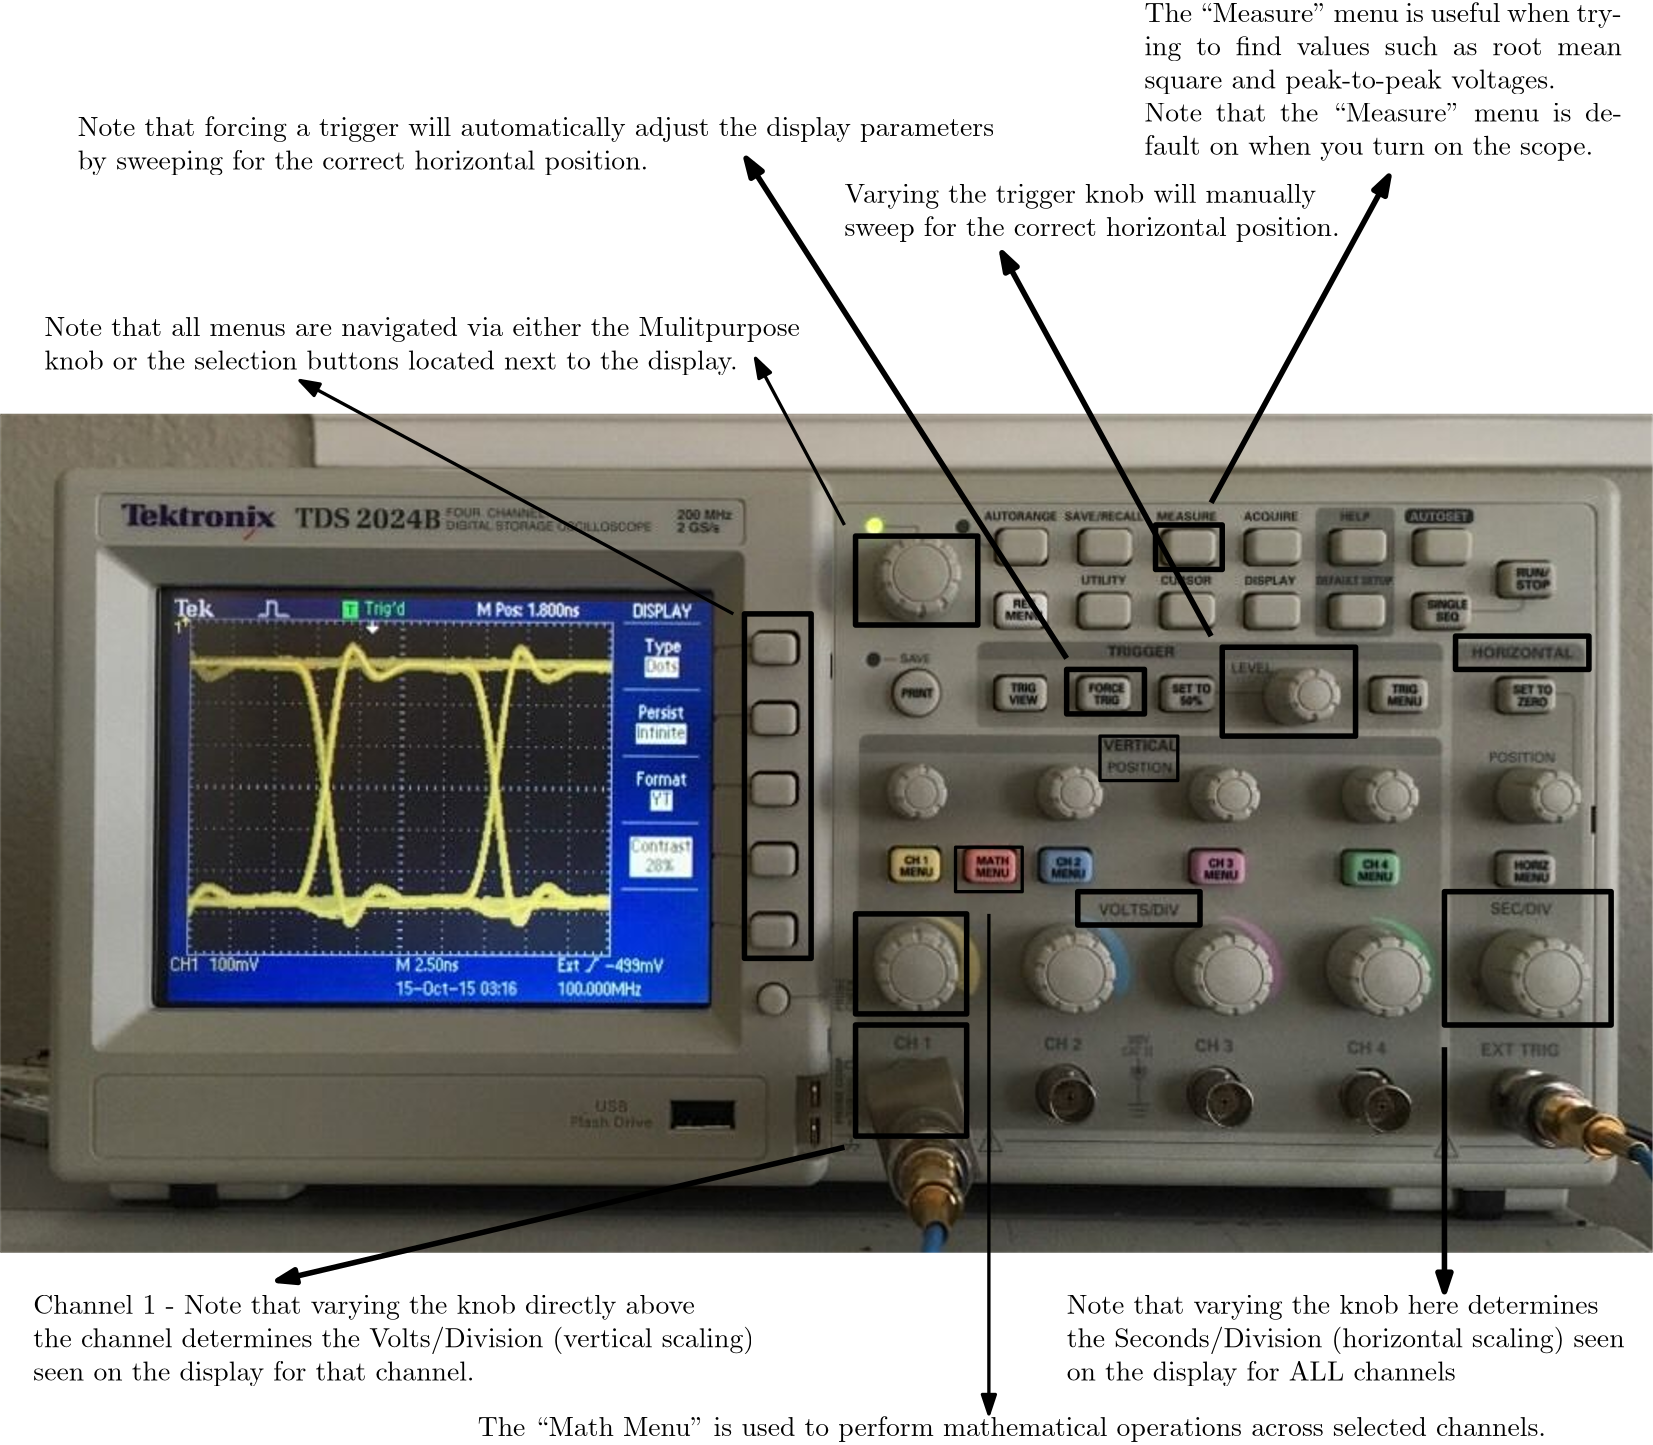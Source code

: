<?xml version="1.0"?>
<!DOCTYPE ipe SYSTEM "ipe.dtd">
<ipe version="70206" creator="Ipe 7.2.7">
<info created="D:20170920131557" modified="D:20170926164825"/>
<bitmap id="1" width="985" height="500" length="71502" ColorSpace="DeviceRGB" Filter="DCTDecode" BitsPerComponent="8" encoding="base64">
/9j/4AAQSkZJRgABAQEASABIAAD//gAyUHJvY2Vzc2VkIEJ5IGVCYXkgd2l0aCBJbWFnZU1h
Z2ljaywgejEuMS4wLiB8fEIy/9sAQwAGBAUGBQQGBgUGBwcGCAoQCgoJCQoUDg8MEBcUGBgX
FBYWGh0lHxobIxwWFiAsICMmJykqKRkfLTAtKDAlKCko/9sAQwEHBwcKCAoTCgoTKBoWGigo
KCgoKCgoKCgoKCgoKCgoKCgoKCgoKCgoKCgoKCgoKCgoKCgoKCgoKCgoKCgoKCgo/8IAEQgB
9APZAwEiAAIRAQMRAf/EABsAAAEFAQEAAAAAAAAAAAAAAAQAAQIDBQYH/8QAGgEBAQEBAQEB
AAAAAAAAAAAAAAECAwQFBv/aAAwDAQACEAMQAAABETPx3GbISSh01lRhYhnjKIWwcUZNVkZN
CjNqrHMrMrbytc0kU9CMYgRFoERaA0YwIxrAjGIDRiA3MYERiA2NcCRiA0agNGOBsa4CjkAu
agJzUBI1ASOcBcxwJGuBI1ASNQE5jgaNQEjHQNGq0JGoDRikDRqAXNQEjUBI1UEjUBI1ALms
BuYgNy0gbmIERaUVyUDohIMiEDMUgVi0BsaqDY1wFGoCY5HHJnxXZ0rThIjZBxndDOzxF2nT
PKIk8SSlAlTdWA6ecYdIhnq9UouVSq1UvFqqVWqtRYq2stVaLFWix60WKDFj1sWPWix6nWx6
mLnqUWvUi1VItelFz0ouVKL1Si5Uqr1Q8XKlWXPQi9UIuehF6oYJahBCHaCkKqKQrBiEcKYZ
QUw7USw6CUKgpxEFoRgxBuFoRBaFQUhEFIVIUhWC0IwYg3otCILQrHMMnxpOzJAzL1CbMqkq
0WKCJqCJqLE1FRJMh0yEk9M6UJJDpmJJlU2ih3g47Mh0yEkh0zwkkqZ0jNJVFSUQU0QU1UGs
eWp7HI1nnWc8jWgNFoFYtAjloERSUVFpBHKQKxaBEW4GjFQaMQEjlAKOVAI94z20EALQcznP
cz20VWetBzOWgjPbSRmPpMZz6KjNfQQA2i1Zy0UZstB0zm0nM5tKZjvrh0JIl4CinlSTAmpl
a1POFiU5+libFFcuXps28kSdMsBo6Bc9UdDZzZJuNSThWshjYfIoreVOZGysS2tZACmy2WZB
DhuFKmmjWCaD1WQQU0QU0QU0QU3WtCBprLOqNiFN0tzpKnZwzUy9SzDhY2VbEEZgCsWrBTeq
1ZAipgBqyo2a6yImy+ZZB6yJ1qLFuNR8rWGWVA2VkI10DpFarzzVWTWbazdUrWTSbi5aVdO+
JbGss3Cs69+NtXrFyJB1CseKlait7GIydyFot4fibeKJ2UucmUPKtwXVytSp2VSsYK9ADnLT
NfRcAka8ZtesqxiDLZoYyDzIjGIBbQQJTooy1qIzx9hGdcW5nSPQLUcjPc9GaQUjPkcgSrQQ
ExzgxTIBp1GMco5xVW1LcmUO8UHaWTfqBuO2XUaHDR8sJQdvp0RbQTTct1NNghIghfoYXRy0
vaUZ6Fosc7murlg9kweT51k35/qJYopymd+TZcLj6xovc8QY7DoIIeZtvqSly6d3IsK58/DN
gkjQjH0SCQdSamToSTCSdKrqrVNxdrGGZ3lzYpod4vQ2pl6ZPTy+hs5fO7rCrAa6tIKTDJIT
JCSQkmHSQ6ilkmQ6ZiTxRNQRJ4ImoIm9aJvWix6kWqpFqqRc1SLlQi9D1QVoYukukmUrszIR
UwWpZTEWJVRfN2CB71vspvslXO4yQtes5/os6JqX4zkqtSJy3Tg1Vr2Ykw8MxRyvUCUm0+LZ
Zs5ZF5yesWCbaxZHRYsyTkZHh11VnJvHYYuaYSwuxzy7QxHNsvnDjRbMwTrHwInQ2c10AQ0m
Sm6m4Ow9zFVM7RkqDq6ZFenl6dT6LnOjS5pKzJ5b0Djjn5Y+5pU1StsQsUNYFUegqjSWajTl
lTjSWe0misxq1HyVWsshLsLHRsvivGw+Iq3GxHjaWGjcWGjcfCc3GxWl2YZDJrSxtWW3TzdL
F0GdhRdhwj8+qhShCpRrjoCACgu8S4vmPGyxxohcsvXWDwPA4xpIZ9WsgNpUyxo1y0CV6NgC
13GIjUV5l1REgtyJbVHMq8fUlLYlGJfsBm0hcGXp4ZVwaNEszMDqcQNzbrQfocrZo9mdK7a5
qdja+PDRdoyEziTIhpZulUul5rpauSVi5PrOUOJ7TjOw1NOvBH2Cje2g+mGTqHYZM6z1fO0b
p8Ennx6HEkTjzyoGG6aYUtensGiLNUPosi1N3R5JZb+aLTp2l3GS53oePNo6TOc1d8hdxxmr
idTj59fO7+HTVaATQR5utulmang6np1TNJEw9KVYQ2nGMMfcoMzSpezQLyDQhPIHGLFDnyzK
XZcmZVQBgmLl9Vx3QmlZlzLs8iizC63kN+XXlmyNHIKFswd7A0pejfPlZqYGlnHNmh3HZyz5
ro4Oljo+Fvc+bAGwBU+mwOlBokqA0W9kJqUJM9sbIWBmNs4sNJkuKzOjqKG0szRJ9NzHT1cn
axcn1nI1xmhnl9F1BQnGpJojFNa7OwpQkJR1MgNHtPPcWLQl2y9dlQ8oTIpnLISgKXZZfK88
k3aWQdkWnl6XbILs/wBbzaWfu9J59+eN1/IbjlCX+TqSUFH5/fXlItBKNjOraKHMTDU0tTSr
R2siNNpju7kYSxzSjno0bclzabHRo0iMGW4tFdU3KyOkHwiDVmA5sPjqNMYVUTYE5q2Y8onR
ZGq3d0mSHI1RwkpDjaAx2YCnRPy0DrH5SR1LcrZXUPyuhG1ZVapWLt4cTgpS4SZWJPEfRztA
n1HLdRZcyWi5HreQOOMDL7TrLOd1/n9DCMHFze5XAPZ6Fd52+b3lEeY566TW8x7zWTZ+cdrL
MxsPLejwVfbPoT8IdHX0c51HLSr4kzpn0OXnwuL1sdWrAR+fzO07LPwrvVzwpRl+h8fsZGBd
8n0ZPAdfx/uw5Yhfm6W2V6Hz+49pysqV9poW032ZU4PGeNq1VaLROVaTTSaTEM40IUgTyKkw
lKImDNIqaK2taqpCEE3jEtiqxq6hzUuwiI15B7igtp0pnqyFM+cfEnaQxtRIHSTVQ73CE3qJ
IKwgBuIZNK+ghScXbw4ZJRhOypM7EtAA4l1PLdTZazrRuO7DjjkCxSe+ShCB+GknjmwjJUoK
Ro73Jdx5d8V2XNbNcvGcfRlpJ7IwthUUpEPQeA6fhee6MXSy5caS9EeDSRozWkdEDS9HMW4E
z6/keNbZtqHoluKzz/n+i7SzjvnejQfMVzqSy7V3TQjLMWLxiii+gzigd5czcpMsoZ2gPJ1c
gMIBKA+u5PoayB7h5YFgbyY2nmb+pRnFhZufqY/UmdAY3SYxImQlc6SwgO5ek0cfSjUoeizC
BLAH6Tl9Er0cgrU6Ua2nNHDKDqrI1ceNhEBVp34nToJJoy6ZAxVFYe7hQkyjBUVTsolx4B5L
qeW6qyxO2jcZ2XGnIlCk98ki30cNMkpYRlElB2H7zg+28+s4Td5PFoim9eHsqlT1SiKUVSOA
lh2N1tPj1xEoP78M7Isg8R9PL0vTgLWyPQvo+UWPat4OnC8X7Z5L3ZpgOnw6ThdH5/fYLyCq
0gJUG+YEdZiJ3imoiJn0aqKCFMsUUVZ+rSY7a6MuzRkBscjHbYYyJ6iA2OYx6tqJjvruZzai
MAbpal5gjcimfrxJq+m54Br0XMGW25jX6U6GLiRAFJEAYLVYxr9FwE2bihZA0ixDKIw9zCFK
LS888HSTRQScAeS6vk+ssm6bRuL7PizkihSe+SBiRuOnaL5sU0SSUCfVcnu8r2Hm3pXmXHVk
VH14nKqVPFoVKVbpJQUeiAn4ng3zD1v9HDyrUWKDFmhln+nmJ2PKWfT83oi86jw16T5vFrRN
TM0/H2uOB0fB2nEpWUkKRoHAF1lKtRkwvaqXuRU9zlCuYqa5FL2uUvbIpV0ooYlqy6NetM59
FW5xBTxW97lD3ooiTEHVzlMrHStWq2CseK3tcHexiOpmnkYqMOog1orNtD0BINhZCNAsUsuw
93BJM6OZTIdReCzgTql1fKdVZamWjcV2vEHKFCld820GDcdVta8o7WWIOrJLTphFYdv5z3vC
cdNEiv1YrnOwGheih5zqhXRO75zd57x6x5zf2Yoa2RCFrlOmEb6eedoZ+r9bzAP1i4a5Kjtu
Oto08w/wdytHLj8/tpQOKrGM08St5qQ7Eh64prHrgk4LZlIay6sZi81LmqYtrqGCKx0G64el
LZUdfZy9BcKFRNYPKqgNYAmDdUXVlFG2x7Mlq41dGoaCKga6Puzb40zqNSBhN7O0AKAvFTWH
BVQFRp3AvGoaFuFQ2uNUyxCy3F28QZpQXmUzJJReU40IyyfWcl1tk2TaNxHbcOcwUKV6c3Cl
C8NJM+UGTEmlBX18jqObf859O8x46dpR9eFOFtVNKKKUJqzJHf4XVYPg1ycoT+hiLwcklAno
Zev6ueW6X2/L3vZeddJ8np59nljfQzHSztH5fosrtJ+b6CycuNm5kIgLz9EVBqSKzLqtqUna
5raNa8AgWJOFidPFAxgpSmqXe1Ob3zUJzKwEdnsVdkYAqJGWsgS1Ol0cLWXUhVmpnJKoiGDw
FTfQXkAXHVH4WqaoscsBvHIobP0QoErnQGzGmdPq8xuGzQPWWmc70NW4e3jCZ2jlUlKni4eY
GXZZ1nJdZUkzai4ftuHOaLEL9eCBCBfNuSgoSixNmYn2nE+hee6Hl/onnmKmTezL202pCLpW
dnpM9snoAVtvz9+eu7/RxWpSsjGyKw0wNP18hbR+5+p5+NXaw4641u1wbOcOBO8HosPA0Pmd
yFTCi3FLQtTuMVWuuTUWyBsZJRrbHK5TkVvY5VWSgKs+KATMeoTlIrex4rViB6TmMyvWiZxJ
EqlVY8VvNyqBDANOnEyJaioAu6RKq1orKqLAaS4mbTrsYtmtKs3SlMjdCSD9PmaS24m3iCdo
xyyi8rvFw8wIxJ9XynV6kky0jw3ccMc8WIX7edoZQ3k2zs8tbSQ8Xal6Nwfb+W08l0OdGLCT
eyMRRZZGLqVOz2R18rr+Src43s/NrzicZe7Nak1ShOI2tl6vs4j+3+Ke8dOeZZEb5Xoly3fc
T6J5gUOX6MynGv5fo0yGup87XzLN28e8yGaEA1xpUnWEt4bvQvVZcZU+f3moVVnz1alEdGwA
C0Lp49OVoHfiZe2lKG7tw6syjChCkrfM6jXQJV3a1ZfrZWcwUo55smqHrqz7LyhdicgbW1Ep
iaI6xLEKuhoRGCA4ZhrWToLTcrorBZJ5dAwQwWPs4wngo5ZkpXeLh5YhSW9VyfV6TZlZHhu3
4WsEwM738np6nd+V281fvuT0ynOI3MuPS0QUuq858909DI6muCazvu889J9P57m4hym9EHWp
IyvQue3fNrhu84Xr9549tG/qx4+vC+W+WQ0xPbmjUGO9nHN77hbPr+bs5cSuF7nBxEAFjE/P
9MrKzvl+mmZKshOdho30E1ixsaMik6K0WvHNs1cezIcLXbYesmLpWeNYoefvR1wAr0H6Yo2A
7h2d+W4RtYGpNY5vXKr1sGZsq0hmlmRjNpmuq9gLP24GXddZeYOpG9DRXadIk0FrmjGwrOy+
iFJhFX2A9JnEEpQnGgaEYssPaxB2es5pMs1O0g8oUpJ9VyvV6JJWQ4Tu+DrDPB0Po8fQs7lc
74/f0I7y2Z6sJ5i8eoP5fGvX7vHuh5u8I5jT811ArPKej0nS8fK9OfVl5BOPVC/IGr10jxwv
L12PJXefXWO3D4vTkePP7eftI3kdcezcjxWj9DnjO6/WeFk6zE6fmrKGv+F7bD8+/wCV6dGW
ZOtGQDJvlC31ltFoDUUTeCJylfKOxIwzsrJPFx3ZDyjKpNYrkN001KNlQrarAhNKEpW20q6o
ZnUjJKkmeGUkjSnNKVKNrGhmqHCcSsM2pKJ2uU3ymSnGwNOCNVsPaxB4JHMpLNeUJGgSMSln
V8r1eoklVfB95wVYmjm6H1fPWPfR8/snjNYJNZOM66lKFtkCRnyPBnAe6kvcGTOSacKeUZEm
nXZohQsyrTLUsjZXS08zX9XHJZ1+g8rO7ZrOn5q76Cfge5Qsb5Xp2LM+2tPHMCs3a6AiyI9U
RrpmXmouViYkARMxOdBiZmdJbAeqwmA5hYVPSlHhoW7zlj3j9eSjSPx7E0h1wZaMUWkE6ADP
VH1vIrJASyA4kybSG8GW0EF5T66Z1Wk05Y5gFuukaRwl0I5ZEp9uffGgTEuhpmVVcaEYjYG5
hEkyOZSWdPKEjRJHIS7quU6vRJ1ZVwXfef1ma2Qb9DhqDCjenHQ3Zc+VvGWT68aEM9/VnSiA
k02zkaM8ySH6XPH4miRlXcrrBNLEGqAh7ZqtmNWjdkOaWpzOnzauaXm8prZNBnXJlJkOczht
jL60N2fsqKFK+B7nLEO+X6WiQ1VWuw4JQSKKiDFBaEugQPYFXDX2X5hjZtWDu8/i1weHXNmn
lbUpxIRNFzrtRc903N9+IYZQXLq0WbNL28TfgwsW+jGUqA5/quU1sCiyjGIFglBO1kbkpRgZ
NhDSrrHA3OfmM+iY7cyg7wnXyNuDDBiatujVZQZVNa8Lcwkko1rgs6zVKMjSIHJLuo5fqNSS
ZWV+f+gefViXU2fX882S9fOTxl0ykls6ZtSx4ukmZ5HlB6noZt2ZsVALk04CjVsNlzTcoCpg
3JIG9EfQz7rOhHCs8l1p4yxdUESWpmpL25ZSbFqIoI+F7kYJZ8303yD2QOd49iz9MACjdWUX
1QN+7ONUm4axCAY5cuvjX1wJAinUr2Me86G8QgLvDsCOdMzumICG040FWQPKTvcztG7aEQHW
Bqpc3o5loYugLmCWxqrU3OY3I1SArw+NEqrwZpnHG0Q5oYoWytTa5jdjTJCJD666quKANSjD
2cZUyZMBO2dKcLDRIHvQjpuZ6PSx6QUI58ppcdthjHfXRjrXasha6MhthGOthJjtsJcdbCMh
9ZJkrWa3KbWRlNrMZbaqMmOujIWuky1qJcparGVHWRittsYcdyEmQSXVnVFtZYEe7U82kF0l
OmJE2JlxIYHvdidlMqrexyuU3iqBCoWJjAp9SCVRIrex0rVrqNUcxnrQZKtIJwympFatRTWU
yhVaLJm3GNVxAMoOopRWVUaZlJzGVVtMZBGg4tLPcKsFsDj888GwtvDJMyMJJ5pWUQNu+i+S
/oOaJowalRYq1FjQYsVaqagxY0ETUFE1BrbGgkmoMWNB1k9Tk1WksatFirS2NBE1WrLFW0Wq
tFirS2NBE2iw9djAdtkCTweyUq3NSMFQrQhA6jIhG2FkpNJZpnEkhJIUZIpsjZYrYWQkoFN1
U6vSUKm6keUJ1cnUMnRFOiLSRUmrq+VNhN0oc0I4CaysgqGoiVblkgkaFlN8FHBGgmJt4Sza
EjPrJfNDcxouvpusSesm8HHeKJMyHTIdkh1BElFEmZDqKqTM0SZmJKLVJRYmzMSUWJtFElBE
2ixNQRJQRNoIsaCWarSWKtltVKS5UiGyuftqyVEklGEpWSYdKcthQt9k1S1lyopDYgirqyzb
jUtyTi9oMldwllFMKPGi2SOu/PBPNRD3I6ixOMYFqEqDx85zRJzHNBDxokvKuLYg0xorKHN6
/GLXYgLWh9koBZwJ4Di7GKOzNGVZA1R7SWid1Vo8JwJOyEkh0yEkhJISTCSQkkrJKxklCZ2p
M7CZ2VM7ImShkmpJMOyZXVdZeqLodmjU25hWdO3MudI2JsyyreMSBNCsrspIVKLJOwe6WUqm
UlV2IiBryhMtZaggdYiEjF9RNMsN3BNs04syNKmRVQQNKMzqr4SjLPpOS3LCGiySqlBQ6Lhw
e8UgvkK8u0PkatjTpnFUHhTDXBhl+eSX63P9RjXU1YuxnYehmafTkBh7WLY7M5hKixbSBrzX
trtyUJxHToZOhk6GdIZOhkmHZISSVklYmdhklCZKmSUrJMiZ2EzsqZ0V13xIKaK42oreSOTb
qrNTkV1rnObrSljGcYQhg1DljGFDlsmfDRzVe2ogSNIgGwkWnibRZSxskzYaiM8LckvO65yQ
Zi3AnNcAq1EuLDbZM7L6aK8zvlOgzEoFYuJm0a1a4lukozA92isfYIugG4iwyadimsgfarMt
tYewMgazG9MEkjnuHb8Lr8+m3zfR8V15aizrO3IOoxpRbbLDVtquyUZsJRQ6Zx2ZDskOzMST
MOmQ6ZCTMSZkqTMjpkJMw7JldMkSZKkmHZMOyYSTDskJnQySGToaE5JXG56zyiCzPqKVQzdU
UEnBs6c4a3GpLZxdZJhYRvNNk5JUrZFMrXK3tkVva5U9qKmuRSr3KJXIoYlimJLAqJiDQLcD
cuYI5rgTmIFF0hxnncCopUNEtzCs25RgR6KU1xpPTLl04y/Z5/pgnFM0PRwoTrj1g7sHX5Lx
qrKY1XAcOQEDSbEDrp35hzpWzLYOcBjQQCDliC10i5tHSNziOjXOI6Jc6joVzyOhbn1HQLn1
W+sBRvtgo3lgo3VhPW4sNRtvhqtxsRG2+G5trERttio21iOdPRzwVnSLnEdG3PINmPdnWgdn
38Op+RpY/TNuhztfXl1C5hHUvyznUy5Rzq35Rzq5ck51kuSc6x+Tc61+SR1q5NHWrk3OrXKu
dQuXUdTLlXrqp8nI6tcsTHQLLRqtlQNdc5Ot98FzelkPGuslzWbLoNu7nphWayUXP2q94rRU
eexolwoaJNRRC6BXXdCyqNzAQ+lXQKORC53iKkiMZqgonxAUagJGIDY1AaMQGjEBoxAaMQGi
0CIxAaMQGjEBoxAaMYERbgaMQGi0CItAiLYGRSBUU4Ii0UHjvmmaeJqefvchM/eAGMXfkIxj
AiLQKimoZEoFclwVEIHRCB0Q0UIhUOiFA7EIGYlUK5LQMiER18q47FcojqB+driQsHqx65V2
ZPJSjq5cnbHS47yiDJLJ4odMk0FJSxjKJXXfEoiQwOr0DsQrBmJQK5KUZEoFRTAyJSDMUlFY
tAjlIERaBEU4IinA3LQIxbArlIFRSBUWgRFoERTgiKQKimBWLZBWLZREWgNFJBnvRS9qKVc5
Q9rgETF1wIVWXz3U9kooYhqpV7gyKQK5KgVFoDRb0GjEBQ0EASOiAucjPc5gNjkAI9ACOQDI
1QGjHoJGoAjooznPcDRjgTmsCx0HilETBKdRlzVKCaMUpWZIZkhkkJJCSSM6SpJCZIdJDOkM
yQkkOyQkkJJUmSh0kMyQ6SpOlCSVJ0hnSGSQySEkoZJDJKopJGZISSlqtSpJJKbkvX50kvN3
k6Wa8khJIdJCdISSE6QopEkkqSSNJIZkhnSE6RF0hMkJ0hMkSZIdkh3Sh2SJpKpOkWOlK7JV
/8QAMxAAAQMDAgUDAwMEAwEBAAAAAAECAwQREhATBRQhMTIgIjMGI0EVMEIkNEBQFjVDYET/
2gAIAQEAAQUCXvouiidD8i6M7L0VOx+fRYe0e04fdY8XGLjFxi4xcYuMXGLjFxi4xcYuMXGL
jFxi4xcYuMXGLjFxi4xcYuMXGLjFxi4xcYuMXGLjFxi4xcYuMXGLjFxi4xcYuMXGLjFxi4xc
YuMVMXGKmLjBxg4wcYKYOMHGCmCmCmCmDjBTBTBTBTBTBTBTbU21NtxtuNtTBTbU21NtTaNs
2zbNs2zbNs2jaNs2zbNtTbU21NtTbcbbjbcYO0T1/nRvZBNHH40TRw5Dhnb/AOl/HdE0X19l
0X0IIO6Djhnf/wCl7eldG+X50UQXvomid+44d34e9rF3Wm403GmbTNDNDcaZtM0M0MkMkMkM
kMkMkMkMkMkMkMkMkMkMkMkMkMkMkMkMkM0M0M0M0M0M0NxDcabiGaGaGaGaGaG4huIbjTca
biG403ENxDNDcQ3ENxpuNNxDcabiG403Wm603mm803mG8w3mG8w32G8w3mG+w32G+w32HMMO
YYcww5iM5mM5iM5iM5mM5mM5mM5mM5mM5mM5mM5iM5mM5iM5hhzEZzEZzEZzEZvxnMM0TW/V
E1sWLFixYsWLFi2lixYxQsW0t6b/ALNi3qsYoYmJiYoYGBghghghgg2HIdC5ptqbam2ptuMH
GDjBxg4wcYKYKYKYKYONtTbU21NtTbU21NtTbU2lNo2jaNk2DYNk2DYNg2DYNg2DYQ2ENhDY
NhDlzYNg2EFp0NhDYQ2TYQ2ENg2DZQ2DYQ2FNo2hIjaQ/OsflpczQzaZIZIZIZIZIZFy6Fy5
cv8A6eIc27f9JYtpbSxYsWLeixbSxYsWLDO87LaJ6ovLR6dbC1MQ2eJRVREikjkPaWQshZpZ
B7o2GLTBpg0xaYoYoYoYoYoYoYoYoYoYmJiYmJYsWLGJipZSyllLKWUspZSyllLKWUso1XZe
iA/Du/U6nUupdS6nUupdS6l1Ll1Lly6ly5cuXUupdS6ly6mSl1LqXUyLqXUupdTIzMzMzMzN
TMzMzMyMlMlLqXUup11yS7e9V8QmidBU0Ui8tH+RxBESne9WwsfLuU8222qVd2WSVtRuy77K
iQ5ibYqZVVss8kEsDnOapLGjZ5mIyRbx1TXYpKiuY1zkM3NbUZtSR64K93IxOXfcy7rLdjFR
zkXJWPti8xfeO/7VRcvJd6yYt3sYHOcf+vogFPyMYr1lp3xJ6XOa3SaRzZdyRWullQSaQSeU
gle+SWVzJknlxZK835r7z7JUOsi3SSaVJEnk21qH3knkvTSue4nerI2zvUbO+6zzKU0r3vHK
qq5VRu4/LccqDF93EHqynai2vZLdXe1tNI5KxP2J0+1GVfxehOyH4h8tH+RPC2YWjYrUpUy5
KPHk2jqVHSSUyPe2kaickm1JSpZ1MkhTRLC0khyllhzdsXe6BXMmjV7GwOEplFhlzfTo5nLK
lOkLt1WKrkicLEoxHIJGbam2423GPTB5i49wrXGLjB14UVNKi5OjsrPzhzyP/T0QCuL9Thbm
I/iLmpBZxZw2+tcyTmKa7YboJU5zWkMZDGSyOS10JaprZUSRUtII2QRTIqalkCRPlkb94+8N
yQyJqhkMcFRJMWlLSjWyCuFcg2ozckEinLyiU0qr4SOxc2Z8DZYodxOUOUIqZsX7MvxRFX8S
adPR1Iu+iqbjTNhm0zaZtM2mbTNpk0yaJjlkhdC6F0Lp/oE8vREPcX65G5YWYSRXDFyavUjV
Fd3FHEknThvbSDzRekq+2n+dNG96tfuuXoq3qIPj0qPgVSrd1o9YuzlJ16UqjewhxBf6t6+1
i/cpfj0/8v2JfiiKr49fxrD30SG8U0Ct/wAe5dS6l1LqZKZKZKZKZKZOMnGbjNxm4zcZuM3G
443HG443HG44WZxBJmnoYo95cc4VxcisjEEO5HdHSpZykxw5yNRHtM0I5WMG9WS+MC2mbI22
40Y9t5pGyyP7L/cU70wyQyQqHJtlV3o3ohm0zaMe1GuKjtTORBkjbZtGvbetej6qTxZ8lLIm
GbTNDJNu4rkRN6I3YjejGuR2svxQlV8fq/EPfSH4nMRyVFNYc2y/6m5fSk9LR69VUcukPV6I
iCCKIKtiVvtsKy46kYruVQ5VDk2KYmBJSsc7lmnKtOUaqNjRjcSWlY8SlOWEpiKFsaYksDJE
5REOVOVQhp2xq5orUU5dENo2hIxie7BFJKJjncmcocqgnsaryrfvSUrWNI6xrnc6xFo3Nkbp
L8URVfHqi+iHvpD8RYqKXIm+2cyw32G+w32HMMN9hvsN9hvMN9hvMN5hvMN1puNNxpuNNxpu
NNxpuNNxpm0zQyQyQyQyQuhdDJDJDJDJC6Fy5cuK70Unp/DhwopG7FWuvogindZFX0WLFtZm
uUWnfbakVI4HIuk7HOV0UqokMqLsyqU7VbEVCKsSxTGxMrXNldJTMc1HdlY++EgjXjmutg4g
Y7eTSxbR44k+am7Z3Y5+Jwpz3R6SfFEVXx6W9MPfSH4teLJ7Gt6t4bPZtPk98G27bQ20NtBI
slfTuYbZtm0htoNgyFp1Q5fpsmybRtG0bZtm2bZtm2YGCmCmBgYGCmCmKmLjFxi4xcYuI/Ap
O3oTs7uo4UTvBJkjVEcgikTku5+TsxZbFHvVcs0cUB9g5Rzo8uiyWHzyzTpC62y4SB6iK5or
yoqpM4o5HN2lEhUVjozMqqpY2U3MSmxIbEgyKRrXP6OlRqROmlclI45NRtGqqqLHKslh9XNJ
LG9bXQbZTFHMWMnppMo95gj3l5FWlWS2j/jhKv4+2nX0w6w/Frxbwb3pEV3DqmCJruKU1260
Eb1qVdJPSuY5no4L1dXX/To3u5ZGRuVlnS1P9z6OEbZXNiZT1DYKiolooY6ejXKio4Gcu1jV
avDqZ0tQzCfWnY1zWxRuqK9sTqR1JHBS8Qjjg0j8Sl7ehiErCw9oqCjXEU2JJOmCSjlvJpKc
IfjT109LUoxIEWknjeOJfGk+XRneqX77u3/6IfAQql+0pUL76HtonxO7VHak7pozyrP72Vfb
D35ZZTajIo1fJCxYaS5fRreqJ6H/ABQlX8Z29KkPcQh+LXi3gzvTPZTEtS/c5qQzbfJLZtGV
atSKoWJJKrdM47ZRiPiIalIR9ZvJRUXNROxgmR0Qqwn2L3hx+xf7FrwIXhEfEhnGNWJEWRmO
6iubPiishzwhs6KOzEYpzKpHzLiGfZasmRJjI5bIsfiUnj6IiRpYVo6MWG4tObLhIRrBELCo
StUoJWsj2aW23TOIpqekOtpUVUhftSpVRnNRDayJBX7yuRbP+3UQ1TEbzcYlXEPnbO1UKpFa
6kna05qM5mMbUMcxyLadFtTSI0bUxnMxjKmLKV27USNVWxri6CoajNqMh24pEkR0f7DvjiKv
4/V+Ie6aQ/Frxbxb3V6ubL3/AGE1TvR1s9IOcrlZ5P8ALRe+i6r20/hpFfk9JaKaKGyn40j8
CKTBqR76cowSha4ptyKphHp0sWLFixYsImtjoK1qmDBGMEa1NOg5jHGzGbMY2KPVzGuTYjNi
ISGIRERLCtRTl4jl4hIIxjGtFRFFgFpTlEOVQSmsMhs6w+CN68tEctENp4jt+yvxwlZ8fqXt
D30i+PXi/Zvcma5E0XtonbRNOH0/M1FTRQzRysWN4zq9/lo7vounCuHMkg4tQ8q7T+OkVuV0
jnRrGPjiK+pppKHSK+Nhye2n+NCPzl/7eAk6M0e5GNjkbJpkhkgmr1s1V/ZmVUbuPR266yyq
brrROc7/AALly5cgW6TOXKSRWtSZ6qs7jeebrzmHCTPRW1DlGSKi92QlZ8Wl/TDrD8WvF+ze
6ELYXQuZTIMipnGzSobVGctSjKamRdiBWvoYEXlqe6wUqOo2Rxta+OOSqpoJFSjpVORilP02
lP02kP0umG8LhQbwmFrl4XBdnDqdq/plIPhakL4W1EH6RTH6RTCcGgP0SA/Q4TiFE2koRO8U
cbY1SM+oki5fSPwMMmsfJEnMPI53XY1zqiArf7RulfG6SOhhcwRBYVEjI22bpJ4YoYIYIYIY
mKGKGCGCGCG202mm002mGCFixYdZEVyI9ZGjVRSzSzTFDBDAwMEMDAwMDAgbYkZdyxopstU2
WnLsNhhsNNlBYGjY7H/nEVnx+uITSL49F7cXG9zc25EdG5JatrSR7nl1M3X3pLJUTIcJq1qC
tY6GpVSb+m4IirlwyvY5t6KmKjiz5XSTS570o2tqGp+pztKbisrZOIZS0DqqoOHvlqK7jUyu
r6OskppLQVSLLTUcdVxaaU/UKkZxOqaSVU9RRCd4+M0TUTjdEicbr6eri0j+Mpu1iwiCEBVo
rqdNLmRLPgkUKvEiiFZtJo93tzI5pJn7VSbdUKypYlzIWdzpUZUm3Um3VCO6XJqjFzG1Lkwq
TCpPcg/qi2uti63RbECI9zUaiRo1rZ2bbsjNERKxXK3mFLVIxJ1VUVCMcvuuZITVTYyOeV5e
c++Ij8dF+OErPj9X4i1i+PT8cXGd0KjvovbT+Jw6RY6vj0fvjblJx12NO3vo3yd5aL3OBP3q
SZu3J9OtvV1T1kqOlmSPYKtzpbSLHlI9u1oC0BaEtCWhFteL4ym8fRASeOjh3ZnuqX1bmO59
SikdM1i+xR6+2ZThnjWRq56MmRaK+ySr0oV9745EXCoKNJOaqvnevSNfvTb2UTZMpEkR7nO2
nOFcXIxFGp7GdBERUe3cplUnXpTKT5cs7mmvoHS7lZ5xj19zlFXpf7rHPSJj53OdupDRSSuX
JBB3xQlZ8frh76RfHovbi43uS2yOh0Oh0v8AjpdtkXin3eGcPai1n1At6npf8dLttd3Vel/w
vVTgL8KvjcduJcGTbobde6WLdf4Y9bDL8iU1O+oc6GRjmxPcqRSK3SL4yByNbnPKY1ojK5Sl
mc90BJ4po4d2X2Sxox7UgjOkMaJZHEidJjhr0Rs0OcnKuVlKqU9KS9qFyI+oYkqco8oE22zu
R8r+0a2ma5FiSCS9M10ayrdXCijF6IpC9ZGxuM8UlesUalR403apZLI9IJrQRz3ql98XZ/dw
7t/60SoPbJmiTotFdKYYO+KErPj9X4h76RfHovbi43uT3y0XX+OlLeXhHA2XrOLrlXt76R3z
f56O8ihft1f1E37kP2eAC9tP46R/2Rw+dtOQcSj2Yq6HaqK2NXaQKqx9R+WFN8Qzyk/7WAk7
J2LCtHw5DIZGDXSjUW+kie1WiwMvsobLRsTb2FaLA1V2UNpDZaWLD4WuNo2jaGssKg5orTsr
epHIsarVM245kxkduLYWNFOVa02VNpRkaopEnR/lYVpJTNeJA5okTxInEaYoM7v+GErfD1w6
x/Hovbi/dvcm8tF1/GnA1R0HA24T1PWo1S2S2vovcatncZTd4dX/AGeCH40/joz+yOA2Skfj
f7Qm3biSIleQ/GORVbBO1rOYjI6iPJrt2tgH9k7CqiGSGTS7RFQyQyQyQu0swxaYtMGmLTFp
i0waYNMGmDTBDBDBDbQ20EjQ20NtBYUNhDlkEpWCU7RsLUNs2zaNs2jaNo2jbGpZHeWliwie
hhJ8MRW+Hrh0Qj8NHduMd2dybz1/Fuv8bacBdaanZsMUTov4GXzd3t1/C3VbFjFangvHvbT2
62Ut0xW/8cVujVEy5E4RxOCkp/16jP12iP16jKyRJqoi+MgS7VjRTaaIxBCnH9k7KOW6/wCC
96o/cfjm+2bsllVFjdf9y+l9Ll1MlMlIH5Nd5fsM7yfDCV3xl9bl9IdY/DRfHjHdvcn89F1/
GnB3K2qrfbRCas8neWi99OEfc4f9QPRan0dLaMx5Nm3b7B9g+wfZLQCkXxlP46oQEjuiL0uW
QshZCyFkLIYoWQshZDFCyFkMUMUMUMUMUFa022GLDBimDBI2XwQwQwQxQxMTFDFDFDFDFDFD
EwMDAwMTEgsiOXrcv0RXWzcJkq5KNc7IYP8AhiK3w/PpXqQ6IM8NHePGO7e5Nbc0XX8acOdj
VcbW1AJqzyd30Xvp9Orc4y9H8QF7afx0S/6eU9K6aNIpFFgkRI4ZZFVLL+IvjKfxdVJlzTjm
1KeZszYuhI8ReiuFcLII5zliZkMjaibCqwuXLlzIWQ3FEUiiFiTOaJYyRua4Kg1i3wXFyXGP
VG7wkjhjnKsUKuEherl6LpcysLIbpvqJI4Y9yitekaxOxLkS9HL1zsbgswkr1GyOElce9G7b
rM7yfDCV3h64dWeGjvHjHmzuTpeXExMFV2Ps2lzsu3trkkaqtIjmzcearorLhgqOxW22pFG7
cc1TbXLFcXRuySN18Fx+nUVtTxFjuc23GDlMFx2n5WXBY3IqRvVbWoCGp2qJK+JIkr2ZNr4I
4pesn4hdeO4564Qe2LIid7rIziTF6SO6p2coqiqQiIiK0T2rXJjLcvo5RV0YUrcli7I1HCXW
NemqqOXTuqEcSYN6llaVqIsNy5ce4VRVGCJdYEVg33CZMK5mMlyNejlHuLndyF1KXyb709zS
VnV/xRFZ4J6L6w6t8dH+PGPJncqfm0XX8acLarqz6gS9GJqy2Sl10Vet1Ln063pxy6cQupkX
W2S3v7c3GbkVLchp9O+2ndAmdclqwXtF8Y/tA5MCPyvlxBvZ/dOz9FInWVrriDl9vEHezV2i
jF6UkliLxYRreaodefRw4UTyRerHorGkanTk9X6OEIl94xS/sqP+vGdnjhRnlcRRnwRqNUYv
9PJ8MRXeHrh0Qb46O8eMebO5U/Nouv8AHT6fa51Vxb3cPG6xXzd5aO8tODt26D6iT+qHX1Xw
06/p+nCOIx0Uf/IYFWofuzi9o/AY1HN2TaEjI2I1GJ0kZ1ROj0FQUa7FYJkVGuTJXNSNznPW
xbRUHIKdlikxVr2ubG7JtRIjPQo9BRRq3KWRBFxVvuWeVbW1cgqCjFEKZWuRt0G9Spdd5GnR
w9BTsqKXKeVRl0EcqpKrb8Qke0h713h64tE7t8dHePGPkZ3KlF3rFhUVVt0xW/8AGyllPpxi
3e5JqH8WsWXSNPcqFl0/NtOkHDPqProuv406cgxYrXpz7B9g/pz7A7szwIPEtrESNGp0VBWm
BtobY1uOltbFhWmAsSGyiCRjbonosK0WMWE2DaGo6+b7FixYVorBYhYDaUbG5FXNybjraRp0
VOqtuLELAcu5BIHCU7iPcRIrsRO/EiLvW+Pri0TunbR3jxj5Gd071Ft/RdfxpwVEh4dwZ6SU
Tu6axL7lLroq9UVSJFc/j0ixx8a9/DrqKti62yW9+mSmTrrf9PiZnI36fRx/x5Bv0+1x/wAd
OJcN5OJ3izxIPF0sbF5mE5mETqkJInRvivbWxYt+5bS3psWLFi3qsWLFixYsWLEXZ3exYsW0
TVveaJskcXet8dLemLRO6dtHePGPlZ3TvU33tHarfHST+m4H9OuTCtTGrbrBlmvcTu7yOFR7
lf8AUMmVZUfe4CO1Xx0VP6Ck/uUjdtbDr7KpI2nfl9TMwpneMbkVl0NzFkNPFhsQjKaBy0rN
mogJPFvi5elxX2IGPqZFokaJRIScOk22uu2WbFsML3t5ZTlnDopYHZj5nukSGY2ZhKeoUjzR
PRcyJp1QjSoebVUbVURsmb6sh0iNRs0jz+oP6kZzN9Yuy97mRJUo1zZpVM5zcnGZK0b3d8MX
ev8AFF6eqLRBO2j/AB4z8rO6eVR82i6WU/BTR7lR9QPxpfp5+NRxpqt4gmrLZaILp9NxZVPE
X7tdQWm4GLbVbW0XHkaP+7JXdXve1jFu36q/t3+EfgP7Rr7SLzb/ANhATeCeL+yjjhJVPje+
n2mNo3NVCYVL0m0baPc/pw93jF8863ijR25R3R9T8noUUd8tJ8a7+abo7+29DtKjtSd6tz2p
BLPnQSSOKn59I+zu6qOXo1fuROVsC1U10rJ70MjpqUb3f8UXeu8UFv6UItG901f48Y+Zndvn
P8tn6L0W5dT8XU4BEslVx6bcquCvXn/qNqpUXVRFW/VCFXbnUyW6KpdTJ1+Gt5ThDnOz+nlz
pJLo5Vcita97VV2XVEupkt35chC/bl/5Eh+vR3/X4z/kTDi/Ekr2P8G+JhkiZtMpBj5EIWYE
BN4N7O7Kg5pRS7Ei08CmxApTTRUzERSZjrNeyWnbCxHMhax0r2pTOS6J9uaWNJXJTlNDi+Z6
Pk9CoKhJ7ZE+7SpTy5xwSsdEm3Q+hU0qE6UipeVs6yI2oxot3eqFvNpH4u7uH9m/IxV5dXVF
8qi9EqrAN7yfFF3ru3ZV6GaehCLRvdO2j/Hi/wA0fePzoqPdqXzwMdU8NhnbNRVDXpR1Cr+n
VOScInVicJqseHU/IUU+b3UMMzar6gZlTsY5ThvDGQsxo6gq+E7ItPMctMM4fUqfp1UUnCp3
y8flSOnkY5p9NP8AfxKPbr6GhdU1EbKejbX8OjrG1NFPANglc5lLO8nidFRMdEjc4DKAygMo
C8BJ4N8SLxsWLCEBL4J2d2LFjExEQsWMTExEaWMTBDARonpsYitQ2kNtDET02MRWGwy+AjVG
9PRF4qnWxiPga5WxYlnDUUS9hveT4ou9f4n4t6E7xaN8k1f48X+dneL5KqripU/UaRRvE6VB
3EaZqc9TCcXpT9XpD9WpCGqgqUdHYsIzJjWMvPXUsciV9CJVwIc5T3dWQNanFKQ52AdxCmY7
CGoa5iDGoiuYy92Ma+rpM4qqneb0Si1dI1Y6iB59SuRzPU/wb4kPh6ICXwTs7t/gr23TP3K9
Uckt27vRH30sW/asWLemLxXvosllR62Vyobi3Y7JRvlJ8UXev8S519Cd4tG+Wr/Hi/zx94fl
rpnyVGS3v0VVR1+mS3uqGSjZHNdQ8VngSPjkSpQV7ax1XM2jp5JXPlv0gV6yX6ZDbqtzLrBU
ywkfHFafrjCNzZI/qCqvLf25dbqhfoj7LPlyXqk+NqpibmDEpVkTkWjOHo4pHPvATL7UXo5e
ly5cyGOQTbcOiVNLl9blzJBHIdBUNtttsxQ2+u0lkaiPvoinQx9Fy5f0dDH0ReK99NpptNtt
IJGl2sRmjfKT4ou9f4ppf0IRaM8tX+PF/nj70/zz23NHd9Ftr0sQyvhknqZKjWPC+iWvogtr
kNZUQteuTtOmsuPJeqT42ImFkHIM8SHzj/vYl6TP6IvRzuiuFcNaNZcxckuzkNe6F0kaPRei
3MhXiyCOc4QRFRGx5IuUSrZULmRmLKbqqJcaplY9zDo9F6Fy4rxZBZhHPUuNehca5HjksXIl
9quFebhviSuEkUbKil0XRveT4oe9f2T1J3i0j89X+PF/7iPvT/PN8mj7q7R3bT+GjfDSnVyO
0j6P0/L/AC0kvfR17aT5cn6pPjTsK1VGy2RJkI5kRYWqjkWySOuX6OXoMGx3a1enVVjfYWLO
Gmf7ahoqirp3ViXIWYvR12su1Ho2ZZI3QPd2uOcKooxLDGLI6nZZXe+JHIg+D7z9HOFcKoxB
CNqvXl8BqtQZEx088OCO6Kxej3CuLjOhcYmax0zVSnaiMmYlljWN0vxxd+IePqTvHpH56yeP
F/7ilZuSRwXJmNijp5ElqGQo6N8TssHI2olSKVKlDfbjzKZb7cVqUVyVDUN9tuYTLeZhTf1B
M1IqfFj5Wxx7qxPRrqhrZOYjxWpYq8yw348eajy34saTaqXxszkdJEwldBG2WRHsThsg6glR
iUkt5YljTSTwTsR+OJiIml+irovZSIRbiCaQKqOX2VT+rXasKc7qghYnTephwujPIpscW+4a
IJ9pa9ER8nd66KIImSwtdEreo0xRxdVSsi23p4vXqozugnVWxoiJdwxEQwGrdsvxxd+Idvz6
W949Ivk1k8eL/wBzTP25HTN25KjMifhIysxR1ddvO/ce5Xv/AGaaoWBJ6nfSWohc9K5qDOIW
e9c3+qimbCJWRMjiWHflessjKyVpz7VkZWNZAtaiLVy70+kvgnYi8fQ7sui9lKZT+Qhcv76n
5vw/uKMUgRLR+LVG6U62kk6SPF0Z3Z3slkGjRyZNl+5RyD9PyU9s166MEJfHiK3T8OFGdiFf
c12QijRCTo6r8I+/EO2l/Q3vFpD8mr/Hi39y3923oomRvmdCx9NHT7TaikZGTUf3oIoNt0LX
VjaeB0kVPC5K+BsT7aUUcck8FFHI1aeNZloIj9Pie1eHM5WqpGxJ6JfjTRi2a6XEayd5dzXi
9lF76QL1ToIIIR2e5ZLySOsxdUWy08uI3oIIXGWWK44dp2Vqkb1e1q3RBqjn2ZVK6KCTu9BR
RqkFs0RGCDVEUmX2V7vtp2f3eMURSnd7+zkGKIpIVXRkffiHb1N7xaRfJq/x4v0qml0Mml2m
TTJpk0yaZNMmmbTJpm0zYZtM2mbCOdI3rVXjhqUiHVqubJOkisqcWrV3k59b831mqt43GG4w
inbG9lerW/qC3/UHD+IK5q1quilrd2LJpk0yYZNJXN29PxD1nRSt6wWcYus5i3t7rFjsscyY
s7IIjnIs6JGK5VLCtFQVCGTB2TValxFLK5s9RnHorRWioNWxSy2VLZo4yMvuVU2bxUHNFQ7K
1SObJLq0QysJ1SSRXjez0FQXoNUaqosSq8aohlYys+dbsi78Q7epveLSH5NZZUKmLfORjORj
ORjORjORjOSYciw5FhyTDkWHJMORYciw5FhyTDkWHIsEoozkozkozkojkozkozkozkojkoxa
KM5JhyTBKJhyURyURyURyURyUQtFGck05NpybTlGjaVqLpbpZzXNkQeqyKRITM6YdVZ0xMTE
a5zTc+5uuLFixYsYmBtoI2wyZUN77rpnKmliwrTbNoSIjVWLzCKyOf7c0qy6WLCtFYbRsjGu
arKizYZEVk0iIkkqv0YntVorBYjZEjcR5xqk+StxI5UVc8lm8I+/Ee3qb3j0h+UvYklL3/1N
tFTRniW1gKmzWIP7ei2lv2LFixYt6raWLFi3osWLFixYsWLaRJ7SxYsW0sW0Z5S+EffiPb1M
7x6Q/IrrD5P9ZYVByDPH0QFd8SDvHRy2L2GrdGdU9a9EyVEa66tW665KMv6M+qOuZe637Cqi
F0OlvRH4roqohdC6F0EUuggzyl8Yu/EewnoVbJTvc6SPXdVTMzMjIyMjIyMjIyMjIyMjIyMj
IyMjIyMzIyMjIyMjIyMkMjIyMkMjJDJDJDJDJDJDJDJBVRfVA4q/dFce7pfRbKiIgnQSyJf1
qYCNGNx1cdb/AMtcVQSOxjd37DkXLBVFaqsZ0brH4ro9PeqLkjferffgpaw3szym8YziHYTp
psjoHW23WjRUWP8A2ty5cjcTP9mX3LmRkXVdL6RrZS5fS5kZoLMgkqjHo5dZHog11y5cyNxB
r1UzTL9i46djRJ2LpcuXI3e1XGZmbqG+0Y9HKrXN1Z5S+MZxH0b6m61TJh0Ga9yxYsWLFixY
sWLFixYsWLFixYsWLFixYsWLFixYsWLFixYsWLFixYtpbTqXLksjkdvOQR10/lcT02EQd0W5
cVRXFx7urSGZInq5ryN+bC49BvQc4V45/RHXEHYvghz29blxzzcHzWEqJh9S6aNqrDJcuZDX
dHPMi4rrqxERGVOys3FauVtO2plFhlYM8pfGPvxL0WeR+823XRjmrHqnb/Yp2JfO9ms8b+4b
30TW4/rHouv5XwtYd2gkSWm0d2H6Sd2j7linmdC+RERdXKOUetm93IZI05iVhC9tSXLiL0XR
VEdiu5mrR0uK0tRUorKyez2seS+MffiPoa+w2dokjVFvZmre3+kVbLcRfdo7tuPN15uvN2Qp
3udLomj/ADVFURLN/mhey3MjIQRBRnVmq6O6KrftqlxxSaqIo5NHkXV4gq9YHXg1UcO7J3Z3
sL2R1lc7NRoujhRnQzs2nTrFijYq6TJONwJHNX09SkXU4l64FXKPVvb/AETjKwri/tvZchHX
F8V7/jSl+XRNHeTn4CdW2+5YVPQh1GvuM9r3JZ2ljEwGsxY9rkGxOcMbg3SwiCoKwWMSEc1X
j1uMYr1alm62HNFYLH1amLntRoqjEyWxYanRyFhRU6ohJ4wrZNzokt43It4orOp46prK+Nzo
0VF1zQRdIPNnbRvb/R2QsmlixYtcYxrE6aXFYiv0TsP8nOVGNT2KIK1B3RW9mMVRrGNLQD4O
mNi2SSWaIxLYIYIbaGCG2htobaG2bZtm2bRtG0bRtGxcSGxtm2bam2ptqbaixm2bajolU5Tq
2DE21NtTHFFiUWFTZU5dRKZxLErRnsXAib7OzaeZ0aQ1rmLHxNsjZ7NkbK43yxtoWUp77jO2
je3+xb2Hs6uiuIlkU92lS2zoW3R0llZG94lO498LkduLF4rZURUvihgYGCGBgYGBgYGBiYqY
qYKYqYuMVMXGLizizizizyzizjFxg4xcYuLOLKPbkrb2s4spZx1FS6PpFy2VtsSD4JGsSns5
9DUxtRVGVKRjoY54bzaWLEfkzRNOp1Op1Op1Op1Op1Op1Op106nU6nU6nU6nU6nU6nU6nU6n
U6nU6nU6nU6nU6nU6nU6nU6nU6nUtpImRHA5w6JI2Fk0qG3jvhFG2wqucIUOU75s4Jl9k1i3
7/U6nUsp106nU6nU6llLelyXbtqNaqO/ZRLrtXWup2MOVc97VdE/eT0J0GPMjIyMzIyMjIyM
zIzMjIyMjIyMjIyMjIyMjIyMjIuXLly5cyLly5cuXLly5cuXLly5cuXLkbrE8tzIyMhVukh+
YW3MSBqMmlku3JRHmZmZGZkZmZmZmZmZmZmZGZmZmZmZmZmZmRkZmZmZmZmZmZmZmZmZmZmb
huG4bhG8rpMpSdl09V1MlMlE7azSOYnMvOZecy8jcrm+h3QlmwOZecy85l5zTzmXnMuOZccy
85lxzLjmXHMuOZccy45lxzLjmXHMuOZccy45lxzLjmVOZU5lTmVOZU5lTmVOaU5k5lTmTmTm
TmTmR1U+2bjNxm43HG48a7Jn5jlejUY9TflhSpjcyWSVzV33m/Icw85h5zDzmXnMvOaec085
p5zbzm3nNuObcc445xxzjjnFOcU505050505051DnkOeQ55Dn0OdQjn3D7h9w+4ZOHVaNXmm
25hpzCDXPVPuHvPuH3Lbqm6JMvo22/sKZq05hTmFN9SSTL0MlVqcwpzCnMKcwo6dzixb/QW/
ZtoxcVTpFH0GPEezmaraZHrb9m3+EilF5ZIZoZoOchV+aa06okOSGaGaEkibHr2zbNs2zAVp
iYGBtm2bZtGybJsm2bZtm2bZgYG2bZtm2bZtm2bZtm2bZtm2bZtmBtm2bZtm2bZtm2bZtm2b
Ztm2bZtm2YG2YGBgYG2bZtmBgY9GL1Qm8PxgbZgbZgbZgYGCmBgYGBgpgYKYmCmJiYmJiYmJ
iYmJiYmAzJpuym7Kbsossg5VURS5cSaRE3pTekGSuUR3S37FtLCoYmJiYmJgYmJgYmJiYmJi
YmBiYGJgYGBgYGBgYGBgYGBiYmBiYmJiYGBiYGBiYmJiYmJiYmJiYmJYsWLFhGmIrMVRHvGK
rxGohYsWEaYmJiYIYIYIYIYIYIbaG2baG2htG0YIbRtm2JGYG2bZtm2bZtm2bZtm2bZtG0bQ
kRtmBtm2pg4fE5wjfakYsap6r/5FvRb/AAbeixYsWLFtbfsv8Y0GN+76LdSxYtrYsWLaWLFi
xYsWLFixYsWLFixYt6bFvSmlvQ+NrxzFj/8AglZ11f2b4/vIJ607/wCYh3Nhh//EACkRAAIB
AwIGAwACAwAAAAAAAAABEQISIAMxECEwQFBRBBNBFHAiYGH/2gAIAQMBAT8B/vCexcf7+3Bc
vZJPlYI4QQQzX03XRCNL49VNMVH8eoVDSLWWshkM5jIZJcSaXkXTlHGvbglI+RpeLTJJLjlA
iTkSShQSiSEcitqBiagraNLwS6DFghYo/cNTbDR6i7J9R4o/OlqbEcy0aNHxTyeX5hqbElzL
jS8UxYvL8w1NsNLxTyqy/MNTbhS1A2aG3iqsUPpauwlJ9bLGaG3iqhYI/Mv3DV2NEkq2Pj7Z
xyITFuRSh0JoqJZTU5wppkhFdMYOpyXtCc9hVuJEcdkLg1xS/RbjXMt4ay5CbWx9lR9rPjbZ
yTw+z2fbyHzLRU/uCqgkqc4WlouXYVblxcXFxcSNwXFxeXkok+wvNWv/ABJ4/G2605RjPY17
iyknGeOrth8bboojBoThximVLCBzTsJz16okdRch1FzLmXMuZcy5lzLmXMvZey8dTOXH423R
RVjqL9FtjusqevWnJDIZDIZDLaiH6Ifoir0Wv0Wv0Q/RbV6LavRD9Ef8Ifotq9FtXo+Mop6T
eNSkWM8sl2EcIIIIIIIIIIIIIIIII/rqSe/pUjphEd5BHfrhSkaiX54NEDXbSXCagbL/AH2k
kk8J6SEivunTPgkU1FT87XXAnK87q7i7v//EAC8RAAICAQEGBQQBBQEAAAAAAAABAhEDEgQQ
ICExURMUIjAyBUBBUDMjUmFicBX/2gAIAQIBAT8B/wCfRNBoNBoNG+t9e3XFrV1w0VurfXBW
+t1FFe4jUzUzUamanwX7t8UtnUpavtbL4n+0or3lvoo0mg0M0McaKNJofY0f4NBoNBpNJpNJ
pKGq9uuO+Ky+Feyt+vSakKaPER4iPFRmkpxpGFJRpsVdyOWJ4sB5YNVYpQ7muNc2PS/yY5xj
1Z4sH0MkdXQWJrmKHPmbX+PbXuPctyH7a3xQ3z32WSkkrMeZT4LLFni5aS92D5FDyOJD1G2q
q92t9Fe5RRW98K3wXIyQaYscmeDLuPDLuQUnLS2ZYPpZPE4K0R8Sb5Hgz7jxZO5JZIumPHNK
7Fglp1GvILHlf5NkhlWRWfgljyWYFJR5m2/j9Ot+PoS68E+WRMlzyLct+eNxJO8ZFUilu2b5
jpHI5G3fj20P3Vwr2Vvx9CXXgz9LMfPJwyVoXNKPBs3zM89MTxkYMik6Nt/TrfjJdeDMvSbN
+XxY/wCWuDZvmTgpqmeVgQxRh0Nt6r9Ot+PoS676Jr0s2WPpKEit1EI/1mUUUbKvWTtLkeJL
sRbl1Nu6r9Ot+LoPrwZXUTZH6dy4IS/r8GyfyFGfDlc20iMeXM+odV+nW/EvSS68G0fE2ZU2
ty3voQ5SUuDY/wCQy5YYvkebxdyO0Y5ukz6j1X6db8PxJdeDNzkokOWVrct+Z1Bk46Yx4Ni/
kPqfyW7Zf5UfUvkuNttjk4iZz3RNKJwVXwIoa+zW5GFegy50pUiGaMjxI9zxodzHJTyuRKSW
ZGTNGCMe1RbpmuPc8WHcy5FkagjaK0chZEoWxbarp9BTi+dmxTTyqmZsEMruSPI4uxHZMcJa
kj6n8lx6eZosoooTNY52q4Eyx8C4l7K341eIWzL8nlIi2OJ5KBLY3H4MlimubMGDxebPIx7n
kV3PIR7j2Gvix7PlMWGWSWk/89V1PIf5Ppux+HnUrKKGfU/kvYsTvhr7lb9n/jGuZRRRRpsU
a6CKKKKFBIrdsf8AIt7PqnzXsyVc0RdrgTGtSvhTGvZv2VuRhU9PpI4fTz6iw5L6GHBz9aPL
4+x5fH2PL4+x4GPsT2eNelHgcugsEv7SOzY65o8ti7HlsfYy7NHT6UQwddUSOzqCtLma9oMc
sspeoZ9T+a9mXQx8ONj4fx9kt+zTioc2KcO4p4+4ssO54sO54sO542PueLj7kskGupqVVqI5
P9jVzfqFL/Yx5YpeqRPLBxpM1S/uPX/eRlNPnI8WHceWHc+oyTny9lqyKrhjKh8P4+yW6zUz
UzUzUzWzUzUzWzUzUzWzWzWzWzWzWzWzWzWzWxu/+Cr9pRX38paRZLL+81Gob++kjoS1fgxN
v5FfomaiLv7dxQ07Eu4oduOjSVuoo0mko0lGko0mkooooooooooooYzH1KKKKKKKKKKKKKKK
9tTr9EyUSC/e44JjST+0sv8AUYeg+v3f/8QAQRAAAQMCAwYEAwQJAwQDAQAAAQACESExAxAS
ICIyQVFxMGGBkRMzoQQjQnI0QFBSYpKxweFggtEUJEOic7Lw8f/aAAgBAQAGPwLxJ8O9s+WX
LLl4HLPlsctjkuS5LkuS5bfJcly2OX6hfK6urq6urq6urq6urq6urq6urq6uuJcRVyrlXKuV
cq5V1xLiV1xK6urq6ur/AKw4f68f/q7y8Z2pXV1dXV1dXV1dXV1fZvlfwL7N8rq6vldXV8rq
+V1dXyvndXV1dXV87q6urq6urq6urq6urq6urq6urq6urq6urq6urq6urq6urq6urq6urq+z
H6nbwrBWCsFZWVvC5+65+65+65+65rn7rmuaufdc1zXNXK4lxLiXEuJcS4lxLiXEuJcS4lxL
iXEuJcS4lxLiXEuJcSuuJXXErriXErq6urq6urq6urq6urq6urq6urq6urq6vldXzv4VVcK4
VwrhXV1dXV/9UT4Y7KyPTrCb52opIW5BXJWVgrKyGqArKysrKyts81zXP3Vz7q591c+6u5XK
uVcriK4iuIriK4iuIriK4lxLiXEuJcS4lxLiRa7wLKysrKysrKy4VZWVlZWVlwrhK4VwlcJV
lwrhK4VwrhXCuFcK4VwlcK4VwrhXCrKysrLhXCuFcK4VwrhXCuFcK4VZWVlZRY+fi+mVOqwA
1OB1Fkc0WzBcbrBbqJ803Da+/VNwi/uVjNLqtsVr184ssFxDTI5hDVVhWp3PplgtWCBYuQay
zhZacdrg6eNUdp6rGe3g/CsBwJl10YcdbjuwtM78VK1ajq6+qaA4xprKdWqkD0QMqyvyXdVq
EZHhCNXovxxzWGazzRqUdX9F6bZ75Q0SVvtja3nAd8mho3eap0HLmj16QmyPzUQ1eUmFDrQg
OSktrNoTpNZgITaU797kIR5GikJwApNEf3+QhU6Up5I/DqP8J2rIloryQ5UtF0J8iaWVP/10
dWZQFkNPFkFu0qm75nnVGS6QJuuJ3vdTLr9UGgnT5nwSeYsh4noMt6YQbWlkTLieqisJtXbt
kHlzpCDwSHBP3jLrlfD1OiZTAXO3bJ2skk/RadRIya/VwphmNKL3GXRA8kGPdIUNdpR+Jiag
RFlhhzqMTiMQV8lBAL4iUcMET1THOI3RyyFu6NkZ91Uc1b16qhsVbuhSnReaoIRoVQdgufn5
roFXIadXcKxNKQrFFrrDL02z3yINCi2d4q6ujOZoSOSa13EMjh4LNUXKsxfgUhrTHIIEZDDY
3W9cLPdWZ7qgZ7rebB5jIU1ONgFIwgO5Xy2fzL5bP5l943Sci563cKB5lcLPdcLPdS5rY/hy
qow8MkdVZvuvwe6/B7qHCsqHWWhmBrdzU/Awx3K+Vhe6+Vhe6kMaD5eC/sh4lVxK64lxLiXE
FxBcQV1dTqqrhXC4grhXCv8Ar87Z77G6pKbSyg/VGKjKl8j3O0/vmMx2QzZ3yH5th3bNux7Z
P77Hr4LuyCHhj9aurq6urq6uVdXKuVcriK4irlXKuVcriKurq6uq32zsSM6rSaoxn6q6ui9z
oaEDliT1V1dXRLKi2Q7K6urpjQa3yb+ZVV1dOryyKCurq6JbamT+6urq6GUuMBfMauNq42+6
3TOb+yHiNVVI/Zx8KqEd9hp80DmXCWk9FxvXG9DUXuHQnPVUHyXE9cb1Be/3Qa0UymoPkuNy
+Y9cb1T3OUOFFR7lxvXG5TLnHzzoSuJy4iruKGWoS0+S43L5j18x6gWya1x3RyVGBAfBbVVw
Wp8NgZv7IeI3OWquV1dXV1dXV1dXV1dXV1dXV1dXV1dXV1dXV1dXzurq6ur+CfCCB6bDW+q0
OjwWlvLkvPT15pocLTzWHUxG9m2BI7wtI86ym3NeqFx1rdND75ENuucd0TJmKCU1wENHKUdZ
J6dsuaC9E2FzQLjTwAinbjKeSILGQKRCOpmkcs39kPEbsYfm/L5RWkNl3RFr2w4clZWVlDWy
VvsI7qysrKy3WkqrSFOkwrbfNc1zVyrlXKuVcq5V1dXXEVxFcRXEVxLiQnI+HBVKjqrqlUev
PYLtXw8LkBdD4v2hzZR/7p1DC1YWMZuJ55lmEdDG3KrjOXznKmO72UP4hkMPBoebkNWMZ7L5
rl85yEu1A2OX3Yl5MBb2MB2C/SP/AFX6Qf5UScTWO2UlXa0dl836L5v/AKr5v0Wk3ByIwoaw
UX3n2gA9l+lBSPtMoOY7W3qMg7DE+S+W5EfAU/Aqt5unN/ZBDw27GF+dBb01xhVAsZvjFABA
KxsTDAe7VvdW7GC8NOnVdfaBV5DxC32kd9jF7BS4kmRdNaXHT8SInkhutmTA5JzNIOg7rfVY
v5js/aPjCW6P7r7OzC/DiQXdU5h33YfQR6Iua12Jea2X2lmhpdAg87rCw8XDE0Jkeaw3HDbr
eQH05VQaC9sEA1vIlYjbQYjYwMJ2EzScHWTFZqtLcBmluJvT3v2WrBa3XrAcWWsV9nxcRkwd
/wBUzBZvObVzovsHw6KqaQayqIu65hajYJhc93CYgLS/EMT8SNPmmNYbgkemb++YT8vRDPDy
b32MTsjkNh/fI91qDoovm/ROAxQXEGUxprXkuErhK4SpI2X9kEPDbsYX58sPU74mG9pvZAy7
TcVsidR1G5lcNENxHc7JrROnnVOLBB7oDEkhD7uvdO3OybLO9U74YIPdaHyW8057cF8AGI5p
zXNe1zfNCjp7p9HeVbpvFW/kph89F+KyHHPRPhz4/wDsmDU+P6IvD8UP+q0/GxYAohpxMQar
hOHx8WAZ7r9JxZxBU/8AKLm/aMUGUfvXdZhNPxDXyWJofOjyW+4j0Qwx9pfoHKF+kvvNkW4e
OWg/wp8/aDvXpdan40nrCpZDI+LXZojhvobEK5VXHktYcXOjSxqGTg6lZV1dSXURxIgOy3uY
Qkq6um/Dq0c8mk2lVK4lxJzWmSUUUCrriXEnPHM5OBvKqvm80HfEkCwTY8F/ZDxG9tjB/Pkx
ps2yHbwb59E/4LoDgiXGShWPNHe1eed5zFcxn654top/XMYrmjQbVVtgZ6nve3yaV83G/mUf
GxR6rE+z4x1aag5+viVAVmqzVQDPeAK4WrhauFucEAhcLVwtXA1QMoK4WrhC4WrdAGVwrNX4
VyVNKknLeaJXAFwBcA8J/ZDxG9tjB/Nmw8iPBOQb+Hmixka2WRY64yECfJGkeWdozFIy+Li1
1WQLBuHnnbPGoZpX1z+xBm85hMtWOzDLWYeFFT3qgzBa0VoOY2Lq6GQT/wD4xkSV65S4wFuG
cr7J8KQVE2V+SNU4yjq8a+zdVUKVApXnmfK6P0TpNAh1mFdO7IIeG3tsYPc54euZhdFQKpC5
ZS26jUI7IO0iFGlsqDolOdhwAOikO3plfGc2dSs1cAgc1XTK5KiNBVSGhVb9VOkeq/ymYYdA
COFiGQufuqW7qN73V/qrn3TtJNSKTm15Y28WQ04GHVwlYZwsNrd+KZjKigtlfLK+W5Px8Shd
QDyyxvyHMaeScXUlXKO9AKjWDsHxLKytsytMIRlfK/hFHYtmcqJ3ZBDw29tjB7nNpmaCikwo
ZVSXTlOoyvmuXzHJ2HiXWI3VGQEw40XFXqvh40Ba5HYLTggMb5oziGfIr5jvdQMQqDpPmvva
tP0RxcJ0ObWUPvXW6rBa97jBmqeBI00THkyxNxWuIPUFHek/VfdbjJXzXLjnunfFq0EQcxu4
krhxPZYbcAOkOkzmMjtYjRctI2aVPJasc6vLkvlhammcP+mZy+5Y3T1Kthq2F7rU5jC0X0nP
RgsmOZXDh+64cP3Xy2HsV0y04bdTlPw2e64GfzL5bP5lvtgqFNV9VQ5VRESgx4zqvu8KQpGC
P5l8kfzKuD9VBEZHMAN1O6LdwPqvkfVfI+ql7NObuyCHht7bGD3Obactq3O+TI50TMWDUX6J
rephYGHyurTnwz5I0jyzpk/BdXknN/donPNmtusRxNyh1W64hVXnni31SJX3hd6LixPZcT/Z
cb/Zcb/ZfMf/ACqlkMj4YnkE4BlAYXAsVrwIshsBS393rzV5b0nuhqvprme6JJoXWnkp1T6p
rodo7yn98ih8PVELDLi/nNU6ry3VyPKFhfE4o2gedhlBsnF3EzNqdoJ1RSFunEjuj8TXbn1Q
7ZHYdomfJEF2IKLCIe/VzWIH6iNNZ5Zv7IIeG3tsYPrn6ZhHLzV6JpTHjksIXTRNm2V15o1T
d+P7J29P90Kq/ojLkKpzdV7JwLqGvZfasUmkFHeCaNVP6I1QqFek2RqKJtRVYgkRqH98iGaa
CSSUWlhkGFGn3RIY6AJNM25GVOAGhnV3NXwlfCT8PFbpxWXyOyHehVh1XA1GLuQGRyCcWuGk
19UBqA61R+I4Tz75meqZEUKo5qOvSKynObYnIqh5JoJ3e6IdGnkqbQaAv7ZOY4bzhm1A4Rpp
hG8zdDVzI5+aEdMjsktD+L6KurTzEo/ENY55v7IIeG3tmVg/7sxmM/Kc3NmTC7BYlVbMQ0OP
QoyNPlmaR5ZYTpgSsF/UVKxCfx5Cn+c7eueJu/iFet8sYuAMsgApnxSNeqXbvndD4j9/U4//
ANWI1mIRqwtNLTmFyRTc8X8g8DcdTorNUuMnZmKr/K5+6mK5zFV+L3X4vdVn3zkiqu73XE73
V3e6pteSP73mgY3lJz3ZC43L5jlOt3vkdibHqFR5XzXKuI5XJy9U/sgh4Y7bGD/u/pnbltee
eJhrH6BYh/iKrnvTHkt22dLZArCxbQVg4ZNTkM7+mb96d4U6Xy4Gulxv6IfdYenS6adEJwGV
MD3Q1/ZsMuk8LeSxw0QNeTe2cOMFcYXG1YuM3ggNHntXCuFcK6uFcK4Vwrq6urq6urq6urq6
urq6ur5XzvsUV1dX2b5nwfVOQQ8NvbMrB/3f0z4sroVyur+iuEKp7F9p6VUq4yNRRNgtB804
kgmVcZGSELVR8k0ONeq+zYfRG1PNNFEcuUSiOl03+KydLRGsV98tGNhuc7VNF8nEQ+5xF8rF
WLiNs501yb2yOVv1kt62RMri5wtOrndNr3R7/qN1dXVfC9U9BDwxmVhf7s7ZjO3rsfaPPK05
jd1eSNI8s7RnoKY3m1uQjPzzdEzrE/Vfeap8l/5fov8AyfRXxPor4nsr4nsFRN/Xaqwy5ZTA
n9TuijmNRoVdDeKqYPJAHmcvVOQQ8MZlYXZ2ZjwW+dF3OzxafNGs+eZrPnm9uqSsSOVMhWf7
ZitOmZ3gRrFOl8nv14bGtpvlCGOral1Jw3ReyaGscdVvNQcm5xh4b8SObQv0fG9l+j43spZm
NoyeSlp3ungUVSpJTdJobrqOqao87ryVFaFW+XkqFVKcKSFW+3RXy1UWoVHg3VlqLaKQvVOQ
Q8MZlYXZ2bqiib5p38KYKby1cphaZExKBpEp4/dTP47IFsHS4BfZmg9Vq5TCc2kgJp/eT/4L
rDADSXWlOdFjBUc41fSUHciYWJQbt0z+OyceQMJ8gDdCxXRQvhPpwXTBp4reaLooDCiKxKaY
oTEp4irLpgAq/hR3I3xXrfLFwmmHPcPaFul2ostHDuwmy5+nUz201X2cYZO46Y5gc06uqt8h
RWRoU0DIL7SG0FDmNgIRfIRZTyPgVUDh5ZYjHVPLzVfADrFVUsr5JmIBfn4F1vKqBu3+i1Ab
p8HfXkpFRzC1s4SU5BDwxmVh9jm6mds/PNkd009HRlWcxq1R5IgWyvRGCaoVsrrExJJ5VT+i
Nb3TYJkfRRNFMmbICT2Tq3ummTLbI7xJ1ih5UOePiaQ7SQSOqwQ65JmB3WPH75/rm3tmM/tL
hag2wgfTKOqw2+vgQQo5jKeghPPn4A8iM8WbVjwAsPIzaEJvTM5nOc3DzonoIeGMysP8pzdW
a53nMV9MyeQFVjE8jkaxTOjg09SjNfPMzXPW5w3imflyExbMWjMTEa6R2OeK3Ewy/X0Q+4fI
WI8ficTkU3tnSQuJyu73UNEDwNLkQDZO135KXHwJWuajopBTfhcXPwdLggNQraUAaDmnYQO7
N9uMjJVYUHh5otaTonwQ33VKhQPdNDeSwA0wHOgoIeGMymflObt2EPPIUU8lEVQp6o0tdCl1
iP5LH5iDdTFEQW/4Q81ZDc1eStAzNEMvswFnOCwDlQZilc6Azrr7LfDp8lw4nuuHEVsRWxF/
5EU3t4I2qeHcqJ8GiugS6yv4N1QoAusr+BRclxKrgonL7N+dBDwxmUz8mb46886Z+eeJiHzK
eL3R6Iyc955b5hXkK6ujX/KFbWTWCsmy+zMFG3osF7LTKNboQ5RyV6pu9/hGt7oGaiybv6t+
3Sia3qYXzzHXSh/3Ir5Ld+1NvFl+kD2TXjFGJLtNEU3tnDntBXzWr5jfdUzH7XCl4qyoQQ8M
ZlN/JkE6YvyzrmOmdBcQsRnOVjAUGpHtnuNaT57BkRXLCE2MoMBoxqlnIDIUimbaevXNu5p3
79aLC/MEWcuqcaSfopEXJU23pTPPElFDKhW83UeZK+W1QcML7Rgg7rTTMbB3tLBSi3sdwXz3
InBxnahWDzQm6Om6l2KV88r9IKBc/Xhu55aMOg5lfN+i+b9FTGHqFGKIeNsBg3j1VC32V2ey
vh+y++b2I25Ko1q4Gr5bfdb2DTyPgaWN1FUwZ9V8j6r9GPut5hb3zf8A/uaCHhjMpv5P75BP
3YrnbMUrlht6lYWHN09kXErEojIz32kjyzqqWye+KNF1jO/iT2Dk0jIRmLzzzbBPHWeywfzj
Jxa7ugdXOECFg/mRQzGQX2r0yKGw/ug8YjLaahYjXYs6mi6DQ6SBl6ohxgFEfHbMz6qWvaCT
NOyYJmIrkVANbwgdYibSnlxueq9NtuV3atVTNF9n4p/FVHbKCbpJA5whqnTVH4tDqTtsp7m8
UIzu+i3qDsnnEM5uQQ8IbBQ/J/fId0/elCjsqHlkU3e/wjW91r5MCLA/db+FD+ILDd+EhO3v
8oQbWUL5uilyomiNb3QraycJvdAzayxMV4gmqJ1STcrFw7Qbp7ZpKBmsKGNc4eQTtXEbphm1
kR1U+iw5I4qR2THxwmV8g+6P/bfVfo/1XyD7pjRh6dJm6d2Q7Z0XJUR5kmSTkUNhweKGxRPx
roTi18k92vW6IAjKgWhx091IxR6oFuKJFlh4LDqIy3hQ81qDwKQo1tumy9sTKkW2wTZFjTVA
urXqmmZjlKDHHe2ymp2mdMyqapTA7VAJlOjbKfo4oot7UvxQsYutyyCd6ZDKfAGwUPyf3yb3
TsTFZpaEGltLTC1YNHIj4Rp0UfCctPw0KsBR3RPSUS6uIamE57mGrrrCdoeBN1hviSCjDCV8
XHjV58loOgmyOJgN+I39wlfJf7L5T/ZA/AJC+SUPit0s5rC+zN9QpOG5jT1WKyPNYrQ2K0CD
XMcxgumYQhs2HVSN1/UKHYTu4rKAbhvk+SOnCeY8lhh+GWHWb86Bb+GSe6+U7+ZfKd/Mvlu/
mXy3/wAy4H+6d2Q7eAUP1u3h0CuVcq/gSRVUc5cZXEVGQR9Mm+ENn/Z/fJndBrxdVV/oqvb6
L5jPdcX0XH9Fx/RfdvHZWVFVUujhvfBC+YPZUxWfzKNeHPdSX4cd18wIfeMraqh2I2VMNeFU
KjVLgFqNB5rfxG6gtzEafVcTfdQcRkhbj2kLA09Ttu7IeAUP1SgUG6iPNTH1VWoUrP6wUOpQ
pVRFV5ZBFBDwhs/7P75M7hO1EeiB6ZcrIDoneabZHzQLbhfeH4jOhNV95hub2qnsE0F057qn
ktbonsoR0Bkx+KFEJ1q+SZACIopgeyHw3QoxsLe/hK+U73TXCxTcFv4bqPqiYFUwkf5R81YW
WDqbG8Y86Dbd2QrlZasTEOpcbvdfNd7rEwsUy7DMTkUNqrZXRUqPEPeVcz1XpCmSrkrVz2L+
HfwufvnTII+iCHhN2f8AZlh/mCdAI8jnQRmIGfnkH4ZhynGcXHln94HEfwnMTbYpbzy04eK4
BTJPfMRM888LQTxGZ7Dbd2QG19q/NkdmqotKr7qHWUtvteWUhtFMKDbboqnLeaQOqnl4FTGc
gqq8tqmd9goIeE3ZP5Rlh/mCO9q887z55t3p/tmN6k2zdvenXM6MX4dM2wdJ67BkyeudTObZ
PLPA1EGpiPTbchnXKU97uJ5k7Urzymkre9Eeqg8lq2YC0vFUW9UKWTfqVpNjY7cNunB1xzRY
t6ndH4XSqg32ZObXNqeeT4A0qfw+BRb11vwmltyeSHReqCb4Tdk/lCiYFyjifZyX6CKQsaBh
nS+C2vmmyMNnKarRpZckCvJOdhYeG6QWuLqeXVEOwMOWDU0V9eaxG/Cwzq4rpn3GHLLXRb8D
Dg1N1q+CyYjmg34GHAM3Kcfgsl17pn3LNy1SnD4LN69Smu+CyWiBdafgMiZuVjPbhM1NZ51X
2cuwmb0kCTRN0sYRjmCapulgBZDW6gRVBn/SNh5ni/yjOAzUBpuUG/AbAM8RTz8Bu9epTPuG
7lqlFvwBBM8RWr/p2zEXKA/6cQDPEVjThaREmJKwvh/ZpAMMcXXT8N32es13kx5wx8VzY0TY
QmMYzSAZvKEuEkW8+iaW7xPILeaW0Jr5Jk/iE5uQ8QbEGyI6f0WIEdryGct4/wCqGm9wNvz5
qTnI4D9E10XvtQoPD1W97ZV918J1zz6hRy5bYc2hCrQdFZU3T1Cc18SF65N8JvfZPYKYmkIs
w2aQSDfv/wArF3fmO1JromDK4N6sFFoZQmb+cprtNJcSOspznXJnwn6bmEzWLOJQIw30sNVk
BoMNgtrX191qh3K3kITnREmw28TXrh4jdusFuG184b9Uk3RdihxZcAJz3XKbYhvIhMxC1we0
fhNCjhjXUczaiBAMhzT7CE5/Ll2zPjHYHZNP8O0DFRVDYcOWpP77BQU9hsEdUXG8A7AzYPXY
Dv3SmAj12rJvvsMd5wm98m+E3Zd2CP6jpxQTNoTPgtaXU1HVULEfjMDtIoNXmp16QeEeiLcA
6gAKmiacSZGJpdJWGzSGsd+6ZlN3Y1tkCViNlznCKoaBTrM5huLqg9E0GZI1T6ppAOg4ZxNM
oCsvkjyosTTIIlo7yp1RixWTQWT3NeN2Kemydi0k2CuweS0Ygh3Lz2b5RKBny2DPYIibI7Np
WnpnVPdZ11XagDzGwT7JrQZaabVUyO2xHUpo22+2w0eap1GTfCb32T5gZ3V1dXV1dXV1dXV1
dXV1xLU1wlaNQhGC2twU4F4qpc4TELSHCJlB+oAi0clOpntbsnHWJKGtzaLiC4gg5rhIQAe2
nNcWH2R32f8ACI1sr0Rwy9sGpWh3w+64m+64m+64m+64m+6MOHvsV6ZMd+IOEZ12YN+i/sVZ
GFu8X9Mq7NVqmPNVGRjlyWlvrtVUH0UM/lzbrp0UN4RthsTN1DvfNzn0pRVO3eih1DlVBzmm
OSH5hk3wm7ELf2reJXO31ysrfVWPurHYrK5r8XuvxL8S/EqT4MhVQ/dGZUztaoVKeDQqoRIn
T0UCg8H95G8oauJCbDbopBRmQhOmU04Z3lFhtUyoKJreXMFf5TpuEByQ/MMm+E3On7Ur+2Ah
3GTfCb3/AGuO+R2BPhFSQiiI2a7FvVDzUeDXKeXgVyvlfMJv5smbUqop+2vXav4d0fCoaJvk
gfBkKvRQq7c8lMUyGVRyQQTfzZM2KHL8JCqP20VRVmfHouSix6eDdUb9VpNHdD4VZ9leO/h0
mVvNcO4zCZ+bJmxUKoypt81dXVyrrmrq6urq5VyrnK6urnK5Vyrq5V1cq5XNXKuVcq5VyrlX
KuVcq6uVcq6urq6urq64lfOiupn9QjKWmT2W6YeLSgfA8lRNY6A/96V94K9evg0eQvh4wa7+
LmvhF2tvJ3gQt5ThN3uq0vxKdAFuMe5feYbggmfmyZsSCHNUcKhtVvDMoftXEBbMt9kOyt4L
T0ptFAIZSfmNMHzHg6RbmoXVnNq3DLDVp8vBgDUVQ7vQhaQNGN05O25XllDV925091p+0MD6
fulamfTkmfmyZsWXCr+6vTMofsX0QrsFcZXGVxFcRQlxjap0zPgObtSmOCtk7O+y3uiDfNnl
/wA+FCBFwtXXwZKo4LcsOajFwtTvJM0g4b5qDkzwih+wxCqMp2CjsDaspyO3DsjtObXSeXQq
Acozvs0WvTv/AIh181aBkB4AVT4k9F5oNGQBbqxOTP8Alb7cKVq06S24/wCFQ+Cf2LbaqoaK
dlYfyhUp6K6DjcbWI3k4IdtgjKi+8f7K59lLSCPJV9ECh411dXyr4dRIyoM65WVlbKqPTmqZ
E9EXA73VTqcT3RbiNqjLXMrQhUIeFwHYr0zKH7UnL0ynIEZFrFQUX4fRysQi4XbdGeSk3lRO
xz91z91c+6ufdXPurlcRVyuIriK4iuIriK4lxLiXErhXCuFyXJclyXJclyVgqgIHlMKOYVvq
uH6rhXCoLJCnCEeRVcKHdQuFEls9kG6tIfwONipdh08soLdfkbJz8JrcPFbWGmhX4vAp+1BB
V1eTsdl3Wpyv6Lmvhy00seabiltD9V5Hbur5Xz5Z8tqysrKysrKysrKysVYoiChU08lJn2Vi
rFWKsVYqxXPOCwfD6OF1DCWN/MU3Tfqpa5s+ZhVuFwj9vadghNVM2GrfMLFwnGYdqaU0np+0
AByykX8K6urq6ouS5LkgVdXV1dXV6rkrBWCsFYKwVgrBWCsFYKwVgrBWCsFYKysrKysrKysu
FWXCuFcK4VwrhXCuFWXCobRXK4irriV15hUWjC9XL55nsoxgMTCNJC1ciFDeSur58lyXJcly
VgrBWVlZcK4VwqysuFcKsuFcJViuEqxVirFWK3diygyuIe64h7riHugQKLhXCuFE6aDbt4Vl
ZWVtiFZWVlZUp+ziQVAtkz4gnCmHBYuHhu1aHbrvL9inYZ22HeDzzv8At85hHz/UbePRXV8r
quxGdVCp/omuWrkuKE5j7jbtlZWVlbbvnfK/j2VlbZuhvwgDfqr/AOi3O/afRy3vf/QUyf21
BqFZf//EACoQAAICAQQCAQQDAQEBAQAAAAABESExEEFRYXGRgSCh8PGxwdHhMEBQ/9oACAEB
AAE/IQXZiIGTiNEolBGQuzLBTKtwWkwPZ7lk0gzk3OHuND5EDJl2S6DvXo8Xo/Ajxej8iPEL
9Q8R4vR4DuR4DxHctJ4jxabxHgOhaToR4jxHSOjQOkdY6B0I6UdSOlHQjoR0BcQ6B0I6kdSO
oeI8R4jxHjPEeM8R4DsR4DtR2I7Edp1jvX/rptttkytSuuXo+yS5k+Z3YREpRKJRKGkvOeYn
sx3TsfU2QOoWYG2m+B4gmGimPYdMaKsbkXokSkyalTGlh0QaLGST2Z/9o1gj6EtI+iCCCCCC
CBIggSIIIIIIIIIIII0gWkEaQQQRpBBBBBBBBBGkEawQQQR9EEEEEEEf+GwrCwbnFm4lG41e
i3ELBuyRwZSFmB4HsKhrwNyLCjIt9RJJJJP/AMC+hf8A2z/6L6V/9OxMB1DFggkQeT1GC8CG
6KtEPIXB/BaUx1C2KCkwbRYCzaDrCdsOgdAXCOkdEXEOkdI6x1DvO5HYjsR0DsOkdh2HYdh2
HYdmg7EdyO9C5UdI7UdY6x1jtR0DpC4x3o6x1juR0jpHQOxHSOxHajpHWOkdI6B0DtR2I6R1
DoHX9nSOudX2dU6p1S3E2Y+y/EfDOmdf2dc6fs650zq+zp+zqHVIMqdM63s650zp+zpnVOiJ
206wuKdE6J0TqnTEdsDwYHOJ0KSEkQuBJwQIEONEOCHH0CBBDRDg6BEhwRogg9Crj0eC9E/o
K/5lf8CuHohcCFwI6IXBDj7kPxkLv2R59kLv2Qu/ZC79kHoBAIBB/wDR3BDn2Ic+2gOz2Oz2
Oz2EJj+R9bwdsXLO2LkndOydz6BN3tdu4drRdo7R2DtaLvnYJTZmJ7uPuPKeQnyPKIV2kN3I
cyBSczsHYO6R5ncIbOQ2cjpmwYUWR3BLuO4dwVjCg9piTQKqljSobIbsUZZ3MT+BTkWIIgeX
8idEjVZJH7Y/ZH7w/eHU9nU9nQ9kOHsjw9ncvZHlENSSSdJJJJJJJJJJJJJJJJJJJJJJJJJJ
JJJJJJJJL4KVjVv/AMlqv/CCEJaxrBBBBBBBDQloj6QQggjUjr6gVEKKickVq7MaSfyCEKgh
QkIRgIJnMHDF6ifmzHVCF0JW2Qs0OESk8nXGZ1TrjpHm5JtombCDadQWm0ex1/cp39i7vZ+Z
nb7HYUBQFAX4GfjYv3z87FpbL6Aor9Ud30d70d30dz0dj0dn0fiQv0j8SKwSrTX05jDWhST+
0n9pP7zs+zs+zs+yeX2dn2dj2Lk+zsk+fs7pPn7J8/Z3PZMJ8iYTDunc0juCfl7O57Ox7O57
O57O57Jf9Duezuezuezu+yaz9xL9yf7n5yfnIm2Z/J2fZLdvZLn7JcvZLn7J8/Z2fZJv9nc9
ncOz7J5fYp5Cb5+zMTwjEYKyQIQNuIBUJT01p/CGitILGIbUyXALQYGb4mVZKdux7OFWA02z
YWR7ALcXAntGoqDYBilJarrCm1bktiElMR6025ncypCZHbsM9JEo/AyxaUJNNuhe81HL+RSe
iL5kkLVC0QRSxtVsNLQ8rDecZHz4GMpJKERRCXFkTDjPqB6duLwUSzhPA/7V9HMo+dhkgzNP
WdJ0kT0euJvfZ5GhuTnzsIJVKY7jJmEt852GF0J1MBZFfRmYIemRXGcCI2I/oggibnlB2nQ/
A92OSPbtNS9zhkSTbRtcPDE4vptfJCIipFN2PyCckYKiRA5rcIuBg8mBuKo4Atgtw2sddeOz
HJMFGvZEMpk6/IjbceclLOESgZaLuachRPA4COZU6UCHInjBSM53hbNaa+xaUprsOUMElziv
xshaOoilHSNhxbdjgWUi6UHlZnYm4UjlE9xlbtmibRYOM8aJfdaskqUzC8ZO3eUYf4NSf+KT
sLF2cArNyxqVgeWljQr1CEZ9BIk0GyYylbtOBFliokyzN2vOBvtNkk2CCN44yEshSBvhQd22
IosXNgB/0Ok7lY0cqg8FA7OyVQpJswIELhalxbF7vqkbjgUoQVQdyhZIZ0t5x0I6EuoSwLO4
D0GRJIPrSUSnO4h0f0HoKExIkRU2+Q+EkRDI3qIJ7hC1BEy7KYjfsNt+mTwbMzih0TonifA5
xqbTV+JMlqU5MYKMSm08hPzeypwJ3Fp6K7VJT4C0S263MtNb52Kte04FQswvofIqBp8okaKm
KpIwdg6Po6PoeSMnGGLRx85tU0O0aLXBzEOCVa4RV/Yzo9mOfkpsscxDUj3hqdmeEKDafkfu
3+DO78/8OYXTCAmZDCZNh/J/wIyXG75lMaDgsYS3L1HNEfsf+H7X/ggnDN2kWkxBuUIyY2Tg
UzD+ehcX4+CiL8fBDREWyGYUm+U0P6yNipC44BN/2f4X/wBv+EM6twtV9O6H8ZgKEWeTNtM0
Jos6S0XE7N9F1RcY6x0voQAXHOqIrOj7PGjfvj9wfsD9kSuJK5RK5RK5R8o9Ho9EeCNIIII6
PjSOj4PjSHwfGi0+COiOmfB7Ec3UKIX0IeGyGNaX0crMfk5xwytE3KEJ1U7JA1wwcWXNBEky
nvRdnLhaM46CFhpfvD+B6WjFA3hELHeS4SLyNHJIaSJd0HbkQm9CpLpiYMOj2iz4/iOTuS2D
UESJ60fStGz05JTAnbK40LTb6BTqy0OG0kNRRH/pOiZJJImyXyyX2S5Z3P2dw7nsXM9nY9na
9na9n7473s/dH7o/ZH7A/YH7o/dH7o/baIuWds74jhxj9jWSSCS7J/MQjWO8TBdE+Bd3nTCS
ElD+WE+UJSwFElIhLe44U6RH8jLYzgmpUiS5zxD+B5HBC4AwtB48ORlHiSi+tJOsLjDSg0sh
lZuA6aY6J0RpR2IweiUOxxanU9jipIMemiRJcqCqaJi4AuMKCTuZIDMojds/cH7rRiOUJ0/p
RxisqMaJylonJuRgFp9vpJjAyJkf/kSMuQjH6bQnegyeSRjYiRlZAUzLDFxZFQyo+xHPmBlV
GkbkETyfuV/h+8X+GCw5wCmw0eUfPzeJP3S/w/YL/BUgvMQ/oioLhDV5ItoGG0CEqX8o/AxW
83lDiptu2yWy48yv4C/vlf4Q/wCy/wAF/wBtf4QHyLzBQyclSiVWXBL/ALEv+5G5fUbPbaSQ
m8lkrhfo/FAt72kFYQ3Ycys0Bc3RXA0yJJT+IbxQluQ5qw0on6c8ZgTI0J5FkxoLAmfa6NGo
alCkaBJuLhHayvD6vlpL9SJkpuw651zpnTOmdM6Z0TribhDrHQOsdI7kdyOgdI6Xs6Hs6nsj
yiHKIcoanYiZ3EhGH01kZG7yNY5Os2MRiiUexU9U85DbkJpSIuVql9HjRwrMnMo2MLOIEyRK
17pmBgUKJyxogliVMpBfRQ25ZaE1KFl5+f8ARRkspO5+WRmDirlyQJxeGHG5AcdSvF+SQkrB
GVeR9GryTkl8JiT+AkOWeE8kFNrdkpynFMkIVzF2KNbkuSaBSxIkIa1GhL6MGfYH2xz7GuEl
wbOYOFUOKidPkZKbR4iZOTy0T02MQhH2mi0TBspMXBcjEk5TBBPtcCd2o220z4x1CNmFJITJ
p3wggI6hGfYiEM+eRL2CCC3EKpjVckOyHZ8z5nmPINllofgZP/sfsD9kS/7EglzOydn2fvD9
kfsBf9AfM9ncHb3Aj7n6UuUG7yU0vAVknENci7lH6eRjYTtJZD7264MmXNDCMhqRXCEsdHbM
DdzgkYz6LpYwLQdDdNoVkJo0oJbZ/VJH6lFYg+5CBxzw4ErI9CxSxDimuB+uRJ/oQnhbAgcS
MoujYS75hO1owsIjMwaInHpE9CFdbWHEm7n8f/QuZngKGJW2Plf2alsip3tBCeq9CI9FnCI/
WUEwtQNMSJQLQNduEK+nhMWLPV41vNq4lAWIR46fyScmaEYF9Ouwnp6ZqlGXLbmSEBhxOzMS
L7EaTpER1xodJxEzGR3DN8BaIqZamxfI7oyJA9JRGApVQ2vkRsq7s3fb+D8lyTpImx5QKbrE
pYkBNO5k3FtGLS9BsKTVlBssVx2Lj4ZDuwE41pPc7c9H+PenNsIQRJVKcDwRSnLsmPkssQ7L
e2Ne74F9a6oYat8tg/OVSWWx1grV5r1z+3sdMwsFaGj4MYj736IJENmTB+dGIW5GLKGbc/KP
BnQLTW8g53SttGxghWEbYly3zvX9YHvlwJ/d2N2W2dmhjDww8jWqoOx7id72fQkHyDTeg8nI
hH3EeQa/jS4rScPIw7JL541EgtMDri8tVk9hIqSm3RbRQNtJNtg9vA6ELAvpFQGJT61m9MDC
IyPtNdnoeEdSWeGaTO3wRCjFbvAiewEi0WK0o2x2PZizRIwiDQbnswhkU1NvDPNFi+DtJbjI
F/EStqhLkvREy1TbePAzJUCZLYZLMa2ueC3U53GJIy19wJutpVkkKdCluM6xUpneMGfkbTkq
EysFVMLD7XtcYLw4p2+45PK6vGSzhQhKvNjDbIVcuVYkraIDuOLCKgjFuvI4hyJdwW/PHUmT
nywm4FDkdokJLHBsmJVr541t3LV5EWWq62P4JVl+WfwKwnnlqvuCCCCBNFZeX/JISbaC2m0J
e6Y9tOEociMYaNRAlLsI2so57/OBpJOPcmlif9MoqkzlzC+RppMwNKRkYokjKU9nVKNJByB2
JSZOqCUiNKhiaUmdM4H2KSXsmN4FIOF2SMFi4HsXGF2U4haaeiTwXUiBj7L8PZFNrCGpEKcY
YQikrgyKukSucrY/ORUWIagxNkzazI9IEiNVqvg1nSROhjEdBfQWzHJjI6IY9p/shuzH+NXh
XpubZvjXF4aySuX2EqNgmn/PkY0Y5bZsp5+A7c0n3au8kpnSScTRqKjbVnnUa3LEe2udW251
b8IErkT8O/gayhx9MU4cpMeIEaRdQe5uNM2nbQh9uLLy/n6gLSQRojkh9LL7R+mP+KHUovmC
U90PshYvlkfqiz+oRf8AWVyiuUebKKT9Ifoj/iBahSXA05F7QmmP/hH6sXf9Qra8WhI1I2aY
JbBcAU2DNlEY1SBGNhIbfJovFFLw7+0JpNhMTXI32SSSSIxO4gwyIiVBHZOiMlmIX09yfdjA
LA48RY1wY0ZJvCTv5IeYek4qnWjYuliAIjYJ9h8PRWil37CtKavOG2tPtNaq6S96QBWwZLY/
OjWMpZzqspeuMedI6KectD6E/DMzJP6Hli0G5/h8aI63C2Jci3b2U8ZKLHBjNw6dEklLYrny
/nRkURuIG0popWoVmzclR5HTVOV1qxpZGN271kTJJJJK/wCOhs7EyUwZkFEsZJbQSTSiBN2j
BGdj4gvlifZL5JfJPZL5JJewm+SXyS+SXyy+RN8iXyyXLJcv2S5ZLkPcmmCVVwkIyS7MjlF8
BOllTPwOJtO8JcjWrKV3FmUdiAqGcmZWksRmmgn5cQ0B4oTghohZNjIWBP6AeGN+NsY9CiZ0
R4HbnbhiBOZcwVYHEooU/YNreJ4gowk6HZVtglLE6G9EmdDtC4OERTlAclU8ksj4TJ8ETDkU
eJUIGlKIdBnwXs4zocsnAeXJMtMz0JkiiLSZpTFJaunAlU7BapY2Wb8o4oUzwO4fAh+vpKUt
MQzHUYxpQPxaak1s7JWFO8IeN/oqE7gqsKsQIFZWyV4kkhsmn8zwbvL/AJ0gvMpaLJxQhs5i
bVlC3KVIGLTcvVJRpeTQYJX9FHkG9Whu2G2JQbHaNl0xkScK2RXJEjySbSdMJyJUNylvgdtc
Q8n4GLmXsWf+R5iPJGR8xDlkeyHZHlkeWLzZJFO4mux5iy5FtrobC3RKwNqtbyNrlvkZctCY
SFWvgmQRouzA3T+uzIfi9GMRW2S74CUxlyyRSHqab+Duc+RvVoO8inuBziR6mqOxRDcBX3TK
2lDHblslgDkh5HSGTJ3s73HOvPDBXxsmLZOWhJJgOxJ3qFiTtgzMoVOJRCVxYQN4CgOtRCrG
GsDU5Jt0tsP1Luy5ZiqdkTmyMnr30KT9gHOlEJqqWoqfZBFln8SJRZGudOT7XRJ8wxE6NGZh
dR6Kz5YxxGMdlcIQ7Legjw/SOUw+nOdMwbwQWRmURhsSS/6s/dBx5oBpDQisjUhibIGl/YP3
s3/CtJEbUt09iJCzZS7wQMhdn89/hZ+L7CciZxkGthkF0vI2yVeDFmndm6lsUE0dciAq0QOc
Kd2QF01KkaDnHhIf5cKbcEOhD3HBNSEiwlNwx4TJgiRDlo7YObDKKfOX5H5SQKmtOy0jOkiy
ZjSZajMQvox5eBlH4aMOiWAlGHzWuCtd7/JsIfmDSsjUco3sCnzaShB6tY9BjXGmy8NyNDLO
W2sJQaXD0TNYTdbPAtDNm07iUjI6E7xvY3QnkMfVMazbNsnlv9tcE/gW5KzVe0ZLa9Af/Di/
5s/M/wCn5j/SB5zslH2Ij7zSBCMzJ4Fj5Y2MNDEdmkQkG7gVEpHkQBRdGZjgcuDY+C/jGZ+5
bA8Jwspn+Gho3GWZ2JoiQ91H7mxtN7BKyNhx1K0I1NA8RiyfayZiNxuEOJFLLDxuQHCv6T5E
kSaWKd/RO9/Q1XI1TyTMUlUrpnkWiQxoTYyRS0vgn3HzuoJkgkJGyW5JiVOFlx/0ZXsJb14G
Xu1Gp6wXGZruBhOnVYvE45L2Nr3Gnybiy2gfN9izUFCZH7wxpQqN9Hh6CF9AZPBn5/x00VM4
/wAFRvJk89HY+zyTsRFbjeit7tgjfU43GkLlO6Leiark5GcRubIFQFCr4zBV58BqjNLDjIiZ
ndwLC+acCITWGsxgq2UiyQ6zyQoaEvPQqyJKcwMVEKWRGEq3r/o0hoVzyWyTYvkYVV9xVM6m
ZJewBwTPynPgU/5HHkhefVSdrQx5MckkXGo1uOyMomcByVINi0k+20lRFkvgbJo+kTWS45CG
R9oYDEFmAz2oESGXLyWVQ80KbVKpJbs6gEoYiRx8EsvofRIRT0n7IlFqYbcvxD5jU3bLFiyg
h2w5Nh73PBD0LvyOQe3BPCHDTQYt6EJ+BqSJcMjsCtiyOyYTYtabGdCxo9AggvDZTndCXtDW
W2EnI9kZXwlPnTk8DpMkgC2bIhSCJCKkcvN7IsKammFRlPvhBbCy8CUpux9JJ4TK+4aJT4LR
7OXllfRBm+n9GE3J5IEzfRu2ghfQH2Bn+WDEIyDUQoXFa4S+NGKeP3NUhjHsdNHYStSU8k8E
dPOsyvcAmoVptNtNxWlNH0Tw6lllSVwhlh/7oZ0876v5/wBdYTTTy8Auhs242lNyh2B9i3fY
I9AScQ5jsJlE5y+NHxpRKSVH5QQYMcDR4hMdw1Gs/gQNDMomVDGjsF8+SS83PpBaEvKGGhTb
qhdvsKT/AEE0tTDbnRJlE3R5pwcL9op8+0T8G8sKK6GW+A3Tsise6fhcU8+6IWEhFY+R3BZN
Cicr4DDpW1Qk4vrob8INShaRIclvZMVULXkUv9okSxk9gJYavydI4ySDiv8AB/wg+JsPzNMg
roBsQ9I0a9k0SZCFX0Vk8aw0dpUvmtdkToytjtoi9E3JjDnhNj20yCjl8avB5u4u2eydYSk3
2EVFhycSBx5/YidDao/nRxQ23uoxr5JnVCt+H0HyklXx/svFEbvS0EtBHCpbQuuyJDFXJRxw
KUJaEh4eqOEJxgVI1yL/AKhBSpeSCDTMWtm+nL41Mg0vk/bH7I/dHDexJ/0P3h++G5NUeR8X
2db2db2L9oh2ez87PyM/Ezrez8zIP+z8bPzPTS6BytN3DG4yNu+mSfIt2fAkgJeQuA4yW3En
J5ChAXYXEfefUEQIQlj7FGehN2QR2b6syF9JPsj7bQVg8yscHyQrpX3M2p/A1ZypWxCCjHME
umEiEtYlnkS47+wvkLlCmk0kbG+SySdCnGSKOVxA1a+xnwRMeMNseSbzAIeTa2JyRRyswKzk
LMPPgTb/AJCSTSrcm0qT2GVy0/qCaT5KElVsWvuSkqFWSgqmJyvJaWrF7jW1E8w20Svk+BUi
Lwpl9tGaaiuHX+Eiad0rC3zueAOqXM88jbnJOF/on5p5EHjGmI+QGQSEjb6FtkLRgjL4Mehr
G9UTpJJJJImSST9CIu4Y+zJsp1jkUqya2kXaOgqY1vSyOue5aIQtJJE9EyX2S5E3yS5Ym+WT
W7O4dj2dz2MbK0ZPJjVRAiH8EEQZh9kizG0M4ydkShPQuhMUZIQsn2Ov2h9r/DTQsYkorvWW
yK1uO2dUdSpq3wK3fDTPo1hcycNzYQT8Nc0QTjXfkcNyKfyfnRxEDT3l68M31+TKxjEjbdcd
J5+oa2en/RH/ADP9Pwr+xVLUo2PsNM/nVaHETKw6D+g36jq0OrWlwfRYhX4PXl2nCdhSvITT
jJelNJVhQxaBHIXbo+Q8xHlkezzHmPMLmZ3M7mJeWQ5Yk5ZDljRbsjyRFW5EaTJyKvasnRYr
xts2NQqbcijcuw5LYRRRsZsfBgzH3Oh5RRg8DcFBkhaPtdfsD85wYhG4J31hUTrW5zrN98BE
w4iejq5bVawhLJwNlk+Wvzv5aqSDV8Dj4dL5cVLU5i3n4a0jUQ7q6Vtc0zht/osKjMAREMLS
xyNPm2gxiIapoeR9ho6TJ8iDIVHQ0rTYZfOqaew4zadAiEgMwhCnp4EXYwleIsNuYahj+gXH
cgwxuaQemk6RjS9Ielehgg3l2GcUnZiEotYVWUkjGhFBOyRszgiW8OCoauYECc35GCS1Igcu
F5EcCNISTofIRjiJrG4LCEpG5k6WbIlMimthvRbvctDBx3ITGwkICokjZiPm0zmi0n2f9mRa
PMd6yYJMqjLsQsn2Ov2B+S40ENwBJRKHlFus0Lrorq9xNOsPw+x9zH1JFKkh2NclSksUKa/6
QIjkSr3wWBGvsUnFhz4lM6o0Iadv/SBlTWUw4IbkSjls3P8Aher2tv8AAirSk+P2YEPGni4G
kJKeX4PLUsyhBRPVgnkaWjty4JikTTcO3sfZB4/naJMUyElkZTyOLgla4HNwKwefpxsTISCs
zT/Q8YISZU1PLswoZFDxgnsTwQsqdB5eWNKUTa248hkFoiCfIU4AdUBQINJIQmKJeCIShwy6
EAmHIw1hkQw7FnvDuGuBsNU5XOpJASDY+WIc1ngVRZQR1R2hYSQsvQkzSQ1lMbJKtNsmFbDC
slohtk4YdJkZzNu+48ZLR4D0KaDWyIolI5CWQ3aSVs1uxYNY8IzTlnIl0uZcjFgueiwnCthu
DpQqikabUoSiIfnchMkWT+hM1TOPt/7M9UJOL0kX0CFk+01+w+j7ChlfvXZEK1cRp2zJZ8i3
VtpyvYVAqVIz+Brcmon7Eu7d5GsoOVj7i9Jm5LnGSXCTYbGeTz5FgNwvBKGpXmxK2OKES8Gi
6zyZGynHPwixJJy1J1ktOw22k54IkbN558iSCsicGCsJHwNUpg8IpDEIhUw4bgRCJLGMiXKQ
aJzGI2iVyOo2JLjndpWMP5zFoY9E5iSQ9RKD2jyDE+6sJk62MQBMGM5HhG4GipQthhSrDcnT
AyGHC0ksRybtOvI/BI0OTrxee10SSN0ZDY1DGQJ+F+yIh2CRqXdhI4e4GY4wIWodNt1Kfkwy
KcCrKjB8n2H9mYn8olWRSskLRMfQjITMkfbk/ToiPySNdvB61eK9/DVJntAiRFkva9OBOzfr
WJTRuCaXTfTdEnOTTlb62wQYwRPimWUeIjWXaVzq1W1OTs1X2mQbA24MUJQmkhT7en2WqXlD
Td4GJv8AppSDjQmeVikdIgwEKyR508h2M3DcXBOIEEIHjJEYmcGkND1Qi3u8kDRfQkmajaRI
ggTrRRlGmtBDaFqH2iwjYoybBLTIjwabEY20QRJ16SlAknTFg2Xfh8jQybtMlGmdOR7dJS5I
Yw5vRVolykyoQdwQ6R7oWluNzZK2nyImKkMSt4l5VaDFXIp3ERqqE7MxGIb06T9EsIxFBzW9
5E8pF4EobhwsiAUXGFuSx5RJuGkwQ++/kRwbT6BVk3DsleIV6G21wDgacW4JEzOG0rGwT4dk
O3Ksjbnmp2DpbnJHguahyrEmolOBrG6U44EzhDl47IbUpUSlsi3tuLDMnJDunQipMTj2QyHO
GNKpuT5I6IfAtpwybp2wK389xweoTH+xC/eR+GDx+0jTjSEJ95GhIQkoyHoisQxhsEqxPwbw
0Q3bbeiCBCxLsObwMZQsBtCf+hAI0eRISII0SnQIexRy0Ewm8vZKJoGPoCGLYlltOBJ2Cw4W
RcRbA2wp4IEtDf0SnsTbCYtQxuJkpEySTVcCPpOXOB6mfk/rS/fk4ER2Tqs6EYj7b6J9+/nQ
xE9nL7tYVJuj+NHEYb5Il8ibqxwcpoWZmDVp77mNywWspx7Jai3WLwS7t2IjDpAztTknyZHK
XWSW4UoX2GQp2m8hKSaeTBN7D8jmCgdrTikuDnOXYxna2l66NydpgvOUlDcjZRYWkG3N/MJE
hDHQeA0SEeVRZcRSHDjgYGKdFNhyGDTEfJHROuYCFDMaGH9AT+c6702ftRDnSm6ae6FpFgX0
LSaII+jQQQQQQRY0JEdCQhAhBBBH0FBCBIgggaD1CC+gE+8S5hqIJCC0+6LJdxw5WkjfyOsk
SebKZHeigz0xH2X0b71/OrPNiNU5VMba5OLONFLwrJNrdJ9nnC9oSgQOkicRSe6dUbEWFoyT
TnRaJKXJKkbJLYQ5Ei/gl0sSOGULE16zosXX+bvVGsVOdR6mgdPuhZ/OswStks3I3USK+S/w
UVqrscoRaTaGUruiGpJTV8C+sjGYjg7ibkqdhRGpt2JF/wAgrgvokGa7ltOjMN6NC4mQRW7t
NxCWWJaGMRq8ocfSoYQ1jYsY4ieCkir/AGPxUJjhSfBjmalpjRCk2JTBLHFMgjqaYCuzTDF9
DFCFZs+AjnWjckEr02QRq3A7DdhVjaVk8JsSdU/5IOWGL5xGuUexBENyQDL40GFtPoU8h3wm
mE+yX8NN96SCSevoRloto+0+pO/vRcDWT7IdU5fRFPMCS6dVghxMOCxqHXRVDduSHeazQ5HK
g2ILZNpfY9pgSJQZJxDjNEMiY9EY7IfAvxXyGuFWmSg4IS7WqREgzgLgyM00myh9UYAy1b5I
g53FzyRpgn2CNJpq68D4C/g7iGJjhVcWJ+PIh4bUbn5fRTwiJJSWCuBVtPVaxvZ/ExKh9oZN
XI4+aTKaIzBDjBQjEkkc+hPPljY8BStiKWTlqHkeaGNY7bw/mRa5IsN6HsfwSoqWGlEoWhMO
+MgGwrmHx1bHpanY33NLASchgvb0R5xJcXcl25hokgejDHfwFh5TqWWMKRoZrPApZGlolCpQ
UPXew4dMeKEaSVHBbGU9CsmbH8RBh7aqIHkxn8b+VpmjyF3RkLGJ6ZRr5G5gvpRs4sifE1n/
ACRcLFE1E0M5WvCSURLjJc0uXT7MRSjYc1/MT83ULgKaYYmmZobZLjYrsUg4N5kIyk+oqbNp
Ny0RkI9P6htlJnKS0lNW5HGrim+A5rKb5CVIzXoRSIPi3wTNGQjczhI9iCGlbuCF1pFRsowN
qJcuyxO4qJKCY03JxZVtNLEhZ2lCuoMzVPopkzYhjzAoUVTmby9wlpKcLASUjttbxL6A5HjQ
ya7ER5LKfBay+WR659mLbQY0TDJ8wDOQnLbkclSjCME6LYDhggS1Y5KZzI9Zi4C0zeXDx/hX
GllW8/yScApfSQ1qGbGxYoFyAkCRSitKYylCv8DDaiidIGhjhkYK1awkoMnauSaSlJ+hH4kX
/L/JAQ/LRoaGtBqxk0PBKJodTzRQyEddOZeRIvIGbp8CnLKR6iWEciS5j7l+PiDSwRUsDVBJ
mbaolKTvNQSffH5nZhMfsQu24M6NJEWehH3Rg+nayH2Yaqm6Gt7Acnp6lErDCVpikk76E98q
7JfRKWtxhlb5CE1hFr4GnRsZfY35VhsRu8BK2RAnuMYLOoJ0LkoSp/wlJVpz/CJH9sX/AF4i
nW4biRvbaUncSiR9T3X8Dscw+hYGyxggx20NKf2H2QmrsTByXad/sdxh7jCrQYVfyMFLKUQz
KwXHyPMsCdJxyyyCUuTqJJoZrQSKi8LUy/fqLQ2igvqEuQMdyPB4EOllpwR4EvB0HiNGPjQk
4RFsJAtGiNR7KTQk4RCBLwJH0QOS0JZEzSn0J1j2H/QCuyb39CIXB1IMXoCbofjPkSdErJY2
hH3R95/Ixi+7Tg1J4aVpOGhGw5MFrnMBZhJ8UQOTTCJFPsOVDoITcUxuOYEm4D8DDry+RIWP
IRgseBcBApE4ZAJE/AWiptQxJppDXD/4Kv4IgSA3UalycKx6P43/AIQtXKWGV1sa9mDlPI/h
aXRL1p9IzscwXypMsIsvJJgZtPFkYDZ8BpX0RJONUqmSUXS/BAtVsLSPsdZISfAl9GfaGXVI
ggS1gS0WsCRBRnk2KSUt+RPBUTjI2QwluJCD4CqcUqVckpJSZQQLRS6I+uCGhBIjVBm8kaMQ
aSiYQ5gbKpoWJCRBIsTCLCdZ92v50Te0deSUNE6PGmDV9+LC1zn8IZDyX/cOWBhJpRBMU9CV
NpkbptSvA3xIacDcypzogPNMf9MGos6HNQiFCOhHgGPEltQLrRySUDYthE8lqs5wsTSpDc4H
I7TSEfJKDJTnA3baOfh44GRSU4UpX5JpQWfAnjgqBcuLkQOqBP2AxCVShEdaWdyljkkFmaWS
hKjFLHgjKIVr5bmK0rTMYGJa2EfET5Jo2bIbMhFkGCCDxoj0KYJE7Ik1sKTVuHjQDSEl7QFP
mEw+BZeuLPggQIrLErwxFE77+RXPxiSAhJKEpAgWTcWJvhtDYlWhIQph7hDzJsWTLnIJLmMV
BoJQuh8k5KBdhPsROaIfcOKlWMTJ1IErnSRJowJ5prodEiaGQe2skuHfYqDdMcBQtXd5F0hO
VctixrGZFpPv/wCWgr5SyG9Em+ma1ffCxrnMvh/Og34m5gtnJqyyE4b1omJ7y8iEYadszo9G
rcrUdtJfGrq1Qqj+tXyvKHojsWb8dwjpCck4krLbfV02DL+tc+febHWsap6QkkqS0oIt5GoJ
juIw4hVSVi4do3CMTeR2AThklwUQkMZjvhlUt3kuJ50MdhAjeICR2xEce6hqZYamUKiyRZKm
NwMOA47kBKhR96yBqZE0JJgQuSfwPBL3IwzAQkWC9Ao5b9nnIUUmvWBBEJH30PAFSyEruU3N
jOYQtb08kK0WrPvF/OghGJCozp8aYJx4Nwj7jVGY/BcmQ/GcjttZvjSQl31M4KIpfwIFkmq3
o6s1BBVILR6pfc21PVas2kodcCb7ELsM3DzfI+dGau8K0Tpg1pUS21f7JsUUf1QfYH22iCUK
QlZ2fRTjcbDDVg22mTokUULQ2LL+wmbrgdCpe5k6FBZjDimzI8u8cEjuyg23yQabYsOw1+QZ
tBJAylB0ydpNmQ2qj/kZmXcxeQx2DGM6S3EJAvAUoLfEVCzukLEkaYpRMvGyRQrhooNxpP5G
xZN9gcSElRC3kox0qrwPxCFJMZvsD4xCb2PGzcLcSBUfBcbY9LFNIjTi2LvZhRYnq2eTL4aL
70mCaUE/Rj0o+6Frl0xOvATZ0lP9E1pNpr759fcroSJ8jsVL6Ium6jI+pPVobHcjinMBtsIs
EBNpcr0Eh2i82Ws8iTZQkXp9zexwTl7Ev5u4Y5OOAcvsbONi9vuVjebS55MI00/sdiWpuAwx
yXH2Juezwzk0YjJd2uhebIS59daabqfAwhoywnLSanHY1UEoz232UxhXo4ojkWx7OT2W0lgy
TK4a1XgCsvR7BxcQnZpZdbmyKVygErOJ+5CKuXpr9jmiQkshPr+Rld9ym4/wpkVGsrN/0yJt
3isSpXmh+FKIZhgarrHXFi0+yPtNElB9DwItHA3E0jIOSSZKSMkqnJ1NplNEtlGTHLlhKCE7
EjdDkjZi2RbmVPAn6ryRjS3bxJj+jGUj8x2TsNEj2NlmZMCpKVu6E4L8IhBiPCy6GuX+CwMm
tuYKM9Bl2kbSIwGBMwkK7egjVDxl7JlEu9OxP+Ek2nbwGEjDF3YwtA1TMbFtmCEhIIu3Eriz
ceSvwGEbwSQsjGq0w67eALXKeic48EmU7OjsIQugiThDljP+mx5QklYWORs7YqEeQ3Bv4JpS
qYYbRgEvM9URpGkdaREeM5xDkcllm+Yr7EeYiTKX2gjJtpyKf7BT4VvZdIrROfAJEaQLSGxW
TwljiIBFppNwfkz0M+BQsuk0jsKJ7cQNluH1Yu15NxPJV7MgcPziCE01JwlLX7MxeNMBBBH0
ND20UZF/AJjiElHlw+5foBu5kgnRUQ0A0ePQYmGjiJ/IWFtMzMxsYGlTI4lDb+H8WswhnhII
Wt7m2s2T7hMZlloaUlBOBhqKpZS1/A+AITElrZmP9wm9h3NAitNLKdJrHk7ipfDM7oYz7o5J
JfRgMNPuha5h6/xgzC1U6XxolpGkCECI6FtWR2RtuUx20TPmilIGmjmGzHLfItU7G7+SCQYb
Vkp5IDIm2iLxAukLiVE5sUD8UNtVy6MeJFpKWl7FKtXUInGiJFHNQjFNUee1IEQTh0TU/BJT
UbnajjvIpUv28qin5kQVksNGyaemRmUPdtMP3pBBECeswXjRaRUFKkjcuF4KRYD0wx4aJczH
iNkuXl0MasQkjJTbQ44k0aqUU6k2hHkAsjHoMRTQ7RnbNP8ANLigpakSI2yVc+izlpLCwxk2
bEDTyPNmPV/yRCmh4ZAQdmI8hAZHZiBp+gMqkaCGRQ2F/wBhsEDUacib1L+/6O+NzopYRxRF
nfQqplO7NMPggegycu6kEbHvGIbFzpOi1euhC4wvuTrK5GGUOlMi59RegdE651zqnVFwxR4n
TOqdc64uIKiRcH2n1kaM8khGUxiat7VrwIjBEkIWnRfn+M2r2iQvAU2BUJfiRjEpSfxglQSw
So/bH7UQd4hHfs3Rx4MlQYpUceBvSXPD/ghmUrLtMz5lIeavbJuW5/ov+Mp2h0o+jnCOckHZ
cbBYEJi09lCCIZwKSCZuvRJl9hCQcojeXdDENDWSQ+Q3JNGnK5LRJVISqKlMTkesXqAlDkVp
NQ9Qs4G8AStpFS/ox0y3urRByStFF5PIhE6k3A1Wk5ac6BHOjkMjWPL4eBXh9iRbkUicsYoT
4B7HZXqCb6jG0KpCnJdiYWHZMMfcUFsg4uGJ4HabnCixZMsjRJEgtNZJib16ZZF/ZpUEtCJS
cV00AYKK276SSSJ6+Gje8TJJSEk0Yh1RpYo6l7Y+Be2dC9s6F7Z0fdn5mzp+5D+zr+50/c6/
udP3On7n4Sdf3On7i4fubI48jhw/Yt9P2dgPbT9i53sc+UaAL/qEik/Z5/Z5vZs3sLg9zpDr
9j8zKP8ARB3fJ2v2eb2Pmfs7n7F9uX5Y1FaKawRq5KUWvgreLUuXyIkRFQJuwR2eBiJH5N0l
djZoqKogb5VGK0L6Bc9YzIIT7LG2aFEmMVxTEhLUnHLYaPKIXTaJu0084FgONUbg5UQ2lKRH
Oog6Ry2FB7GZEhkazxKY3lTpRkMJcC/0SCfEmJScb5G8SMovgiNF0IzcoxBUmcktuPQj0Pux
USSRrjMdL+QQ0yNoOS8//iwQQQMNQTDMYxIIQkpDMts0iDQlxkEECwEhCCBEaQRoQWoSIIII
0RqLQgggf0gUBW1EtC1epHjQkWzYlWEJfQDH3L02J8E6T9OxRc6TJn6Z/wDgWq/+CCCB9NVw
fRJiV8UxPtNYlZdDd6c7Eu4uRo21D/8ABpHA4weyqYROEGhC0f5oZnozp2IwFsULU1O/1oII
2xPN4RNhhQ7WCCBJChLdaNIZJnZgU0QORoRshBlo+zQV8DQp82id/QhksEKhhwYaKo5Gpash
wyHDIkSJAjwyA04IkOGQ4ZGNyHDIcEeGQ4ZHhkCHDIcEeCPDIcEeCJEjwyPBHhkeCPZ1Mj2R
4ZHhnmI9nUzzHmPMec8x5tWkySRMkgHw7SFGtxElOhNCQngTacqI0QuVQkeH9EkiElNPBGEm
zIGyyzmN6SThRPwQ1k4kc8olC1TnkxApmX/Q3lFQv/CIhdQWHlwFmViNC0SSOhk9HRROmyGE
WrbkuuKgmekmociRtu9hOlrmlC9Wg+yGSLwdnkdtG2jecvwOPaXk4/kFZF4YlC/++SSSdZ0T
J+iSSSSSdJ0LQi3J1dDZM2s7KNx6HMhDvoTLDZM5PmCdSdMCLJKhZHnSfoaINO7RklI5mRal
CPJFEObcDGp/ESr/ABhH0z2TBJEkZ+8dpTZ4hEk6qO5ZY7GI8iRkXKJaVm2SMcvg1cn9AyQ0
Z8jh62Um4I8i2k0hzidmOqlcwjyZHlnl7HmPJ7Ih5PZHkeY8h5DzfQBPJkeRDloI8vSfgZ5v
ZH/oR5eyP/Q/Azz9j8DIBD/oQCAQ0BDQHk1S8h5TynlJcyO/o8voh/oOGJdQKSKECdQObMN6
Q6YzlElzmsFmRqkIRNCxJ7/SA3JER4FmkUygSrdWIkFQ91wydC25plJDovWQzfAVtwrbKQJt
yv0NAqFRtCSSdDrouI2yd7IWUICwPwyhCAOKv+Bh6Ueeg3H3GRiVY8C0xNjMlwmopj2o8SRS
aeNZGI/t0nRz9YCK2W5ZzIi9CRRabeB9t/4L/wDAkkkkkkkkkmx9DSwlVD1thybOXItxtCQi
EidHtgJkj0MbJ9wrgYdshBVuLFUIFKFfwqf9eiST+Y2G0fDaBm4SyyJzwvsxTVhfVvzPK/0X
3De4w2SSUFhKNeCZGx5jklQN1vYbNTbYtFfYpUvXwx27Hpz2SVEI3I3kWAsw/Qvd9xRTXb+g
8rtwm+xDKUvdvuQ8+Ie4/vFRk+RVIrwb1PiiYbb4DMlH0cmOix4f/iqTMuEJZtMKh2/M76/Z
DW2sPZ+0P2x+yEw5wnXDTMSHKBELojISAoBFaUzwM3whrEjJ5wpXxq1QgzxTIl0ppp+U/wDq
KH9BorcrLbGkDvDT0Oe6jSYswxILaSgNQ8A4Eam27m2Km9hyLmrX3P8Av6MRIZZkZpGal0Ul
pTXMDJvhUxMjHGGSnwxzWhO9DEoyGYCtooY5MZSJMxmODWbFndMzsQGV1LQOVS4h/I0lDTRn
8zzpRPYiXFMag3sYaLHh/wDiJ2v8DI5IYxJpLA7kpobwO3MULGZk4rPtTnVI1CPnTaSndpsY
6XciOEcKSr0kzZ9EcNitwJ0K3Amlgm5uCdjWi2jkjgkQOYz40Kkcj+Qh85C5Q8ukLQmNIHPg
U5klJNjqHKYJ9MfylDt6B9IcQuJKjrhQQQQMSaDHLAmY5W9DNq1bQTYohUjZoyhssbCaThEi
udyYjKYaTiUIoKhmqbbHtJ1ox8iVS2E5x5QrM8tzzK5YWUsvReDycDWn8Ott4GARH/4MDdlD
ehEK6ogsJEKpUQUwiCNYMi98kY5RLQUJukuERhE/Q/JvEQRpQLDi3RBmuJelaPDINurFLitx
OMT0MOlmGZ4SRPijyUuCe/8AgbVs9y3RF3lqxICyMo1g6tPyaSFbB2MhyR5ZHlkeWeRANP0L
Ohlka8j5ak2TSZPknyjuR2I8A+RDehv0eAg0jhbiPBJtmPOmusXGQRzJrhEgMjfuEsE+kaJy
lL0JtTdIjRjfyAuLAidTYigcl/gz1S+AFfuO9G1eUOWUoGjDkTCrVJUm8Fv/AM4jSCBDAmDP
KJ9N2oZKpYQZzS+TdBS6VCVKSGEStKYwON2N5c+TcIZiERpFtsYibyf2OoKu4yjFJHkmVRp3
TPN7Id+xJy/YuQI8+4SbCX7rQll/OfhZ+JkwZH6hC/4SP1CO76R2vR+BHQ9H6g/VH60fN6nd
DwfkQjIC4R0+wv8Aui2YvIxFMvQXITUdEdIdD2JcXsY5LyHtoCa6vEN/ngzwi+SBAjsPara9
EfA8PNN3kmXZJTb3fuMw5ih8PD0kaipHHSkPchdCORHIjkiOSPIjkiOSI5EckR1I5IjkiOSI
5IvlHwI5IjkiOSI6EckeSI5I+BHJHwI5IjkiOSI5I+BHQjoR0I6HwI6HwPgR0PgR0I6EdCOh
HQjoRwQ09UkKFEEugkoMOpyOkKcaEcSTL3aSilk3LlsjOP0IqMPkgXRk0v8ACY8XJF4YaMFd
Xa2I9iREdi8kd/Yjv7CT/QS/CF5+wk+Hoh8/YU8r0Q+RcbCnoSfAjgvZHBEcF7OheyJWl7L4
exL9g/wY1+wht0eSOX2dkTcyHzL5kMr/AOQyIZ6Gy26QsB2H4QT+g/CBQv8AA/CBfgjqPQXS
fovh+iba5PME+tBUfcZqjTK5Wxt+kXPnBAaVO9KjVmyYqNPmLW+ZHk89MPosdddvp+OmH1gx
/wDl9/8ANGOlX0imSPFsXfT5k2YagolGwVKU21kVIKInJg/m/WyTbyhKk99HkeYk5IiSMi7C
7myy24u4lI6EvOiOnyPIZ8zy0pfJHnRTTDYz6FE+88xfR2Yo7/RlIsWpirhGGM4KEr6bWGdx
2HeXVyI7HyG2twmtk/J+JHV6C/WGUeSWL5F8hS4E3phiVLgdX/wogIzIzE7MzM6p1Tq+zo+z
q+zr+zp+zp+zrezr+zrez8jPwMn+x+Rk/wBif7E/2J/uJv2Hvcn7I/eHfO0d0Ylu2ilzDTFO
8XkIpv4WoWKcYSWKEjAuF6Op6O1ejtXo/MhfpH5kIXToxAdA6/sXH9nQ9nU9n5GL98Sv+yXL
2S5ezy+zye/olqh0fLQoB7QjnsjpHk+HspsvY05T2OeFWBN0aXOKRs2LJ/cK/wDo/CRpXeRZ
0EuBFOKG3MtzOiydb6IIGNjCUGjSWRipOGqcCTCYF+yfhZ+Fn4WVaIc3b0QQQQQQQQQQQQQQ
QQQQQQQQQQQQQQQQRogggggggjRBeRK3RGRlsMosnwEUmhZ+fLdDSItumdg1PkgjRBBBBBBB
GiCCCCCCCCCCCCCCNFRMNCyVDehs6JAycXJjqmHmJeLkO8ia3rVNyLSSSHL9jTkeTH2Y+47W
N+RtyN+Ty+x+aH+YH4ejw0eAo7L0eCPgfA+B4obkjwPA8Dw0+B4aPAkLQTcEuCfBLgTcEuDw
PAnwS4JcEuNEuBNwyXDJdkiXDPkT4ZLs+Z8j5nzJdny9Eu9P5oTJCwVBRlIK1aMuSfRLomS5
RPon0eIkSHxskdBLg6CY6CfBPgnwS4sQlwS4ZPg8fp5r3g6Ho63ofMvWhMMygQUnCQqI1XR3
L0eEZQ5nLTHvf4J5JvSdJEhiBiUcvoMSGlr/AOD+OiP/AKoALporsd9HieOnx0eH0SP0/wCO
t4HiLSjpXUScYHxKKKeiHBTviWEuiELW+nyIEhLxpjwKjGCBAQ4OhqB1DqOo6CHB0HQeQh3p
NpoL2H+COyvpjy0Ir6A+PofReiPD0R4+hC2ejZj0eKJdHiEpDKjIohtFuGtLAm3ldfRKJWif
ooj6IEhoSIIIIIEiCCCNEEEaIIIIIIGiBIggSIIII0QQR9YDRGiCCCNIPjRU3kiRaN9EuiCB
WCWjZogjUy0RoWoccZEkalNC0/H6gQJEEaiRAkQWbQkIQIVNNZQj+8OoStvqbjFotYsedI0j
6II1gWi0X1L/AMEI2EtFovr2+mNFRsrv6MQuhZ0Wizrvqlqgn1JCa3jWBm+ka7axpGi3EJHY
kJCEcaFVXjwztez/2gAMAwEAAgADAAAAEE//AMnMctGNkWoxMWtfd76YJo4pNjO+MpIooJfp
LuDA8PNNHEiaa+NPsO9vLRm12vWsug7C8eVlY6ZjLSJV32nWWGjSLJOaZ47gqWlmnRxa30lN
TjqKznRFTHPOEUEK/dhyTTR5L6iPMfAGl230pLPnf81qK0v9/NzO9+uE39yt8IqBjxBQL4Sz
nNem9O1g+DxTS/s+KwZQhsLlLl1m3gv8LSjUL1IAjoV2cVX10BVmY2YxrmbpnVSI5lYuu7lo
whpn74QMg59uM8Lff4sFIMz+2mtMrQUXKFnolkb62X9V56/quehixsKnocjYsxXEF+GXEwBS
G2zWGG03Vl3eT5sUWIqUYT6ZKggaLFE3VXT9rEk1hFZP9/dzQhbduaj9HnUTZ+nlyq1k/PVK
8qHd8YDgsE02ThAmk7lM2/ZtktvdWH0opnQvet+mTnzOc3c7opPdHntPyCuSMMCpu89X42mv
r0lRLLaHLKW4n33CPGBUlFtzz9wkU3zKTg+eig0tI3dpo6YQt6CDMFC9zcTn/c1UPeEP50i0
uHwLCt2px2Mb08z94nQwNiCh29P9u1C711yMFkJ+EL3axoYHGnqUVmt89+8kHUTLLguXreo3
NjQGDcuhHa/BjVccl34FL/R7S+C/0UVM97K960+FBH31OLzvF+uCuVAd/JEFcVMwMrwc83VR
tRq5vkFfLuUh5RYkyr4gPQBNFX5ukGt8lXseGV6fMNPCcHN9PGC9eI4/Fnjk0gugqRFqJ6Rw
taz1f7QJIEc0yIM8OIfTWwxGiB5ydy4Q5JKdDKDbys14DKefnldTejCq9Q+ZWx1JJRBK9Y9d
UyB4EzzgCmeQYcPW5VaQ3VKfZZmmeXBvKe8pfPDVJV9ToDFf/bDjPTkpaLlm6k8lw3ARY8FB
mwWu1RA4k4DUid0rF1E9SNslUL10He5XKRy7IVx1emw9qx+l7E7vbBFb34FfBGgziFl+qLq8
HMlMte+Byac+9gYUxSW48v8AowA7Sys7381KjXOqgqwg2yndxxdLYldg+Z67ig/njc8Gi55n
fIN0GVkQwnbHnSeMSe5rDX6WjX1+nof2uO9JyhHjzlUkbeHKnuCf3f4mzXvOMS2iYA5RVMCA
L5ru+WRC9fGhAf2rAbQ4lPgmvKo7uj7v/D8eLDnknKWmfYyDwu3CB5Q9u7J4q8jL/hG8LJcF
UZjz0b5m1zPAzVgzYtA1WNJ1Wz8DRO1taadtS2oW1oqtXqOwk9D33P3MyklxNffTENRkzNSK
kVLpWokauALxe/hpHRSAHxUT7dllC7m34iCtACNuf+3fY4CogWLOVB/pP6GgkMyIaPFy8xa9
jutEd4K/zFXSHHTfpzaUG+ognkZwEjapX6N0PpeqMuO7e2Dk0UOeZKmcAPGB0Mr6emscrxU2
S9AEDR3N8fBrDbtnzB1TTlwEFQhjDplB7ET1Yqrf+65/DDXPGip9q2yhEU90aNH7tnL9Tjr7
OIubyEIOODi4wTl1r1/9RP775XXl9RNRJRB5dc9EBJcJx9yhXjUlybFny+nzWKTLs0q9Y/nz
rPffD5H1PDXPvKJ/RVURDt1UgqY6bwCR9CvEVD/0uS/dHafJNvY1N+w28Cyy53ZN4QTLH93v
zvbqJBrJqnX2KOCSi+aAvIhhqBHgSrf6XdpkLGfJBgaB6ug0xyUEUl2crTP7PTftfrvKvhlU
Bs1VU0NRL+DlTAwWN3yT/wA2TY3WRW3dYTULDnsHDwD1CTYDwcdWIM5CKMPCBMEie8j+YoXO
UWirld9UzA1wLIbPNdHPDMoOEqgvENnu8fro0VIpQbHJv7MIDHAAwAjgpgklimuspjisoyrc
kshCJDHDgClvImqEKqsJLn9Lv+WF8onWYOMNYEAMCDIPHPskOiht9qu+wyw2wq6Tca5sYNIT
fWMLY6eGmSLM8WGXXfYog4gnggnvnv8A1775z9yCKCCL6D3+J74B38P/ANhf/wDwv/8A0KOF
0N0P1+N336D/xAAiEQADAAICAgMBAQEAAAAAAAAAAREQMSAhQWEwQFFxgVD/2gAIAQMBAT8Q
Xwax7+/B8t/8a/NeHn61xS8N8bwvK4uOylzfkubm/WpSlKbKUvCmilF3wpUXFKXCKXNPeLil
KUvMsL4eiLMIQhCEITEx6ITg8VyCWGhfmfJOUykREEiE5LnrmuW83kssWfeP7xps0XjrspTR
c6P5lfDCez/T/T/RCVsp2kI/RVpl9lKUpSsrK8J3isbPR64axDRsmJSGsQmNZfYsri89mJkN
MbMTYG7ezyupC1igh/gaeh7YPq6FCkFbXSEvtiZMtmo26LhrNN4ZMazc6yusN4foX7yXF5oi
EEiCV6IDJw1pMNA2IgRB7eF+ClxSlxc3hS4vBC4vLcYpolH8iT8G+yDditxjjZP5gZjskGqc
PIN4TBOGH0efKGyfDvgkJExCEzCfIdFlbH2jR4eXjIG+y5dkZGefN+hYg+BctG+C4llcXwLX
DcfWD4ebw7BVBS8jUjyFjZ557+Oz4dZXF8CyhGuH8BgodWKmoefx9/JMdnZ/cNlLlcXwaZTK
Poo2JlKU1FE0MaJiHqfDfB8esQhMQ/mJicYTgvhrR4wseGHwSznk6lsU7HZ0dmxfqI8fGuDH
luxa4JWjssPgtQZ3kfqekiq0bPihMrGj1ypfg1hcXnY04dezeDyu2Jh7N4eWPWyDaxu3HWEm
wgJoOXoZXDousTEPgrsxP6EP1li0IYpLmGjYubywuhuiMjIGrQlRpCMh2PMM0NSPQzub0L9h
tUbGrY746wUicdR30NiSwV+kWFnUEuyvg+9G7FicGLr4HloU0KLLPYSCE6OuNI9zzDRKn8C9
S8TL+G83wuYNcZE8LCVGy4yhO65oQ8XD4LdFKUpcGKUpRvopRsKU3/C16Y4zBLH2G+HgZHtE
Jho9iNuhBVmEFze8vsPwE7yfgz2D/Q9xTye4fiYvMz3HvPaKmxt+jm2UKY3nj4Nj9cZNDvXx
LV6Eja4P4Hl7oiXgf5noPWP8z0Z2XmD/AFD/AFD/AHD8DHsHVsX+iy2PYwHMvwpwofzOh8iR
TGs9I5J3RclnWGJEJhFhBBBBBBBBJBBBBJJIlNfR/nHRcXCLhMuPHLf23w9cezf0/AuPv7cz
MNcJxhOMJO+EJ5IQ3nWvr64C7y8LFysvih51mE4VCwccPP1f7j1kSnFPEw80vCl40vB466HX
sh7Eu/8AgabEdjuSGifUUFDfYdOhuuualzSlKUpSovAXClKUpaUpRxj0dFClxeF+lReHv7zx
kS310L44TlrE4fwmIQhCcnLENQ3n39a/AseOXnguHn5NRr9PxnxwR//EACURAAMAAgIDAQEB
AQEAAwAAAAABERAhIDFBUWEwkXFAoVDB4f/aAAgBAgEBPxD80L/43rhP0R3z0I0azr/lpS8K
ilKXFxeCRCEIQhOUf/F8xvF/acJmc0Im4MPYorBqaJgkTCEIQkxCYlwa4tNHsXshBK6yTxhC
YQglcITCCrHXKy+Cw0wfQrEibu2UohSlKUpSlLi4PEEiCj5i0sJn0b9Y/wBKV4s1mlENwonS
wplfmXJ4nCE4QhMzPWF6x3ymJ5IdCV2Q6IQQ1RDTCUJMLfRJl5nBKKz/ACU/Am9HwZ8GNStM
V7E/pnmoT+xS8Mr0UvGF+i/R/jgzzlDeITgj84sLizDsTLi4bYWdRsWHj7xI0dUXmEvIvaJf
kXtGN2z2vHagmkmxK84kIfQqkNFLTtFoiOBgg5UJkcOuE4Kh8ZwWjbgYbgjyPvmWhTVYpioq
I6IGpjqBMpcjh5YU3U6Goex2tamA6wiYnnhKQmCRMkJSEJwh0TgJ+Iigd4zzMPQPDD5tIQSb
sJzxILPeU1oI7Ox6cvQe+xdSboiug0m0RsMNEyZxpjoWKdF/ClzYNwp9LisuKUpcPgsliXbL
Fk+dCy+tk9iJZsv0TX7JqFawglQRFbOtTFXTNB5xOCHnsfGEP5hcIdHeOw8LN6y+ZYuzCwmn
oxrP0sLNlD/6ws9AqrR8R4RD7QmIWuE/bshM3gsofBZI6HYaFijm9cLLWhH/AIuiNY2QlvR8
WNaGBHWF+SE86/OUhMv8QmxCYWCFlGwohRsvgmKKNEQlrcYbaQSYKLYsXC4XNKN4os0uFmlE
8vP+cCEHdhYsspP3HYuXNhbNmxKmOgkMSoJCQhaKPhc98uyQRrMz3mCy+CyWJ2cHk+z4SQ7Z
aMxPqtixBdB4k8oxIm8xIr4IjxM0pcpEOuCRonBfk+CyQhTbEGjThfuEE2QSKQovTQlVUQgm
h0fhDomv+GF7EdYZKoddlFRV5K0JXD4ikh5SkkOCdcHUL2UR0LY1l8euXcY1Jot24Q7TCojS
0hgJ9osmdScT4BxdvZ5roTneB6SewmgKgEhtwfsig1Uf+IR1xfcmPzMUaF6HsQdI9ccQxa8N
Bu6zSGg3cLE40IeyfTbfYbOmzy2z6M3VBe0dDfRGzpj3sNnTE93C1TRRWPWoSrRQoDDgX0L/
ACFieUeMdYcCOBF9k98EiY7zREwi8XyLsTcdQmExWD6GhKxBd8QY1IQgmJ4t/DKxT6b4walH
oXCPRSiZ4GQ6xS46Fso3OsE/zmFQfUDqkGukQXonwHwnyHVlFqu+/wD8EW9GMI9ub13e8Vto
/wDRS/uEPBpCIc/8gjovBcb3hFE0LHw6O+BYWGQX4PhC4kIf8RLxEfEXrnz/ANPh/ovV/o2p
L/RKdF/v/wBkpVITkv8ARk2v9FtIv+jEjf8ASLcX+jb+H9FNpavsfq/0Y8P6KTbxi4QzvM0I
+CJWNXeNmHZ0LPWOsL8LcLIH2Pti+me+nChYD6Yfufc+59j7D+4jvE8rnBEJMzE4JYmZRIhO
UEJz8F/wJZX7L9ZhcLhcVyX5640pcUb8bzuNYpaXHXCYWO/+PvO1MLLJhZWF+yET0SaxFXB4
8/8AKtGmsKZ8cKLhOU/CHQsUF6D0NcKw/wDgvHrh8yiCyYXpxpc3jRc3s8AX0F0VW2YQhBGs
JwVZrKLKKLL5/wBiyFiGj2RsbYV+ACiuA67zKQ3xck5pwppmsUpSlKUqKVFLxpc0otRYhDop
f17JhYn6UpcUvC4pS5uaXFLilw9rHtI3mlKUpcUpSlKUpSsKX/jX5Lmsdx3fv5/BcP/EACcQ
AQACAgEDAwUBAQEAAAAAAAEAESExQVFhcYGRoRCxwdHw4fEg/9oACAEBAAE/ECAoyS9VTPMb
SyByXLIKekKwcTW46zIr7kaqr3lLAtdSOr2pY0VbrFxKN6Zgdg/EJA9kaW8yyHlDApKRVd9Y
5sIuFiJhiUT16QKOEw4yrJDR6sHUkSDklYEOqedQG8Isd+36N7ftD/Bl/wDmGjP0lP6Yf8Ey
4+MNA+2FmfhDDfxnPr4mPPsw2/In/NmXR9JlH7Yavgn/ADJ2fZDBAgH+dD/NnFEpqeT8MFo+
GH+LA/1ToD0+lfadQTETB9mEgqwP0hsAy7if6kKf1hV+sOv7JVzJ1PbP+BDreyfbdQ/yIbn2
pn19obfghT+KdlfiZCx6E4fsh7rpDg+E6I9oX6TNfsj/AM0LIB5HpFIJWU7v2nfQUMFWl+6I
BmJLP1MCwYacDsvmV696foJh/NEXfihpvmGPhlD8mOws8Q3nsTLtU5bXKP8AEeg9oBZT2n/E
nIicfxCsqzAfW4DhtzK4bl03ctrxcbg39pguFio8RoEHrArsHiEucUTaq9ZSHDGlhmobHpAK
pTzBmPkZg1ZcIg6TFG4dAvZAMSpxMQ3KhKJVVK6kolEA6SnpKNVAIiUgGqgHSBOAhXSdEolE
AgJ0QEp0ICtSkB9AekB0nh9A5QEBDhD6BlDKAvUwgKhoVK21KagxKKgICAePoBAQHSVAVCCk
PoeEpzKVDslOmoGsfR4QDVSsdJp9FPqAQJULTshl9BANzaBKKqpQSuZRuoTEKtBk08TM4Jsp
rM683eIpbm4pV+IeR5rpKzg9SO+6eEthxMkMElmuvpHCSkcwDTj5jUD6ytL2hRbqJdjI+24t
nsnLEob3BzHP0uG4RtDCUnYS5csupZWpZBlmoQq5iH0shVVCdFTxMahNLgesrUJX0JmECEqF
VCdIQ+gSqcQnaczvCpZLgmoM2g4gw6wh0jW4QhD6tyqh04+ghANzt9A/8V9QlZlajMdIYYSp
3mPTvO0JUMIqWAKzxBQGolgwrMu+eYKla3iLRvpAlOmUtgV0jrCEprpczhautTOVCk8ukoq+
IFhB2Vji4qYHSZR6wbTFMF94+UaYK1reeZpcfmDWe/Bf2z/txOvcle/Pc4flicfPC2j3If6M
Lse7P+pOx94afmhx+9D/AHpz/JDpvebrwd4U6+87L3h0FeYJWE7P3h0OusOm952VeZx/JKf3
Sr90wNXmH+xD/bhiPln/AFYcXuTq+9D/AEJ2/wBZ/rJ/3oV8HmY/yT0zm4f6kEce5DRl8yr9
0x38k4vmnH80/wCpL/2R5fcnLh8w1PuRbHzQx5vWWcXrMd/JAf3SvreYXRAb9+f9X6CCM+/O
b5Z/2YURy94k+7grX78A18sL+PzKcTemd5Rli4fllf7IExckXS96Grl6xwqHmHDZ5lOJsv5J
/wBmMUIWe/MP5JtflmQPcj/ryxn3Ydd9YP5usEx8+5/05/1JkVzzNvYmITU6uGVJsssvQcbl
qwCc1L8RGx4h2oWaPaHQQGqKgEPQagOCAu6gOhDoyvNb+hWmwuoHw9oWXk61Oye0LIrqAM0Q
HFQ7CFdPZE4BC/Z8JR37Gbfgy6V7UPVF0fQJgz6Ep0dqlX+p3Edhgu17krr7k5vVlAD9k6T7
85j7kyb9ydx+qZTPuRFl9+c3ypw/LnD8uF33VPE9LzinxflSrC+HKVmw0mmVwBUOHFPUHLCr
MKpGCWovKMW94dX7y3NXa5x394Hm9+YVV8k/60bdvefoLhze9OMTywv+K4X5fvBn8kpwe5DO
WK6XvLsWO0ZKwQwr0riq/JDdwQpllyLllXDNB7bmVYvUDRklrJb98yWRyUwMhm69IibHM1QK
mENZhot0ngiVS2EwkB7K7TJB0ZoJlhzHKt3j9x6xWN+cwooV95kNDs6lsdy3qFaYJV3AQvvT
/oTUrqmREZk0xoq4yO64gILiq7wmyO/MBksd3gQAzJ0PaTKHswLEWTG2If8ADAVyH+jOQR9Z
Sqs94Dt7z0zhn2+i8zu8QS4JepfozXTCLbqEfKHvjnUOYQM17SuoUqdTD6BbiH0K6hlAV9OR
uUgfSA4lDEP4wyqGFbnrrlofGOzKuxELmvoeMwqB0JXErtKACuJSV4lQYqHSoBKIByRA4qUb
hXTEBdVCy/oVnUA3KdIBAMSnSVwQwzKbqIxKcECPEsnRWJtuqlNwvUwxPCYcRpxmZMzNySta
hOE+UL3HVUNGszJ43A9JWBP2lAXQI6G4M/aYg2HZmH3Qur41HBPW4jwYrQZ17wHJNukV3Yns
ekZLdRQ9Ija+QPdUoyG1yqYsS6KfWU0QvCZW/LU/wkP8GeJe0QB63q4As9n6low3QwLrDsvW
dU9GU5tUbx646H0qCc25pzV4d5U97qht+REWvkTAPr2gPzXhQot85kk2xAnHqMv/AKQor5Sf
wkxV8JC78BP+Yn/NQ/w0P8VEf1ojh9rMv4E4FeaQGb+2YMZdawCLAD2M0E5heLYVN81PaKAr
No6nfeyK6VeEq5eyZfxIDn4E4PXpiZvwpwZ/CGg9l+5Ypv8ACZq+chbn237ljXhtJTj1wfuA
H40o/S/cstyeT9zq+6TX9whbyd0/cLqPfP3MFndtP3DQe4fuVftP3F19lDZ6NIAmvsINn4Uw
38aGh8tIDv2GJivH4QLfssQwfZTmwdaRx09sCzf2TFa/bDu7rWKure2aPoCNF/Gh+hoU49lM
Mxyeyh/moaT20P0lMn4UOX3SFnz0hdkPRHul2sgH8CVk6Vhb8cRlXe/ENUZUqp0TreJb+YSp
YYwq/Wah0yjFZwzO288x4riFes3fzidD4jAGwsDzNPSEyeIC+FWxiVQQKGvWXArmZK79JvUJ
Bq8dO0dZ0ONrftGrWhq8qpxUEqtRzqWsAIKONX1gwFWIBP8Ak8AGbizzEAc4n3BixzLY1HqD
mvEYQ2bYG6a4meJpSxbv+ZijgUNnZ6wzEwar0HSO9HuXFuUIZvKSr56cwdCOyBx3WYG5dH0P
tH2FZmVbDn2mNMR0+LIe3bTCXFhaYdq7eYzx0B4X5/u0QD7K7u0eObtZ4ZGIgAK0ZElOsoGl
1EpFgkE3xKdIoHxD+dJZAfNToRlx7FZ67qfaBf2DlWPFdI+DpB6NMKrQXVs/16THPULuuucQ
ewPl+jU8Q9ZvmtPkfo2kKAbmiAHOfSJmuYcQ3BcwTKVwTYhSAFZslkuCF+gz2Y+nJvFydKY/
06WBC2uf7UaY2g1z+xeJbo6HiF29ePKX5UkV0b/mX4mEWvN+nhxyTEuFZSg2/fECUUKhm6uq
ggpiGp8HbmHyrqjyuhuMRopzd1IECFj1lfYBogdvefcyVAPSXUim5mTPO+lnG5aEAsN6C77y
o6YClU76zQIlBUGwta7bgkKMoW/sVPyzKQNVaZKT+sjF7d03LrvtIHIBGl23na8wEbjUUZZ6
xCtghQFlfY7QIqgCtVOsHMXEHui5RIyDcTmgauS3wziNvJWWKQK9m5w6LhZF2zPXpL5NGILR
jn9xmNVpfC8y1QJ2h0gZlZ3NahKr4ukzLoeQmDdK9J0PFQYvs95+JEUGYlqU8ytDVTk7yvpA
KZ8zaxfB4mK3UvDC8IYj16xn4sunj5QduIHbCdZHJA+tpmGw1MUxCKxXpDsrVZnyJGOBTDdO
+KhlA5XK/b+qPQa5a74hYjzS2hVgozLMhvIG+sLoVRlaxV3FVAehA4pArX1b/EfZRvlBxArK
CHNKTH61Rq88TJGFZA4t2gAAduKuXFBCs03r4nVeByyssMpWTwrjXPmBjYUpy6dL+YDTyVXT
fvGjDaNsVEsoWqaN6P7mByIVd1H9mFdqCrk67Yj0IFrMx7/mUHssF9O0CRCYL+wd78nO4K1y
GvOe6uGEahQpowb5piXKhoepnGb0wBi3gLPGenWukdu2Us66p89Z3jg8/P6nSXqTJWu9DbGM
CGQBfN0/MR1+7GZ1uk9LjNZhdt8flgKBPgfuzDEv2l6gzJlBEsqtQW6AaPtKiNmt9pZ5UTdp
TuNn3psM9H+3HXp4CrgMQ8R27eYdmJqMBHPZEm0S8oMOX8wSzb/XEsz/AFeIPfMG52szODJL
OsJmne5rkCGvKxkg5zi+I7fckwvRRyQgIh9IYCVmKB5hZe7DjGhQ/EeX7kcB5v8AiKwaKVQd
Rgmo9alQ8t4Izg/GW9KuHefdixx34qgEtTTyJMxXjUYhDrxL7EgqX3g02DSpwPuMzVMh6swu
MUJxmcyDCGbskqO1O0hiX8EsXMZM1XmoChxpK/S5Q1qG7idpwh4lT+IXviHAoFtisNTido64
YLJ1WfodWFrpHVlQoWQxMgwhvtuXxxB1EEATVY2ZB2n+3PwXpMt8uId3mb80Of3JabPDFFfP
Op7sWLMHE6E6PuwumJoRH1oE13IN/wAs/wA9n/SmSj3J00X1nTPuh590qzq3uYGvQwVYrHeI
3o95boe8tXFeZa6r5itkAuPugOMfMO5KeqU9VeYDgp7w6j3lN1FdmW1TONNys7TLFoUgCZtP
SHusAeZfSEx4nyl45nIcRF3d95hlgrE3HTPjq6l1olvaMVpah0MvljtbJaQtrD0iJXXShEPa
MLV6evmIDOUIeoFDG8y1bgvWVGYIGNV0zEqL6TrcF9ku61QWJ3LlKOvjmKlW5cHIsPTMoyy1
mY24VO6FvEZm42HuTwy4XiondzrI0svf1jKeK1FKHhx1jpZTpH7ct4bjFUqE3+BLXJca7Xfe
Mg7uPiHRMkc4VOdR64m00k8SnrAxqcLmzUDB2Jn5j0jLCC0animCnsR25imwzA5wlcQ/7B9p
1uBjc3hme8dWM9yNIjqZpmpmZnf8wWcwagsuC41Lb59Jggt2wyq4LBb7wWBYP9i4FVPuhb+S
GiQ/1Idxg3VinExoJgojwkUs1UBIHQIJgOA2wZfoMU9KC78k4fuzj+eVfvi1WoVVvpesO895
SvxEGLgBW3KUHylRXdKzGEuWFMPLxCU46rb0mbD9h4meKjWazHbxMslWH7ncliWFl8RxcHeK
jvmUhaXtmU8wL8dbcES051DRgTteYgQ46QFUBu8JqguWWPzwS7u4XVNTpTdTIHp0gfyFwLQB
yzGPzShWfzLNhAdDqY7HpLpeLLecMpaWcw/1Yf6MbtigvazEG+mocnmM4VUW3Tyw24+ke+k6
gUrhthoqNRHXSMtbHuU5A9ZWv55brb3lOqtELt/M2EcqBB/Z1hxeznlfCd+HXQ7e8plbt8p9
gnbZqu0zfmBh2mehMohvHswLGq4l12HtHiuMdQmxWemVwF1hrUyBeQ3KJsacR39H6BOga/8A
Bxmd4Vie8F6y9y+xCDWJ3l8VCZMQc1PvNYhqfqH1L3x9Oty8wg8/W81MDfvAHiO+30Dq8S+J
xqWxuZVCWb8HSOXvlMrK+ZV9GRHdlNe0oPvC1AANz4HWJbILDpgy5BWkruEuS4EewTeTBpF1
pJnPUkNWfqzUhgNN3vRmBAA1QdJzYdKg2mu4B3HECa8cxsK2RBo4Dbtyh8y10IZWRKC5e2Eo
RXb9EFdvsP1NLoyWHxOYvQLuxGwVLu5pGnuJTlc6wANswBpmGNAUe3DRDeYqNAtDZDqRqOoE
6vA/UN/v/wCIYtjsfiXChVOI41cdIzaMLF6EgP5n2gj8X+JilDsC/iZ1aS21g6eEMPBvUL/f
eUQN2Rb6sArZQYtrmM5GamUaDXMcHmssG47mpRPNZTMPYdTIeqQMvknWxier3h8uYIcIrX45
lu1VUzJqYgfaUSlXSaxEQkxU8mA5Ix1psJbrxYgvwrhbputkTX7IdV3h1E7r2g7Hncr41fEt
/wAzNr6EMbX2mQoe0Y4vEQ3RMf4IdohOq6fmcc7S8vmcPzw0fLNk/WFNvnuYwfcht9dYJkpO
bjTfzQ/0J6L3n/dh2GCmsveOWYpx7k/7E/7kHyebgaweYHg9/oeqfMIfMY6izjy6r6xU+SdZ
Eq5sHoXHf323s0fcjoqLAzFEUXMBoNfMTQMJ1d/QzhiuICij1j2w6I047SqY1S+2As57sC2z
bHy89IoCrHthvkicoWyDrnrHAauNjMdDvdy1Td8R5to4BQbvBfSPpCywrO6y1+EWqbcgOSGl
eNx4ikvuJ/O8VZbjYSl5vp3lIHSbBnTyx39YjShHSxq2mH/sqwAnnowMYO8zonkqH3QFqalj
Tbd7z56QIrZJO1uvaZBVRWrW9zAhV7sYxynW356SqiCua/XiEmISVWY4WSoTBXzEt7MQUUR6
7HrGCuabTzC4BDKnPDI9ZWGywhUWPiZRCYQJeoxhA0tHZ10XK+zuYTHqTaE8Mv1RLRGu8VQZ
YRS29RQd7ZTE9f8AW4exGAAozkzF0ClLtJoOekahgKZWWILS5Uc+HX6Ef9SWkNorVmNjg5HM
LaTBdQUQX+XMXcDlzVKjS6uqWF8ouqUhwvbcQLZ9Y3EnF9TBieS++IM6+YUwvvhhguuXEtV2
+rKgS4tcy3ej/oIcQ+qZHd0tNn3Epx80f9WUH54bueCkrsRxxOpq7xonijmeFgD9sacq57zs
lgOz1+jmVzHd9pxvEqp3hsfNvTMFqi9puKu8dpj/AJA4QwkZSDPg/MaK9yXIPoJkZdAqunpP
GIdoBiUdmrlS6GMHm3UtBYc+db44uUyNiNL1XqlRhKKndY1cVILBOkNXgxOUjbJ0iA6OZFik
BUQNJxs3j0a59YrdKq5c3MtV4ilIWoBA+j9Bno6S1s7idoSBc89omJSjjul5Q+MD5hj0+P7n
/E/uG4Wx5YUwc/jUwVBdOYkqmwWB7zShdP7gjhh4QZOTQ0PvKJBXPEtJBK/8GMOZQBDGW92O
sAXs0X9oEBMW6w3PEhKUj2BKqrhnNQaa65nghRCJDNQc+Y0wnILRpKii+fiXYfMKhBDnufaD
MxLN41E08ZqF0L4ZfQ9yDjU4LK+g68Jrc1NoOHM9g7miklx28T2o+JmH3hRYcFZQH9kopgAu
wo3C82TTJNuuMB0esWOVMXv7kWhVRip6/wBuIDwosbtUIaCYLnlDfNzcyS422XJmFxbYMb6E
zkCRTQwnSZqcPEBHnp3hyQ12rETy8oRaV/viOagt8RV3ZUZv4YC0uVbEU7ypfrs4lt53AhVb
qPYDPK6nfDSnQ77TN2k1NAy/UxAUEq4t3+OMr2ASnn90KjSF2pgRrnjmUCd81mqph8xbVn33
BRfHSLo88M3SEqUXxYg/RRcKA8hpwzLEyzuv9cynMKqVuqnaZXkgaEOc4PvHN4e0wGDiG2g1
UqUVceRq5b7h6jniXcGbHzE3zH2jlBqNWwYackAVcc9ab8lnkCPisZMSuygFKpForiZrcRyw
y6AwNwWsGB2iwXLvcdm5jsVpYVi+7gDWYtTSFZJdfdPMwFekfqo6Lr/JHg8QuojdzGodH2JU
/aM32hj44XqLRE8r8ZWfYRu5h8MR4VMXTcXmOn5PtS1dohSsWX7E43SOM1FTYfFqNk56R7ed
nrGn6zlz6cwttgCuz1cwU2EurIPdSQY7HKXjvP8AiZYE+EmQLe9QzycU4mEEFcQuKwLZ1VNA
8Bc3fUvtKocxATbd8S3p8QSi5Sgzin3Jy3L5jiDFcSnDMWXmvpKxfEOkfgmt2faUbISWPS4n
fdtPMxfS1qeDfEBGvvYPQ5mV6YbsfeJq2qm2fGZjym9l6856QuHsbG7r3gRDDUE3mVEHL1pm
QpoFqCDlYbLnz0nAlZC58YziXnLUvVe7wqGnNVam1eqJcKOlWq1bu52ujg9sQWdquQ9dZ/yU
xsdsvaxjMAMZac7e2cRiACFORu30mGLq6s5fniDhTpgCsvv8QqAaVYXXX1zFo53tpzWXvEyh
YgLdt8IJtUWpvs90XsdQUHD0OZay3Kq31MsY1bUQyqFQY6D2BiLuWSPC63uaQVrtTlz3hGnB
aq2puNZh6rACYGpRur3Vw5jRvR2r/moXSmGIxeSXei5nCvTxSI6WFiaAcdCOQ461Z4g9qEy+
fBYhaGjMKJfdekKtS2lf90IahrSEteMRG7HaGVW+YBvBZvX2gCvtEllxA1oYRghrCXc7kHrj
Xby9WARiio3RorNhirb6MGcAawy6JWTRZ0hgPeUfV74S8CajMvzRMz3WUIALmtEVsKlgBFhh
qASGMswZ9BhOOsvRKGzRpht1KlWmcclGrGBioN39KvQPWZ+DbdHVhE7R26pidEDOdQ5s2oFo
xGsVvDuMQUI8EOGuZjpvySwUqjMDAqYUVyavcHYSwbbZ8wMZt5ICVzKSrmGXE6ENfM8pmPFp
xXiiMBeUIpuBZbglohV5riFt/M9TcZl2nw5SsvSNuxxN7shUWJ7E81lXpB7szsRUZpSv1ihB
2tmsJcX76jNheTpHMyWWWLzy9U8ntNkQDZV79oPVg0y6MFSr/Z1GBAzwPT0i6gYsqxI22D+e
I9FdnjAwaPvGZhTDWj7ahLBUSqJUdzTM6jkqJuU3QOTzLqDzBqd8NZV71OK4l9ZXvGwrOm+a
md4u8d5VNP3lPwikW7GeZlO9EYG1oa3Cr5F7zOd98y3l4h1iCi54nAULo7vLLK6n81CKPpYv
SU9C61/7DW2W25gh/rnG0eNYiN1EXiH0BXVesOMJRcbqfcndwwLOJ9hLtHkpCfQwLJSrm6y7
HDq9w8otVNTyvSk4Xs4SchpTiCQCnjMRmfclBY0F90bfjpD/AA0/GUyiDMAqok099QqGUiCM
w66VEGBbIsgnWAim0IuOwZK3L6g6sSV3WtwKckHhd95mRMWGZUKGSo45yhAN3kQpmekr2fJF
0cNjZKAUxgNEwjx5mlSDqnSAsyTMwkD1lIjjfSGyXmyVV5onjrI8IvjvCjbz2n91LDdYl57T
DBq4LxNXUQNXrMS4L6Q10qQr6XR4TQ4vrwE42+Y7FSwlYKyYN/Ttj3l9tbdfmL39Jrsgqgpd
aSgVXq0gzVUsr48QSjOpsiLehAgWicHHaYdAHWK9IyRKs4g37ybEW6hTVQqCHRvrH53BzBGZ
h5rfW5+h83s8B+5k3pyycDK71CjUByOnHWvP0O0oFKq3FwO84wvMrr/2ATd9bFQz1LmMIkHW
s03j3xmG1N7qvAOG2JijlDFvbrAbAxhB3PpRsuu4TTzDybck9wiW/wAYmfZFqPQ6AlR0flxJ
sDAmBQ2GuIkQJXVwhT6toS5EmlSjcAmJIG+kRqNtrBxU5xudU7kEa+mzMNxLaoKbXcYRV1g3
1hnM07bVMInvIPO4ZzvSjrXW4pfuoMmuYP8AoidUGdqnee8Hq3vO494LdvvAMp1wy4NodX7x
q2947PUudV3nc/0Er170zY9BnPBh7/WGP7kWpwrLoOh5jUNQ31YqtW0tBb3lVwFitw4jRLK2
SIeFIVm+kSXk2WfMKsiKWYAXgTSOQWpthdurPiNfgRWMOYaKOc9pzved2YcMwtuWyilzt7Sg
V9pWkqwVN3s+hW58KYG+b4TpIMBKqHqlLUKmgsB8xElm+0uWqsIFik6o2ZzdZKMQS3NT1xg4
xmWEwfJKCAsDNqUEjeE+ZZecJxnvKlGitV7d4QHmjYlg4yjd1uNuVH7BDLqTmWi+GrlxVu4C
pmOlXxLBIwWB9JTRdtto+V0KYdr1FRjzQjxLMADoNQvE3lqogFIKcsTa1ZTFOZnkvKYF7e+J
iugG5MEZpDNwvU6M2EPp+jwyc3uOmwZa6OssDVKVGngQLfWFmar1lLg4udEogPCTEVBOKofD
R+5h6G6x+47fGr7x6xL7ytF8Hzjxb1/KXxxCJnWXL3mI2BO3vAF8R5locLAbFvmAcNB14XwQ
hwHDKpmOSAhrmN+b95a6t5jRz7yg7usZg3Nk1Gfeeb3h0G+MxvfylMROjMynL7wwKDQmpdBH
KRBZIpxuIrRsrmLv2nffeG+3vKcKkHPVqbAYJw3fbtAVYBumV4+JpYjuLgGwQysUYNHS4tql
XmN9W95RQWoCsrvbAn2JR2cXB6ttDTAp+xAmJgrYRQeayFIGw1thTThGOHcMpwOnERsNaI2A
pw940DNbVup10MpzUqKUYqD1U+I7fAl6gvJKhK3DKU6k5UiqjCOgzVdMwgl8TQNQ6E1eypcI
n05elePxIpay1RE6ZWKV2bDFbmibi6omm8UIoSpjFel5EokChfb3l5erztBJLhRvvLQlotsc
ERt5Cu4EJNc7eQ9Ll3Fj0UW6Rb47yHkyLbX6DNtQDjUwFznAfEzX8iVJTkW+8xm7PVeeJ1CI
Gk9uvrDCb7kftBkq7mW7rnzB7tQtsM1MD13bXMZhh2Yvb47zkmIrdmHlF09M5mpgCzhSqV6v
Eo2HcgK6RQuxcw5qMdRhvzNaduvgBaw4mPRsrdmoQgChZFbuXrHrBxh6R+plCr1LF4Qd1HpH
SEfdiEMczg7werKL5aQ08v5YqzOsma34jhZRHlnMhc/g58wQqQ40igcodo9+kX/I1fECiFeY
d5blVLfBOBSZ60LsSTvNdzqlMtY8lxykAbhwlYYuX6trn9USCv6O0KkU+bbxZGY10srpEtsR
ssDAkm6cZX4mZ++hOmTs4qGW777jFaPUGUVjVXaoATMu4GZu67cqgg7o9YjBOkQ5TWFaZZaG
Bwr0YBTyQIYSs9uY/qC3tACzbKiDZzH8IDHJP9JyEshZTwXRqBZ66hUtXtiGXXEcBgcLs4Tu
yrpxpEEGXoIDadMJWJadBGnE1EdOd8HiolLDqYml8jDOeblujFtzMQvGDxE6BrmX1OIdTcmJ
80hOs3V5SopyHtnop0ShHCLvDuC6NdBltBA20BN9YvWXm2GSYUvpwxlFdcKwu5iTcLsPHXvG
yBk4tqEZU2PCfu4LIvM0e28dNw3hlru6lW1bNt+yYDXi57My+fSK3VQjFopMktrvKsQqYqMP
vBKuq5hS4CrCIwvPiGGck5zKGKrzcOcVDDSvOVcRAm7Xc0PeY/1CcTYUCHXNahsCtAfMwCJU
0YC72fMTwdj9ke7+OIzhg8IIL3ZUKRi8dX0rmA5IdXAfqbOMzdeqPL+MseLdcS8ZnUBg8K1A
qKOe8fviDUat3w1XywdOyZtDeYi+2F30mNI1FwGF3HySZIerzCjfS4gxNaFdMXo0zA+lxgdh
ZflxE2oii79fMQ/dXENM9Yo45VmQ13/MOjGK/Jtv9ymA5V0xGH7S3w5synSBUNPfc3whICVk
W7xArJSW+RGyCty+sHaRQLz8IL1eqUmTpBsgE4eXtCHoIaYaSFZlNfVXyRF8qgCNjHXE0pVR
QY2KFwmCgBKg529iFm/+IK55PfcBxcz3CZUvHWNkNhiXsy6kqKIBsGZ14VcnPJj3iaoWjnqv
xCjYSsF+xL9KzzaMwHkmY8ZtdiY1vA8Qu3fMG/eX0EYJq2bj/wBm5jUzH7+iqfmaPZ9KT6Rb
u2ntmImJmW0uNvtqHVyRwda2N+Ztal0rXiJQO7Gt+YULj9we0DN4BhOsLRygu9Nb6wUUlJpT
xnMNg2SjRlG8rK0A1LXWgMK3b8QYOMk8k1v0lADcmOjrcGXbN3+IgWa6Ve/vKq1slX3wqIuN
2XScIaMMneC2UtcdTX4meXtCn3f3EcOQhdNb9rlmo4cB4x4lzALspmYMBxwXXjiO0Ugrvyx6
4uUU3wq32YhuSZJUYunG+PMaZtktkaM+ImBW0Ye1mIhTbnq14fqPuS5xa8czpVRzzgFKG/WE
gYcmumzmOx8wIKLRXntKMbqq6viLmypZHUyTmCo1FbaNZ9uvlqsEGfuX+on0Uyl/EwgKem9M
HLr9EtmdX7w9oljLAbqK3G50vURrShXvlIKmsOZkL/njF+kDOUPeWYRCqOwHYqF1eLDwy7JV
9MC/jcLjEDa3PTqI/QuG1WjrbKFFN1EUDQ5gwhsDxmMD4XfVFdZltOeGtd4oEQY3momRhnU4
iJEMJprfmXVi7GIYEkLgG71tZwBNlvVBoKaowrufI6TWoxS9qYKWcPEMhgO04nzqE5XfDyIc
UyYdrKIqhcu2bOJa3D4l7Q5faOYVWe0ugPA7VfsS+bKU8B3u9wjYOGijbPSHxtCcMyy5uF1Q
laxMkPpBRNXrGwMKpmrJDiOfJjlfeDW/DpGcmCZKOj3qIXNXHgrokvVrhCqTtB8USwY6wyrw
uV/mX4Q8xTCLWKzLA55gaPrNIHjcXoAn36Qqpe4jPFz9mZ5s1Nc33jVrFQ9Dc43CXbhVacR8
xJMv5hlXvUxDMZ4mzROsuYbrGm4NGQDasaiT6GVrXfpBauDkIODCArDm5WLLo47CevMLpRCB
hqhr+/MG8QRQAujuDQbdTaVQvvCYEEKNLw8Ylr8QvTy4vLv7Y+lx0bjess4PDG+ufpcoucKz
4fGO0vwMdWKfRcHak9Jr+kst1HVGGrh/ZQZgcHSyUmoONeJxmmyCWeWJzSvMdL26w2qOSbnT
BIXuigcUqYdzEb3KdDK95u+b+lsTyy0JdjMsahVlneNzR49HwyiAvUmvSdMDtwdA4gFVHjx0
gWzVD6QisMpl7Sx/T5n9A+8sMyUKe8KuoASFV3cx9pVZhfzuOo1fzzGBJNXPzAAoNDtBeIF6
NqD1JwaXBV/Y/ZLtVeTZ8yowNEWxX+R2AwGLXMtRp2QBUJCljy6p0UttTmQGGjHu8KjwERZU
IsjVJG1IXmh7wIOwIBlTcoChoYBVq97hAZjE43DTFwPI1i4J6NSoMcJSgiPkwgGj2D9R0rGV
e4bml6u8zR/LIQT2IgQ2kyMudyzF9Z4Szt2mAjQdO0DTmYk3iad47GCDb0bgseIaeFVXAvhN
D2lKqOjSMtuhOK+ZqVSgNZzuLRF2hSvdLxXiGyUr8woFtV2TiPkCQt1cxkCLHeZW2K0mXPEN
ZhC2hbLR4uG4ruW6d6hRmchPHUTlm1VEzKunWpY1ovrrr0hAhqDDOeWZimNnU4zDrOdwSpud
MGDN/wBqM4rmbpgb4dl7y+GtS6NV4ubK2rxeGh4kDpzGrYHtKTOBcFEBhRbbu+IdHEVBMirR
ludfBfpBOwFNagmi0mNza+FMEA2qcTADcTrC+LjxPW6Q4FcsevzMZ2pisfYIw/gQ+wYQtj7a
Z6Q6t6JT9ikYnAcIsx7GHJIa/NFhw9kMRL0Q6J9Et41WcI+McUlxj2kAbrfhDaHikaaMvCKl
W9kXvL3lihV5mvK41c5oba6y4w7+0E3j6tesxDjBNi9LMTPL8pjgPaKoFXicLwVA0nayV/x1
Kob75Nyhl9sR7z6QQhVVuIDjWrMTkS8r1hcENOHcpXb68Rtd9Ykqg9phyTJdEEGVqZN+j1lq
fJ7kp6ZLC42blw+Ylu9Vhl4c2vEVCvmW1dFyiKdIjb0js/sxZr3Z8RiVRiDbx4m1Gj3fhFQW
U5MOuANUeBiVgQXrWSNniGo2wUVkecDYiu6KZCLbMdtSqzmbY79I1aqzauwxB2G+d86zj1xO
qQdVxC8wG9X3YNSa1eWb1DYcNmtQZs7syeYoTE33a/nSAVquE3NiEoyi5l5O2IJxPLpq68/m
aXol5PSbzEQV6G/SUuyGOPPT1nSdkDnx19JVpUdilOO3EqMbDYXWSrv8RcGxyMnjOfSU9Dpg
3nl+5nLZFhz251xBt2rOKuV1rjfG5STgAas0Y618bhM0eDGa65y8QGFlYM59mTmMAsGNd+rH
eWt6/cpIqdgPe9S+kWFBbLY79Zg4k7nhrZ7Vxe8bSdrv/M2AkcB1cFopXW58dOmDaj70Caz1
YasLwQzonUSpijclqWXU2t2y+CDxFjrDgvzBes7L95ZxMM39ByiVuDG4LvCBg96l85mSkpcD
9JzJBhjp595YqJq309cV7RdOBFhwQxDQcBb7QFhYbsDA1nmdj6xOC2Jol+Zbv7xVFMwbYLRn
5iGLYdTszAOUzrfTe5XT80Xn5pSK96Fl/LCkgOixmSSreZh5U8Lhu44yzMc1emC2grOusLoy
3eMNS4w32m5fd7x16t3yTYdCJ7BNm48lVJhs1PF7TAsVVNPpGyWjuSjitqGiYhnx/wBXghU4
6l0f3EeOde0Stolgi5cqFsw753HvHzEvYYA8410g5/EPaayv4ziWgNwhuYhtW8zRx3x0hW4Y
bhWyWZHDtCFlcpN+E5D8TH+RGa0G3U5qW5GUy3M6A8dDtDIaXa/wnpGypmdlvaXc7y6gZl24
TjHWcQcbZZ3GxfR7IKJxL0r1g3xy6Ql2h4/hlgwObk1mW4sethzEZ2d1KU9sLhiqBBgmHmam
EDqcz1PMOxea6xK4+YdA94dj3h2feC1h7wv/AGjbdQFv7p2W/Ms0Y8xLhe8D/wCzpHzDh+80
m66XOjgRun3iWafeAQLUlyShUvii2Fxm5OeZRAKtMNsFQaRDmcNAoFsyKfdCwy35h7jias9G
5aYhWtscNwZS/dCjD7pvQbvzQ7h5mFDglwaqhXXwRC32I9fDlXXUqStdozzQ2jSl066lFZLX
nDxi8RBXawNjes+MRYoOCuLriWQYWhvb7w9i0GnUlvKnrC1eHzM7KwX7kOLiiegoQTeyAMVi
VPH5h0e0swwCLuJwYli7pGpNjPMx8eag+k2YVBnfNuaMozxHnHarde0Wjcb5lJyjNnMXHed5
rrLpExCDxcHIWZTCOX2qIEMHOSPX2lgZxSG+0PmXKm5sC17RGZzUj3Zj0/Mvv69Iraw0V+vO
Z3zDxGslalbFaz09pYTSyO0IERHBoK8tZ/EMwv8A2WMDaC7Yz0/5A4mKjQJI3qF453Evp+pS
EDJQUDHRR/LS9aG061NkQar9UtJNRdd1FRvsGRhxUa1cv6WEpMvS4wrMhL0HmHL6EUpEBl4T
d4U+V3givWHQXtU5jicxxufgSgBmKgobSMCrle4mQwHF32uHKRZefHeCSAcjxKKm9YlDEaYG
ErRqWMk2xOsxgN76ExoUsOUKuCi2PeXSmGB94wMEYVyJzBGsDuA46xnO2GrxfJs8wVjBa5tP
18xbaVECYQ3iYQ5Fp6sxNug3M+9dCciXSlijUqSUXqOkYOCkeImBLp4gKogL2TIpzKtj8yi0
vrepvJc7X2agwsElcFgNvRKy5s3CAaOEpNrcLwh8OZTwwHwWMsQ0fSO8hjcsPEtP6RAAMWgz
FHcfM51a49E8LBiekEwhhVU1zNCcVPRhh1g6Jjr0mBda1cX7i5mHXDvOg1NXS4cHFZiZu5ik
KqIaV6zSWaqyEwHGOfMxTPQB1TWZZMKp75rEB24LcWRCDNFRc2ixfRzjStXmWDZyVg9+0UGV
14Q6QZFVZa6kQDgMlaPhcDwYRwP+KJNbazmwH8wdxjdkrt3lGHYMeTGYgLvwPses3AA2i3L2
leGUOUo7ZymrXfEXmWhvbS/slUUq4bovVlCwWOWX7iUUSgvBf+S3VweY8zGItLvCG02CnKvW
Nn1mdTbbj4nQgXtLj4jYe0nee0So23JFY9L+Ys7h0/gschSbOa+4jKBrXdOvjHaYpqIpnnIA
TnWWDrL2NarvZHrKzuo44S6PHncox/GpVk03ZRxATERdee85zOk4jHSZL3UKa+aAABbmECFQ
A1EqbBtjx0Gq2z8vzLGWJdZj7uI4C/MdYwWZvJmKDl9CPADLku5cJfdwnSQACk0YRv1/cvNr
nXFD1j/9fRseS8MKDwV6gXGUDydYlbBrAnhiu1NdYy82RsZ9AyS0u/ophWy5y3D1CZjCjLqW
OuBznR51Bet0a3rB1XLXfpd3AihUGFFlxK/UVq40YiAlssFtSlEbxdxEwqjOpU1wDZTiLWhe
lFS54MbOe5EwVK1lMnmBBq76jnm0Rbq4++ILGmfMWsi4Fqzswt7QJgqNS4AGYrH64LDuIBIA
FOXpLVJiv2SyvGI6bi8yvftcsVG/aU9D3jTIwFR3LHb/ALBqvtc26MXtMxPjpwPzBzUwbiHk
/up3OIai1FV590W/3BxX2jKCc1u+8cX8xvV1+J3NLWD6QbXbbM1t+pcB2GBRG+u5qEYMmG6i
NUPVBVYcKee/aXoLQ0L1Nn1rcMjBxq9KvWYF0ORHtfeZMutnoqq9sQagTYXqOvYEXML7oJQX
/idIUqnIaLArd18ldM6lgYxrwNbI2q/N93rEcPQrt6tT0u4l6zL5k2NKrxUoLLinRyZ3FQO1
3bz659J6JIJbx6szlSsR5LmBRxvie0NQCBanq3vn0lcABopRPDB6QhAUgwZSmi1XecRxNENN
EVxglhG6xLGGMsNVILhXlihmt6aImbUVPcO/FNH8xpiWUnik3FaTzeRv8zMC+ZaBpAeG7gW1
nm0OImuYDcttmnpGn0mQvTmL5iRHF8zAUS9wkd1tz8Qm0sO938fmdVGTzNJau43ymGcDUrs9
MRi0PJqY+QDTCAfeHZljjrEsKcxgJgByeHvBGWPdKFXvOaEH02IbgArmNqPl6f8AMKgvGZbY
yDwqVUQpvnDN/wBTN63NQ7RO0pnnJqmw6zHShiZTaECpFAf9gcKKx0azDFlNeyPFzxEKL4fE
rWidZQ/CeaWb+8A37xWw2/zOWZJY8mqizdkKYneMfF7TTXmmfpiAJp8rGeWsxvc5iVz0/wCE
YRtigXP19MwhqCTAWu1cfZmmQByUyR7xpawytrZ/PELtgdy4nqo5ij3jbbRKYV7JVQMhu+eJ
cFruustlYqfeBAO9S6U4DEZVcisOfouteBwd6585id5VccRNHYwryvn3jteY6uBobvUt2H5l
e3WBxRHKqIiqBw35lsYFXuK6zgIOAIxM9pXgI+MhMYnNQtvaaoOtfMsHbrDPkgLoAcwXI9Yl
qc7jGF1cZdXDc4/eXBurvxKsuh1/TL3/AJkb9SJgPQK9Ma/yC0FkeAmTvEl3UZxcNGcV8Rbs
0ue0bIRnvB8soCx0DzNIHfBIAXIF+GonO+s1i49RyA+YQYHaDMEH9X0pFBE7JFv4ZWO+wzUw
GIpkPsXCB9Go1YIzcIWxq1LLNmJUKiOG5gLQU5LhBAAtFS/RiflizJ6S9YouR1cAxmA05rMC
4uY+amMiFXFygtfSow6zC9u6gQKgWmgO4yqgwPF47xp+3Ab9YhGQAxaZmK84m4ZzZgCk0T4l
peal4p1ErFe0TLFdpTJz4iMfmLmKuBRnSdrhTEWDtFnxj0ZXHWJezEzYCXGnJEmT7vNRrtiC
6S3I4B7o7J6FcRWCtpoq79opg5APjj0gzgarPDMc2HRUExAx5vL8xHtqGzLPvBoBtO4mGwM9
xn8esE9jeqsesK8Q6VahAx4K2OuJUegurpEKMFitG5aUJw9ajNB0863p+0aBOERYoyq60wey
0fzyYgAgIhuVnkMaieai2/IiBdNX0llCwMlTBLZtcdFSxm2N41LOWTGNzCLm5ZIiJlizCvDM
nUcwrtl5isYt0z1cP7zWv4+s1RwavpPjJtLIA6SlwdkDc3ExKmd6wZY7OJwGYLRLSw6RvR5R
PVDe4IFHVYZQ48Tx7fQeliBwLDQRBKDzFHwUzjC8cpXDOjhEc3byzasJA4lNVAu0XBY0fZmX
vPr3C3j0aiRPXoqZAqTjmXVfmHRAdvMPfthOotkiF0y5KSYCvdlAa5JnGmW6y6UNPVDCLUdX
S8TccMPDEURy1A5isE1j6GJZCE71C8TPIUFyJnatpSM3XuL2yCdzEx6kFWw5NxF9+8t0SuLG
WYqd8+I8HiNtrcNVqK6Ouoz0E4rmXx9podpiXdgadpb1M3Gm2LtNNr9Jqb5e8pVySzTHVeyW
3dt11mVy7aYOlTuM7zuWlYTVOojxQxqivxDWHU+z+DGU7o6tgiLNFJm9mGDgZN/gS4HcZ3AJ
QjIp2xmWjwkq+quszJWXeRqvaBHFLM8t1MIOm7he375iAnAtvDpCpqOWF4ixiXqIFFY4riKQ
iiVVMPaKcHPP5QJjaRZWLOW3wvWW93qE6TJRdDyv+ZkFK5dV5hgzgvXtGA1UeoR6948tqUZs
rdTdZlkkLCfVuIAUYcPG4tTnmt+8FGB0VC/iHFXE+E+0N/QddIZxAGoUUMgxWsTDPITNdoV8
AW6VAuo8jiXWHZOrMK4qElXMCHaHTqXqpi17xzSnFczJbDlF/EzYIcUnJiZ6qDOJWV510jwN
Tp54hTeu8Hg5u4RCrXaCcQOyJonHERxMGoha9alfmFWpmnXDqPEwr5mSJ4TCd4WyIimF9V3O
kp8yviDf4hjdTndkqsaNyCic8VDsfECOReEiKL4ZT/SYNShiBzLkmCglAS+R5lcDwnoxr/I/
ajd3/bM1e6hrNzG7i5AwW7rmMMRG88a7fTmPmXMBygb4u4QUCKcHWACjF7mLz9izCUH2g5wo
NFwXajJwLNd7gd5z+pVbEc6nrA11sCBqVioiaTAeZjrABYV6PEDfaKSLKm96lBJHf9/iEr+b
MY/ylRODFVxj7SooOmeb+IEpqIBXEJSr2fxlEtZdq3BxM6xVvdahgyIdGNZMEYakKHLofiCC
2G1dzgMQgrBL7IbvlEguVujxMASzsnmJxBxRRgLyhWhuoMk5MALs+0oWOJlfTDaqDautxIKY
7b4l3YCyYh9JQXwQ15rEA6lg6Mw0DwBZl38rQCVtG+np+J0aqiSssdCndNTMdC2BBKRYXpAO
E5yMRRYfZPFrMDBRUmae5CdO0rmpziY3x1gA2kRlB6aA6AmqF1kTHuafMKLPUcqBiWj/AJRr
VEKuKgYCF6+IGS1CwxDqacOstuTIXBj3C0M6L6v1PIDbB6THGTzxE5mcMJ60otrc3HUSxpvc
J0fZGiE6DwMA0vtWVJ8AgGQisUwZaauddEJ3ImrNZRMkwwf9+lTeMTRaQRdzczOZZg/yMl3J
oPRLp7Qxc+FPZK/dHkuqlXuCNeOJa89WesHQKFhy8RV1Uc1qYHFFybxl/MwTkbrc5AZJwiKt
pRX2SgscHQmbiVmgZuYtohoBzGA5BcU/7GIDepAEKRQrlfMFhT0FbgmbYwvSBpRLtqORC1F8
REapHvADdRrmC8RyGQ7wAa/2VVCo5X8lwztQn8alulInQ3DZ61LDgjL6q7TkfErpNsBdNDOK
9IWezADfi4gyyDShjsngPwYsHia8RC2XQHFQo+l2V5zyVzHkDB2Y8Pd90GB11BcCrQdpSaiw
AXGmHWYmri4Cg4qs7SrEewxX4/2lrrjzNSMEXTz6EzeRFmWuhgsd7alWXni3Ux1E3RwfWfwO
sSsv+8fLr6zJHCAIVVle1ylxoiUvQ9CnM4BxlyTIVMmHiQo+sYlz6OoAClTiwwwKuqnn5htc
Wq1zuFai1MlfP0t4noDMTZKC187h2ZHJdNeEFA1AvYd0ZgLM7RtW5SxsuU13jjP5ibtjXPMw
JfXFRTg3LTspSmMQ42QwKEy6Q6EAooviUgBY0TAv46xxmPPuzG2bzLFQj9puV4LuHIVbWYYl
juuZRWvMD0TPQHNSkvtiBq+8pbp3Ispq/o9gFUwkp7IShcSpCZMXPOKyzPWI1XtHt1iKKYNc
QvmV8BGVdoLhnB+YqSMepPPBCC3ofMeoVK0quiCFW55cQayrNp1qGUtOzjX4mBiWh0Y2ytsv
SKoRJf6/sR2rOp5Z9ZpOnZhvj0mpI9o5Yk7E3lGfxFBmM2g2vzAKx4rOZj8zqiaPVePWYKSQ
bS69rZaAdLNAUGBKTA9sW8y1dFkaTZNguLsD0Cjird++YQ6azoiEDamglHzKyLCrqnf2lYKg
o9PHtEiCTHkagWME5lPVUzVIjVHY6RwpldzxXGogu+bdW5POYDcKWHaX+4Eh44P0S7V+LJ0d
0vflLyDCA/z8QxUaw/hMIBoVx8QgCNVTHxLYXJzMV0nzhMQ7Pt9MzbvMZzjVJfzQrpKCPBdI
Nl63S8zQ81A9iocXZ9pfdsI94zMW44h7WxBk0wrqH2ZX9/iDUA1cgtj1uUDa2KlD/ZSitlri
4hQQr1qIDuEZCoUzPUFLO40EbWBAcubsGqoE0kz5uBA2YqAWs4Ako1lU7C371LDSXIN1LnCq
PNsRAKQ9Vf3xCnrKV85+gVmZXrCbIW7gqmC4bRlHwGGuPV6qdR1IiKZ8jmnvFg2SwtzbAxAd
b6xJwMxd4pFdIYVUBRYGekSUMmkHjskCCHR0FVuJ1Wkhqke4wMdppF0QtldOJZWXmaXPWogQ
+IgS6DUAuYdW+0TrClYYwuIwWpbgEvkUHUrp5mTDipiwHf7Myd6xYtU5XHhKrfiGtvoLVN45
mDhipz6TBxO44mkzBMUmNLxCCXH7UV29B85Y8fMqg83+8ZBWgULe2LmsbQestIZTA45JQf4d
T5PMAgSs4ECCptdG+jEFCZNvLqIGwA2W7xa7m1OI+0eDcqKMgmoNkLfiZ8tS2H/IW4KDbd3+
IJys6q5Q72bi14AIXkt9nTpDU+ksZu2Z1xLStmjH8SwXlcc3xCLQARdlXcehlNIeNwUBC02O
lIPa1TXjoX7SoAGLHHC+8IsVDv4fMpD3A2aUQlyy65wX/wARGgsi/vGLYX9o7dRLTwU0Z7K1
iIlrCi/VxF2Bjo94hiE3YCnTxLoCt+1SkfH/AIhTo/naApdGa/xLKvb0fqCYD0x/UBQLZni4
fb6FKnTEC5YXB6yhU2F8zM5qp4un2ndMRN194bisytUPSZLwgMAIYxUpiA8Rd4e0y4HtLFg9
oRikpBVJ6VLX4JfxV4gLAuUKQhL7wq5ZEafNkfbKMFpxsTcxvijcI1RcNSDcEUQ3UqJjceUw
UOVRDR4ZeI+cZmhnS8El+/idDwsHfdxnVirvWEoauXKOJQekVBovSRi+LuO2HFy7a3rDKvMi
7lK6TWv0TGtzg9sHvxnJnoipQ7rcLR5CXgTS+87ITwEyu+NRZzrrDtcJU8Ut+mnxL+ixF8Bx
Kgg2NdckssKS3AC+uzxCI6qFRUw1QCv7EKb0OTiYcAYyv1A0yrVbviZpHYfqhao40J6blEpb
bcLdaeAibwITE5VYhpMgbDhsvgqY7tGZAWxZdOX5gegVAzh31NvObj2MxrBfbhveFUGfPT1m
qCXbG+4VCu2qBsyZmJ1INgnUizVcV23QWOiCFS/eXibVvsGoTNb0VfmNDAtuOMQ61GGAtZZP
cX6FTm4gpWd94aTdefpkR+JVNtwJTON1T4n7Q8eZanm55PabVvaJZh8JAQL/AOTp4uH2dTW7
MdMTrcVEbqptmSGGbqF9EwEzdQPoIlHqwQOImOszNM5oE1HUFgwdY2zDBwp0IMHwGGruWVk2
M0O1RMglAWXfD0j8s3ur07wwQylquZW9RK1MsnrM7p2h3ZgZzHrcBxA4r1mNJK+/SCh0IeeZ
7EAoYUeZV+IF+Js94JtImPiZ7cKNtab0ygCtWAYvncXqtSXgtqDTCN04cXOnYJ88QGaHe2Au
/us+RiYWt5EbRE6BlrK7TuPtMYg5oZ7zPGo16XXpL6nO50vGdBxCYlu1O/EvY94UI0B3wjou
FAg1nrAKoKI6G9BEJt20Epr41FIyB5W9/SMnFqp+OkV2k3UHn+ZmDddDGbx09IKy8KP5iNR1
AeTd7rzKxw4O37Q6EN1z0uWBjFLT0lMco1ZXkqn1h69Relld/XUCpbAtVGDG8eYtXKBpbdc9
MaiVuvgKs3h+EpaNTDK9sPrHkAFpZXR4l92YKKcbTr3lBSrJzfD27QFWG66fv8SqFbtD+oSw
tjkYRDI3QUHTBnsx1bRcxfF9I3YsCgzvwhzwc6X6+meICw0OVS8HZuG1hfXD/wBDzA02k23v
O2CBZMuIHQkJ2v7QvBaYWXdtxmRjmA4ZUwSy22Z4kpQdgHEH/fiylctDLdaWcIG3X3gh7bhe
i3BBhIz7w1Y6QNYBEt3gjgQ9bcR4B1s2qYZbbhBfzcKFgauB9JViEKlfPibAdrZo4PM2Sd9E
DgdQgLDS5D28S+nlmx4imbyE5Rlfoq16agRnSHSGGgUvBAgd+wm6pG+A9UiYDnZFTn2gm/WJ
5ZgEQ4+WGDUGsp7xRwPrKGbLl+qnhIKI8hMiN30lP8+gxAmHJOa53MV/su5ZXKcWovddJQM2
FKunRm2tjZZXfcRENsLvEIhEsnrBqy+8wI6xXh6XtizczNYvDMWW83AKy3c8fmA1WekOqX0Z
02J58Q4lEu2aIENUzWesz7Xo5wW845jVKV+DFevS7GZzcsmBxHYTGZzDczVEy+BE9vosVcss
E8Qe1d2ao+jnz1mB8hg6uwcwIYjXqgDHvaxOOYsIltjSU7TF41xc1q4q7I3R7xFL7dJkI1hw
ICoZ3S8/n6a1NuowPA2/ZXr9MGXpPQDjGaUjp1nMBz6Qx7TTdeYlYgvgylCAFELLqnxCD4nP
ef6M0ZdwyDjmNZw1v3glcJ1VSirobms3U8jpF7FcYlzZHQupXIh3hoNLBEBYsAdS417A4ZgA
RkRaxA2dIAe3MyWNQDAveayM2PrdYfV5NyyjaXVAhsB6wKS5w4f1DhPUlpHZsmkhG7YGUAnP
uwa7y3iOz61UMWDtOg5TTPKHuFuGVepLi247zBQ/M7mYP5NzYK7TlG7xUzgHBzGzX3jEvuIw
e/8AIUG7g7nUHV0jRp9YNmBJZYwcr4rxGrOHQhcHYoJdLjtNI1ziFGA3mAbDe0YiaiZzY6GX
xeP0TSYU66WvEwSzLpmpnoQbTK63KxB9EoDHVKV1TKWqOnPrO0P6vo0+8wL6GOw8ntm1Zznn
tnMLcC7FTQPDi4k8S0cgd84lNDmntM5w4+IltLFvk8vxDZrF7luDfaKwFis8uvTPmHiF0bgy
Dtxequ2O8V1WYXWZjqc1r4GXqGa+0AGdVofXGY8j1PecM+k1VRvfSLSDIOPdL5cLl4638wW0
0vxVYPSZY+IZxFpGGa24e8t1cw4uMvvIZx9HMrNQIdJ0h9H2GYdgTO4QheUh0mnV49O2blsQ
w0tweJnYraOs9NRlL4zKhj3PRLhgVjrElWiqOCKLqBvMslGyH0Rh8kJvL5AkIPTEHymTDZEX
MHavmEKrwtZSg4K8SxMGzFJKIlBuuu0KHrTUneS8NbtX7mo433jBfzFGFLjnawlDP+xggWBW
pZnJZpuBgorNSVIZl9wYl2DsQeAe8QiGpviXqfWbMniMa+U3CYnNo8TuE7oI1CkcbpBz6TFC
jbSjE6MU31rZChb3ZyQ6b5Fy5v0zKqnMReWujDjNrBBqDO16wszeNtS4PohYrW1DZFCi64uA
FwGo94E6AHmapf8ArP8AujdkURmuI05nM/mYY1DqwsoI1CsdWV1zKbeJinbiakDtNdphk5ia
nX5GYIJQulKjrUYYoCFeAeK6XENK2eNbBZThwMqSlhVVBXQ8zkk6AKxyi9MxQigaKAzSsgVl
i+wrMxCzYZTZWZcGKuTqpqmPpMrQHTu/PcSwAgyiSHWro8PTFR4paFNkTWMJR8ck2gq3K/e5
6wxcYdqXX+ULRM5iJh6YtYG3bpW84xbkOPYuujpcNWM8HfZq4a7d5wnTSqjhtQlX2iChgYnn
CbXvUTiFmWEijlN1iDjOrYRhxTXM2Yksoq58I4O5i8ZxFusgxZvOc+sHasSuvzcQ7hlKsOHi
FrVA6F7+kuXbUXHRkz0mI+gDWIPjabghGW2YemULFEupKdXi9doPsMKVFyQsK0AoBEmt70GB
FeDF3czjA61GWQZzBR3xEvHr0KM+04YhTGhanSrQhiDe3eYXRDhSCtYhiXnWM1gnwRtl8RAW
FI1MkC+gXhojADwxMhMA90oRCtWCnsFi0hdQcZlgaYrajlKrnXdwZh72Yii37gfgn+SXKB8S
5AXLgQaM4MOOAdI2LfMxneiHlxOhmIR4PaXxpb5Nkq6pk5HiZIBdrx57x0GTtNGN4qp7ngNp
PLFcRAfMGFT5geIYtqPaJ3E9QYz0EDGJfaISPE2PS+bjZjOEwfuVgAEI4HQeBia3UHJwdP8A
ssGrL3lSuFB8zhuKy4wfQYgeZeotp3+5upaD95RMBqpvbi/IcwiQ+K5dD2miX3eck+TUIvIK
dDiYEs/mHWeqcmJSj5YWnmFQUQzDzPSa5neV7spR0H3g2U4GUFU8NMGksFsV2az7NRT7d546
95DMGsLpuAiwBMR6E5b5v0jziCtg+I08OO8M077ir1xVbgFaIqtW2c3KlOdwFwNTsgYCsyyU
CVRU4HSadW86iGMEMExDoBWYKKFiBqo4v1bgKHrzr5asnQriNy7XvNlllIr7SkBAhizdHaDu
veWMyuow7IKcykzLFYj2AcL4nQamtnCGOnzLkXoGywT+I5RZpx2HaJmuIOVloXx1hVEukDgX
amd3NKEtgn8Vuyk1tUqk5OWYP2eaGTvRKuoEsFHYaEIcUAtw5VzDnmOJa0eb7biweJV4uI1i
6IxnvOp6PGJm7TXGSvmWNZKrkIADVpvpMpmqm4sXHCIplALiqhYM7QuXA5DF3mGvftC2OsMX
kVeqCwgXAT3mw5uLKbsykLhgLL5jcxIB5ZigU6ip7dYHKb4m2gr2gKMq8mLqcbTUVKsaNGis
uvNcQ0J5Z3MH34JcMnQjuF8QGlmtRZQO3QW33lkc0ts6TZmc1qJL9dQBe6VC501AlahbTCbh
UBusEtrO5dbvmUrMlxFn7o/UyuKZGzsy9C5uKzrOkGOo6VOxHZWJvFy80zL2pwQxWIujrMJ3
nE3u8XA1FU9CK88fTjXtMDj5gOMFytvVmVE6TNwW3rAluniJeCWuB1+dz+Ok1c8SET3e03Le
UFdix4gVl0rUZN3MAbWYWKXwxOvWPdb548ZynL2j2LnQxuXL8tgrg5cVGEm0vPyPQOJlAO2k
4V0X4iYBtRVO8j1J1Q6EZOeUGe/bxDuC1ulh8G5xzIg9bp5wlF4a+LdWNxdZcxChdD2ISTM1
vcuPyy/ob9q0eB5eCU83UVUL1G7mULTG3m6Q3Lk3Bgfciod2mn8rlBSWFZm7fiIal3ixGFPi
UIx5z4l2QKa6JzlZ9QZoIbK0mviJsZzfMtjoPQPnMsZ0y8H3hO6KMyovPaCrMxYnrHMpC1kH
ZzHotLucvaPRqVneHoDavSCyDQgIVdE5V5mxXmXiTrhV5MRSdHRECYWHncg5ZSWLzG2fqaAy
6B7w8HzACxx0Dre5gGIjXWCtzXB3lYHeyL7AupcIm9eLaRFSuJ7YRXBxuKG8b6DaCFVYWPSB
e6IWXG14uomH0AhTDhuKX0WjA7gWnUALfEx1DiNvQ4DLAW12FnfeUvIz3x8y1JhwZMzHf2Zk
mGU9MdpdYCWBUvtONzL8RaNqT2ciHQ+8zuBX5iHcWOtCRsOr+YHP2wsyKrow6a+lMKA+Ka4p
Y+BhwfLMKPsSth3JzZB8mD7gBqFJiZb0YRzEZsok6iP3hmjuXsBoXaE0MlG+ckeniuAOEXBR
VSmtJFWGr9MSrkBq2oh8QS1ZpQOB0iyXMFqnI5ZZazy4VxfViG0AaNC9vmGCLdIoebs3XEZ6
Moq4tE93EagFaUVqj72pmdLpstD0SgJVAZxF1LfaxED5EXC8+TLFqpFFAc1o+8H2fogu+1jD
Zn8YvL2Eap9ABWYnxOEorxKcGixq1uI7RKVlC8lj8Qi0fEXNBxxvLcOr7zcM2Z/mbMRovcbp
rcLRUYyoUUpALSHA/ExptzkIByHmFxoSMAu7u7lxIamCo1MQde0RhUJFvLmUmLhXfY/PEAO1
Zzwk4nkBGtVXpU79oBGzbiuJeC5oZlnEA1EzdxAxcDA2mvosVi463q7ztsi6LeQwqZ4t2OY4
QK22d3VwlmwK9uWXSu35iOkzR9ficg6o1o1nEZirCPhHiVIW1v7e0NwT0hWjvXWCwDJoxzvq
xjDQeEQdXL0Z3aNY4ziBy8x2ynbcNvAk7emOYJNXjuOpK4o8Q6z1I0AW86+XzLXX/SUO8z3i
FWMjUUMjO2W6HtNM/ETATfEGJzNo9YdPrUMpUtTzOxkgCud6epmP6D9kE/0+8P4j7zqf0d5w
U/jvN4jyQP8AuQ43paVf6Q/6kN3Lop3XulnLerTs/KB8vdNB9yAr8kFXkBzq/wCcC16NxPGX
yxLH3eUKdvXA49laMFZyB5zTXGmcnDy4L/rLPqJp53yl9AHoFpdbP+9Jwj3f5nE91/5m8H+v
E4Hl/wCY3X/L0lVUN1C3t2me8ulpdZwTrNx3JlcsNtt+C39zMQIBwE9F3MawFIkZFUGCvvB5
JZxAKfI+iIGALRzCViFuWYTjgKhj/keGIGT7RDxiKZTF1UBABelwwsJRJgX7QIRlfyE9mHUN
pVxUF6+IS6IuoV4gXZDFOpjWVW5QTqLG2z6w7TUYYXCxUMiDqDD8RxigszBTTxAtfwgMpgAA
dKbmK8VRaeNS1Mdj7LgEwURhOjKLvvd+YcyFZAWxzNSsQM6zxiMcg9oehHc5mVTNuS5hSt0P
w7PSZ4S6GHzAoGFbIjfW0XA97oT3jDNDuionH2mGOeJbtKasgGQc9oWNLHi3OCHGZifsja1L
xZHV2cIxrMoa6lTccZCV94WRq9XNQ6/edvj6FfQMQYZY11jPWd6mNT2+uYbmfP0aYfEr7zNz
vzEzqcw6SueZ1QXSWiLmeOu0bhmBupShICbFStAynX3gI9sSo4YVbWGAHxQC1Nj6MyDw+iF/
eB/7MCUhFc/EQ/TTX0w42QGD1hTEwV0gah2X9Ov5jgNSvJO24hL+0I69YaMO2VvE6VzMPeFO
PMR05hlcNussC/EAWDO2oK+3M6iY6lmvpM7HOpWV1R7SjhAdMQR17SmgoYsjVgfiKZ42Mrg3
dS9L3pStZzFiz0Jdjm4XRn9VD+MMNsp3lKs13DpKZuiXheaj+hLU+8yZi/R1uGGPeHrNaP8A
J1szPMxg5mfWfec1D6cbh05n9iPQ+nZKJndzDE5hD6c7+mcfQ7Tt9Q4+hj7R5TePPcRhLa9S
c4RoDBgwSxh1dYsLyRqjf75iSPyaTPrDFRBdikGhltyjiCiAvcW1DoyjpmeYHECUTO45cS/c
1uUJNInVDoLprO47hmJcGe0EqjGMdIVQaBq4p/A3W7+jlWdSqzAKp7tGmoNnU10qACyKKYY0
8QpKr3h0rxAps8QLdRMzZjDIVnQEAINWKcE4ApayoIKL8zIhnUwOsxTm4lzRuAaf+zsApYZl
HB7RNSPQYm0F6LHtI7XKBtat3LOLy1Di5uPl3z6lqFcxKb5se0HtNqYSzpAwLPNSvBOy6gzr
JGP5Q6xqRyvEoOpSjuWMCwldWGFjhe8ExSExZHpKOhHps6tXaFmmotBrx6kNog1MO8gGIYof
tJ5/1K4W5VMGx4jA4be87iaMM6g/qflJpyhIeolnHdDQwKrCMtclfRDQEVtfZMGYu6oLI7VP
vLkKipp5YxP7EMGH2mIL9oFAHjtCT2ToQIgwKGOseqhV51cPYYauC3COIWbuVql5eqx1LSCr
tcwk2ZbbhEADqy+qfDMblkHiA6sYpANZFJ1hwAqt1Uzo5e0EJ1mSYxDhzFQVLyQCUHhnUw6k
bTNVLEC4oKbW2Zj0BlaEY6zvWfE0DmYGYaI676nQYUl/acziquUyQsF3FlSwC9FwggBkrcqE
sOIJDOUqVOea8QXzx3WbqLQeWzmZ2ADTP/EXD2FNTGiBVHhu3bWky8wNldomTKtdJSpzmUDT
F7G8XWClTf4REa/6mRurMx/BNA9FQHHhIYGA1Cx4C7JkPEGdes8ezAdQaxLzXEGmZ1EhlvmF
+IZP7M96hd1xAcxoZ2v6cTNhLz9O0viXxBnM+YpqdpiCRgyiIdEuXzCFgOPoF6yyrg95jO76
AfQJYPWZ7mEo0za78QaaNw7I6MbjEhFYd4g7Ftnb3iF0xZplqlfcier1TFg9YpFm/MwPAm+Y
UdkpuV3cocyp3F6so6uoEI6l1Mnm+aLKImt3+nWXwxU8/QHVQcxJV4eeZ3Ii+HvAWUrUX1i8
DUJhKdFfRZrt7wL8cMwCW8y5fmKlkBVHlUyC74jP8dYgMHbAqaCf5o8sdYm8MRVXA4YQDkgl
S3KDPvGzMZFFeZxk9wj5RxYuGFw1db3la6wxPcJzXbnOj3dX4R5TfSY7Xz2me8w/YsU1eOmD
Y7AImTZWlbh4VC4bznFzMW4g5gSq9+U0l/meuil2285gc7eI8h5lcxcHzTDHyyv+sePL1lDf
uwPPualf9JTXySu/nnB8szfllVrsbh/pyl18kqweD9BPAxkuBPYgH5orBVjk6zigPtmY/wC1
PzWZUa+aNn5p7Di4LfzxV59yGX5JdcTPvZ0fD9LZijPJLn2IEau6RVygZw61tK94hxSjxUaS
Vi9UFHFYW9YqrdZq71iM8Hd0mRepQyR46R8RGPGVzcTgCzvHhLzBGvcXtjYw28xDj7q67wOw
FICunMBHbh5PQdS1RymNGEjnMJYhkyMPkc3ET7ZiL+pQrivtL7LgOvmY0Bs4iqmTj+zpHKNZ
KfUTH6la47TI+J2sRuELMwVAs3Ethy/eHaS0cSqirkyc2TBzDotn2TDdSjm+0yzf0xmekZzH
q4ALz1mSzwHMqCh0D0nEIBWPSF+8DFC6DXy+CfOnRcZjixGNOL/GWVZDolsYvQIkb0vsRVZB
VnPvBigOZkdbhmqhdndL2cwPOob7zG7l5zDdc9I9I3LVDjHtMQ4nn3lQ3OfoagcwuGfM8mZR
XX6Vn6aKJxPS2VSfW/o77S+LivpL5zLag6hR+jCUrcwjl9NCciNNp8yLEF0AldCG1V2SjxPt
E6GVFps+PEDlmpVs6s0mFUoamFN8xuzsp05JguAmR1ib7zBFXc3iN07N9IKUtUtGLtoimBsF
WDb3Kyhpm4xozwltusyMuo3N0fWIA4A6y6RiI2XLBdLOrNStCnDdrp3EqpSjeQX34e4wL3X0
r1KIsecRtgi/CtRKgu1Fczt/SwuxE7k30DpnHJnobLezp4jCGzl2miohvNK8R5RhJDsFZKcT
/IhCCZVoR2A3pJzKRMxZR9k5u0VJ5jIqMoVdELT7QFlI5hnJmM/U34nBxPy4lQNgdvFl2sHh
5TJmdBUepCDKY1ocioXglvVwZLzA0vxOB+0PHpDzCAV9DF1PMNf5C5UIQI1PMxNTM5m06zvB
J26R3ic6manMZ6R+l8fQssS3gWdtyi26bZvxzMEtFhlVfaL0l/7Mt22TiFTIrMEURwUlLYL1
Iu34nDxNdb+hz+I4aVZtjqbKMpqdy0s695YPS4GxHSohyjzfqMyJT4YjoUx2W6Lv/iB9C4Sp
YHdMDgca9GXF0TdZnx7sZJtTeYrXfCX6uHsjWpbiUaEvqhO6nBEbKzDWKjilx9paIBVcBcax
5S3JEbXmOKcr0q5o+LfRgLxzF7x6dYf8RkYW+3iYFtuUIaw7Q2AE1sYpB0NBqIQMM6NS8ALg
wXmB1EzubLJYJtxKXi+8sAq+sCo0iE2YwdmVHiEySwCBtArUXuksqHCVcNP1LAgLKdygHNs7
amDEadzylM1FjdQDIPWMyQLjF1cti64YDXW5XZ7w3klPBH+IanaJiGvzMMxzMzWIahfpOdzM
5ud5qdp3zHBVfTtLeNw6x+h4lHSVDpHsQfkb6orIlBXBFEijfOajVFis8N1EplSw3ZCqixxR
vNQEgFZFNxh0LRiwLJO8S4OkvUL3iZzV0q4qTwQnMcWriafP0LgRFJCL5tiwmXV4nIOxgCoe
K9Yz7SKj3nOesrDT7wBbTZjcBbQ9IABc6XiUjg+5MD6aiRkcvmC71EtiFbvTM0Dr0X/CuYBI
sW1fo5lBDZluHPpANMLMVYXolGXkZQOkPKLD9IIAq31XhgO1UAzBwb6vRt1EKaCkcvnlqUJq
pnUVMt7l41VMzEatesyMrbOjap0HeI4OzHJ0ZYdHEW1W77QqCq7QfT4j4pYIR5jaSUeqLbTu
SgBkRi5YJ0iWsOB3Os0KcsMmGKDcoGa7h3/B8zRjKlDo2QZ1i08vMDogktQfZ1MMy3p8RDm3
2QVPQXLsribLk+qeSVi7/WYY+JbiFnP0eJiHaOP1U8+s/qgFjOfo02Tj6HHadMw+ufp8wlEa
xCefp/XK7wvpO0qIw0Y+Jsxy43GzaXP3mIItsrcKVCmzswAp0mNQVgLMoqKa3NtFf5llLBNX
+iWjr1Y/EU2UvFIcCqT0/mMKzNHXU6pUuwyyvY3IsFPE4q2j8QFD7MJgjkJuEYMtuJW/QeJh
YzGSyyfJnBKgP4SiMCZ3nlZ9n0i1VBasQB0tDLkxOUB557S5JWTMy1b3iGhrzHwu05m/eWMj
5Z1ge0yRDdpTqI/ihYQrV33qBm3tAV/pDA5LupeiZXsxUssWy2mO7mAFabxOzvnErMe1DZDE
sEOeqIzCzjyzuCbqM1fBjhmxkPN/iRyjlr9qh3PltfM5vbc6j6MBVBVRiK5m2WOI/lEZMbj0
YYOJ6MyoHV07y3HcQ5OsK0LHDMY0iM/Zt5E5iu4Xs4iU68DYvda9OIjNC62caxAb3TFDL/4w
igeckqUIzArHyIVodjlm/j1nTpEQcs0ValVmGHf0wTG5zG9S+txl1Mx1Z6w8w33+jczcz0m/
p6TzO9Q1O3abxHWJxqMZzGob/cs1MYnacZj2j2h5m2pUJUorMOErHM0gKfmWD6HahVU0cNlo
z+5ehsZ8ExVzVqMEKI4UFZr1xHameaIQIKmjklH5zfE40wvMEXxn5mzMM6rIyvBazt/cbiaH
o1h0lJVHHQy4zaAx0lUV0NHWH/ch/wBeW69W8sV69v3Ds18YvmYWD3f7gD/F7wr+5EKY/OCT
Q8wMefi4z39v9S16/H6ltFnOf0Szo/jpAW/En6YA1w/xiU4+BAmzDi4asafTHH73/cXMbMdf
zKM+gv8AcQK1dn+44z3T9x8fyzLHPvTLt/e4lAM3W2V9fy/Uo/mfqXL5AifxMWx0Oc794A27
sLVnD7R2/wBvSP6X/EwX+n8Sjn0P8xYM2P8AiYXO7bB7ylCml18qTHu7w0jeoz6RAOwKCJ1X
eocvtMmRA1zrRmpqCjk2SgYmFU9GX4h09rX7ZbYcU09J/IZkBUQlVKUlQRjNSh3/AGm7K9Ja
pgajY5ro8Q/ymodP7Qt+4Tk+CIOEz2+zHoGNQq19pg/BMgL2RHftQ5PYlT7mJy/DAf6Zni/b
M9/DP+BP+BO/7Y/4MqU2vswOT7Y5Psyji5YmSGH8Mewyrb9s5Ll6vt+j7ntlAq6Tlvzldfsl
f8Zb/mBPse2EfoI9GS26nsz/ANSWvkJQoYMTnLwINE5jFF53HDpBvU3sOw6h0n3gAr5IQFov
3heWCscXCAOJ+a6w0SZwcEstwbSOWBjGcD8kuIZRMW24DL1ZdWOG/dMoX0gt39oKyv2ljDBU
GfYw9mEW6e5GO+hHa6gUiA+1U5L3rmCqV5qz/SQt5b6swvv5Yd54ijNpAVcj2RDgTvHQowS5
b6aT40wlVBZ4QR5/JLNXmocVfiBrh8S0ss8QBV2Q4UCsZEKFBZNajHVYaf37jZ+/OwfDmR/J
j5Hmrw3o6Z5lhr5GIW2sGO2XcUzliuwhGZ4a97qeSmVHFrfoP2j/AGjtd8zH5se31t5SUisU
ZX6mGf8AYm3eVqVcJmzc6BfOdSnNQ4WmBtx1jwsgU2eYHYFnaXC+INUqZK+ICWJR2w7HvCnT
xDuINxTWJQwTzgN2X2+hRTJNFsr2mWpRauUMYqU/7AdpxfMqacRPWdVniVek7ptK6KmXSVuo
H/sRy/VruA3cAwONQJyQFfueUC8zJwwEBEoGa9YNLOy+YPRAdcwpw94NLyETYcZ8mJbVOCgl
bBMqgYj0iFTroe7iMWZo2mH4sTWEgZ1RLwwuIW5IDimNRF9neeI+0LtykG3mCkZLp03AKqXK
5bcwDGkUaPeFG/MDqj3lIr5QO7NdYMVZXeFtpf2lTdusTR/GBWy/tKeUx1FEqyAzjwg2QDyM
x6dwgBhO8ppTzNHwmGWYGzY50yrHeK5iJv2lRy9pR5O2ZjlhTY6VDw9jCuB5hbCxGrcGIg1T
5iBbsxhg5C56x0fkk2GpgIpzXJP6uV3iYv0iRMwUyHGJ30X36ZRz9IHcm6Y438sbD7rK6oXJ
hqhKs1/HmHVfV+4hhmRi2p3XtDL8k/7IGFvSMgrHMwU6qf8AOYd58P7lR+Bh/gv7mrl7T+xh
0f3hiiY1+X6luH9kNX0Ayfmn/SjZ+aU9XzD/AEZwZYO0wQR9FWzRGiAhAPwQdFBop/PE34f3
xDR/PtD+H9fRLNr+eJ3PhjqkIhLmS2wvvvQBAdr8z/uwCdgti9xjVTlslaC1pwRn0zj94SIO
7ur6MRpol3cIutHk8y3AA7II4OI62EB+7+Mpy8+r9zobeP8AYfcsP7h/0Z/0ko/awCorX2YP
5P4n8D9QxcO3+YDL/fpMNff91BeLxBsgvv0yDn+1KH7CBY9ioXU0+n7lKuXt+4LodKP3AB2O
j9xNerZ/so+QDwknRW0qlsigWIpzK00lywJmxMXt4w0WOtYTAd0GZYfonCXmkrZV+EoIBap+
4FyvzCI8zdYJ9QLLydIA4V3n/Wle87ESKj8OswlBUXU6oOJdB6h3Gv7LiTepj4M3csxL4lz0
hsqXWa8jhhl2gFH0QVQdKZY3VVNq7iDHP08Id8NZe+YdMJ8ZtXM1qDj9If0X8zWqg+YYy/8A
s3mOIPcvcXxB1LXLy8JvOHS+J4y/SeMIXuDw/SY0kF9KMrJQcxkC2g7L6xZQM9y7l4E6vWGO
6Zlw+25w9AB+cRErtlYcqg+ktuHvl6+kf03l9Qk/jK3eYc4P9s06S8Iv6TH9QxxB6qaToi/o
FEqZL+IECi1XbNe2dw8TkH8ouuUiVXNp8xBbqXnrMCos9oWKccY3KIprUPIiEi6jvOMSl1Ng
FRdSLWDUyTOSUiLXlhZR7kTQHRbYGJkEdCdKXsL1lQt32Irl7R408RbtGbRAN3wuKXgBcq5o
gRBHpGFAdmD/AIIcfshwr2Ry1F6Eh0BLm6JcKpBdEt0QfRLHBFnD3l+R7y16LuWu/VO17zs/
MW8Fz/qSreUq5zgt7ylVp3kH/wBS9ftGzq8x1W953nvDrq8yzgHPRncPrMCqIX/knJUclO5R
9iW3VJ7xxCi/sm1fZO/4Qbo9kHr7IfsVBdYPQ9kvzd30i6tUheFRqIh7zNYYC5VlDeYEloWc
S94T2h0ExGYepHfIcvuTPf3QmOT5TxzFolRl3YmfJjzHqZ1Z6infQDa/Uo5VDCW9pS1bzUSL
OpmNWnM7z2j8RVSis++Io5e0tyMOGYLkzfSC4uONpw1DH6EIUSUuDrDeHoS6/BuMUrxOzGCw
3UqhRR0Q5Fgozn4h2l4IbmuyJATI+UKOCOqYdiqglWevaGn3mBx6ynR9pwVMHFkbmv8AYAa5
haB4nQesc6qUiNQhwZlf9lKq8xC09NwNBiHb/k5PzWocqlMX7wOYdj1IDBOLUocSvQ8xtx6w
yxrpKZshrgYU6SlZrPENWpW6nq6ED0lqWJtg84nJBZoV0lOSU5imfwlbuvia5w8Sj0vxNKp3
jySGjR4nWB3naogehPEmHBMNGYrT6pya9pnx6VBcR1fKFeQuAMUe0zem4DDjEHcZxauolorP
aUW7hBp90bEdXRMmx8LqFFu7FDIGDEsUj2geK3uXYRWpsBazL3RM2ntOuN1qH7AhaFPaHQdm
pZnZwEG4niLdnaGj4RP7IaNo1If4lbz7ceB8LhVQNxFl7Cagge6Je1dCErKeGNQOGvaOFZuH
c3DLZP6qFeqVLDj2lWvtBJvjpMeceJnWvaN/wgFqz7phzTAKaahjScRWhVo1/BANHtho+MIA
D0gw5bV59oIVYOxqLFOVJqBAG9eMELtr1mK2S4CA+8M6P+xA1Zcrq8sd3395xf3jXrxNh+ZT
crWpQSoWwQP9gfO51Ahhgz9AOkrcRB+YjMBqiU1OIEOwgeYcql9YqoaFEBqpvKYsx2hlogOs
ya4griVw95l7TSq5he4OMd5hAXcMbr0hXMOovMY+crWIG3EbJc25qCuCNzugnEpaSgmCGuOZ
uEqYq/oxzAaqFX0RC+0INOIK2bPaLxWB3lHTtcsfygA3K1KbMF3jmZefM0x9oW7r1EA15Idc
Kupwa4zOHzMhruQromvMAmTM4YdnETDyHd3jB+o3zxK3qN2fWUgXd47QDAUnyhn+I59oVxXx
CkwIV4mEhlZ9p/O05a8y2qmExCRvULXR6RCBSOus9EmYYLULjjiF8guktCXOph8k22nBplnS
JRLpIlwzHU4ggIF3BuBKsgCBWHWJRAW+ZRAWSiVKAcRGIg1HCyoioIkF7mphAIH3lQgFQGfE
N1HF1DNQLqBzA4lXBZDKgqgYgoPMYMXzAp9folP0rUSn0lQhcS2UFR2eJTMTD5m0YwaQ4hj6
P12CazRiaPEdkMDMGJxEMneGKYGscBOICCwMSqHxAzAxEpYZaganNyrCBCAdSVl8QBqGDFQC
iICDMSAuvMRcqHBKoeYZYFe/5lekMpECxJjBhLnpEppu6hc5gXWYbJhdcQCly7iRrioQAUjk
9uj9If/Z
</bitmap>
<ipestyle name="basic">
<symbol name="arrow/arc(spx)">
<path stroke="sym-stroke" fill="sym-stroke" pen="sym-pen">
0 0 m
-1 0.333 l
-1 -0.333 l
h
</path>
</symbol>
<symbol name="arrow/farc(spx)">
<path stroke="sym-stroke" fill="white" pen="sym-pen">
0 0 m
-1 0.333 l
-1 -0.333 l
h
</path>
</symbol>
<symbol name="arrow/ptarc(spx)">
<path stroke="sym-stroke" fill="sym-stroke" pen="sym-pen">
0 0 m
-1 0.333 l
-0.8 0 l
-1 -0.333 l
h
</path>
</symbol>
<symbol name="arrow/fptarc(spx)">
<path stroke="sym-stroke" fill="white" pen="sym-pen">
0 0 m
-1 0.333 l
-0.8 0 l
-1 -0.333 l
h
</path>
</symbol>
<symbol name="mark/circle(sx)" transformations="translations">
<path fill="sym-stroke">
0.6 0 0 0.6 0 0 e
0.4 0 0 0.4 0 0 e
</path>
</symbol>
<symbol name="mark/disk(sx)" transformations="translations">
<path fill="sym-stroke">
0.6 0 0 0.6 0 0 e
</path>
</symbol>
<symbol name="mark/fdisk(sfx)" transformations="translations">
<group>
<path fill="sym-fill">
0.5 0 0 0.5 0 0 e
</path>
<path fill="sym-stroke" fillrule="eofill">
0.6 0 0 0.6 0 0 e
0.4 0 0 0.4 0 0 e
</path>
</group>
</symbol>
<symbol name="mark/box(sx)" transformations="translations">
<path fill="sym-stroke" fillrule="eofill">
-0.6 -0.6 m
0.6 -0.6 l
0.6 0.6 l
-0.6 0.6 l
h
-0.4 -0.4 m
0.4 -0.4 l
0.4 0.4 l
-0.4 0.4 l
h
</path>
</symbol>
<symbol name="mark/square(sx)" transformations="translations">
<path fill="sym-stroke">
-0.6 -0.6 m
0.6 -0.6 l
0.6 0.6 l
-0.6 0.6 l
h
</path>
</symbol>
<symbol name="mark/fsquare(sfx)" transformations="translations">
<group>
<path fill="sym-fill">
-0.5 -0.5 m
0.5 -0.5 l
0.5 0.5 l
-0.5 0.5 l
h
</path>
<path fill="sym-stroke" fillrule="eofill">
-0.6 -0.6 m
0.6 -0.6 l
0.6 0.6 l
-0.6 0.6 l
h
-0.4 -0.4 m
0.4 -0.4 l
0.4 0.4 l
-0.4 0.4 l
h
</path>
</group>
</symbol>
<symbol name="mark/cross(sx)" transformations="translations">
<group>
<path fill="sym-stroke">
-0.43 -0.57 m
0.57 0.43 l
0.43 0.57 l
-0.57 -0.43 l
h
</path>
<path fill="sym-stroke">
-0.43 0.57 m
0.57 -0.43 l
0.43 -0.57 l
-0.57 0.43 l
h
</path>
</group>
</symbol>
<symbol name="arrow/fnormal(spx)">
<path stroke="sym-stroke" fill="white" pen="sym-pen">
0 0 m
-1 0.333 l
-1 -0.333 l
h
</path>
</symbol>
<symbol name="arrow/pointed(spx)">
<path stroke="sym-stroke" fill="sym-stroke" pen="sym-pen">
0 0 m
-1 0.333 l
-0.8 0 l
-1 -0.333 l
h
</path>
</symbol>
<symbol name="arrow/fpointed(spx)">
<path stroke="sym-stroke" fill="white" pen="sym-pen">
0 0 m
-1 0.333 l
-0.8 0 l
-1 -0.333 l
h
</path>
</symbol>
<symbol name="arrow/linear(spx)">
<path stroke="sym-stroke" pen="sym-pen">
-1 0.333 m
0 0 l
-1 -0.333 l
</path>
</symbol>
<symbol name="arrow/fdouble(spx)">
<path stroke="sym-stroke" fill="white" pen="sym-pen">
0 0 m
-1 0.333 l
-1 -0.333 l
h
-1 0 m
-2 0.333 l
-2 -0.333 l
h
</path>
</symbol>
<symbol name="arrow/double(spx)">
<path stroke="sym-stroke" fill="sym-stroke" pen="sym-pen">
0 0 m
-1 0.333 l
-1 -0.333 l
h
-1 0 m
-2 0.333 l
-2 -0.333 l
h
</path>
</symbol>
<pen name="heavier" value="0.8"/>
<pen name="fat" value="1.2"/>
<pen name="ultrafat" value="2"/>
<symbolsize name="large" value="5"/>
<symbolsize name="small" value="2"/>
<symbolsize name="tiny" value="1.1"/>
<arrowsize name="large" value="10"/>
<arrowsize name="small" value="5"/>
<arrowsize name="tiny" value="3"/>
<color name="red" value="1 0 0"/>
<color name="green" value="0 1 0"/>
<color name="blue" value="0 0 1"/>
<color name="yellow" value="1 1 0"/>
<color name="orange" value="1 0.647 0"/>
<color name="gold" value="1 0.843 0"/>
<color name="purple" value="0.627 0.125 0.941"/>
<color name="gray" value="0.745"/>
<color name="brown" value="0.647 0.165 0.165"/>
<color name="navy" value="0 0 0.502"/>
<color name="pink" value="1 0.753 0.796"/>
<color name="seagreen" value="0.18 0.545 0.341"/>
<color name="turquoise" value="0.251 0.878 0.816"/>
<color name="violet" value="0.933 0.51 0.933"/>
<color name="darkblue" value="0 0 0.545"/>
<color name="darkcyan" value="0 0.545 0.545"/>
<color name="darkgray" value="0.663"/>
<color name="darkgreen" value="0 0.392 0"/>
<color name="darkmagenta" value="0.545 0 0.545"/>
<color name="darkorange" value="1 0.549 0"/>
<color name="darkred" value="0.545 0 0"/>
<color name="lightblue" value="0.678 0.847 0.902"/>
<color name="lightcyan" value="0.878 1 1"/>
<color name="lightgray" value="0.827"/>
<color name="lightgreen" value="0.565 0.933 0.565"/>
<color name="lightyellow" value="1 1 0.878"/>
<dashstyle name="dashed" value="[4] 0"/>
<dashstyle name="dotted" value="[1 3] 0"/>
<dashstyle name="dash dotted" value="[4 2 1 2] 0"/>
<dashstyle name="dash dot dotted" value="[4 2 1 2 1 2] 0"/>
<textsize name="large" value="\large"/>
<textsize name="Large" value="\Large"/>
<textsize name="LARGE" value="\LARGE"/>
<textsize name="huge" value="\huge"/>
<textsize name="Huge" value="\Huge"/>
<textsize name="small" value="\small"/>
<textsize name="footnote" value="\footnotesize"/>
<textsize name="tiny" value="\tiny"/>
<textstyle name="center" begin="\begin{center}" end="\end{center}"/>
<textstyle name="itemize" begin="\begin{itemize}" end="\end{itemize}"/>
<textstyle name="item" begin="\begin{itemize}\item{}" end="\end{itemize}"/>
<gridsize name="4 pts" value="4"/>
<gridsize name="8 pts (~3 mm)" value="8"/>
<gridsize name="16 pts (~6 mm)" value="16"/>
<gridsize name="32 pts (~12 mm)" value="32"/>
<gridsize name="10 pts (~3.5 mm)" value="10"/>
<gridsize name="20 pts (~7 mm)" value="20"/>
<gridsize name="14 pts (~5 mm)" value="14"/>
<gridsize name="28 pts (~10 mm)" value="28"/>
<gridsize name="56 pts (~20 mm)" value="56"/>
<anglesize name="90 deg" value="90"/>
<anglesize name="60 deg" value="60"/>
<anglesize name="45 deg" value="45"/>
<anglesize name="30 deg" value="30"/>
<anglesize name="22.5 deg" value="22.5"/>
<opacity name="10%" value="0.1"/>
<opacity name="30%" value="0.3"/>
<opacity name="50%" value="0.5"/>
<opacity name="75%" value="0.75"/>
<tiling name="falling" angle="-60" step="4" width="1"/>
<tiling name="rising" angle="30" step="4" width="1"/>
</ipestyle>
<page>
<layer name="alpha"/>
<view layers="alpha" active="alpha"/>
<image layer="alpha" matrix="1 0 0 1 -16 48" rect="0 269.985 595 572.015" bitmap="1"/>
<path matrix="1 0 0 1 -68 132" stroke="black" pen="ultrafat">
360 268 m
360 228 l
400 228 l
400 268 l
h
</path>
<path matrix="1 0 0 1 -16 128" stroke="black" pen="ultrafat">
520 320 m
520 272 l
580 272 l
580 320 l
h
</path>
<path matrix="1 0 0 1 -16 128" stroke="black" pen="ultrafat">
388 320 m
388 308 l
432 308 l
432 320 l
h
</path>
<path matrix="1 0 0 1 -16 128" stroke="black" pen="ultrafat">
384 400 m
384 384 l
412 384 l
412 400 l
h
</path>
<path matrix="1 0 0 1 -16 128" stroke="black" pen="ultrafat">
416 452 m
416 436 l
440 436 l
440 452 l
h
</path>
<path matrix="1 0 0 1 -16 128" stroke="black" pen="ultrafat">
440 408 m
440 376 l
488 376 l
488 408 l
h
</path>
<text matrix="1 0 0 1 -228 120" transformations="translations" pos="224 176" stroke="black" type="label" width="238.329" height="6.926" depth="1.93" valign="baseline">Channel 1 - Note that varying the knob directly above</text>
<path matrix="1.82143 0 0 1 -265.714 128" stroke="black" pen="ultrafat" arrow="normal/normal">
304 228 m
192 180 l
</path>
<text matrix="1 0 0 1 -96 128" transformations="translations" pos="92 156" stroke="black" type="label" width="263.042" height="7.473" depth="2.49" valign="baseline">the channel  determines the Volts/Division (vertical scaling) </text>
<path matrix="1 0 0 1 -16 128" stroke="black" pen="ultrafat" arrow="normal/normal">
520 264 m
520 176 l
</path>
<text matrix="1 0 0 1 -108 136" transformations="translations" pos="476 160" stroke="black" type="label" width="194.964" height="6.926" depth="1.93" valign="baseline">Note that varying the knob here determines </text>
<path matrix="1.15394 0 0 2.04546 -75.1127 -302.549" stroke="black" pen="ultrafat" arrow="normal/normal">
384 408 m
284 496 l
</path>
<path matrix="2 0 0 2.94 -452 -764.4" stroke="black" pen="ultrafat" arrow="normal/normal">
436 460 m
468 500 l
</path>
<path matrix="0.855372 0 0 1.64286 47.0579 -136.857" stroke="black" pen="ultrafat" arrow="normal/normal">
436 412 m
348 496 l
</path>
<text matrix="1 0 0 1 -172 200" transformations="translations" pos="184 520" stroke="black" type="label" width="330.179" height="6.926" depth="1.93" valign="baseline">Note that forcing a trigger will automatically adjust the display parameters</text>
<text matrix="1 0 0 1 -172 196" transformations="translations" pos="184 512" stroke="black" type="label" width="205.563" height="6.926" depth="1.93" valign="baseline"> by sweeping for the correct horizontal position.</text>
<text matrix="1 0 0 1 -116 120" transformations="translations" pos="112 152" stroke="black" type="label" width="158.987" height="6.926" depth="1.93" valign="baseline">seen on the display for that channel.</text>
<text matrix="1 0 0 1 -36 120" transformations="translations" pos="324 576" stroke="black" type="label" width="170.002" height="6.926" depth="1.93" valign="baseline">Varying the trigger knob will manually</text>
<text matrix="1 0 0 1 -44 132" transformations="translations" pos="332 552" stroke="black" type="label" width="178.442" height="6.926" depth="1.93" valign="baseline">sweep for the correct horizontal position.</text>
<text matrix="1.01677 0 0 0.875 -26.9746 222" transformations="translations" pos="416 624" stroke="black" type="minipage" width="172" height="30.806" depth="25.87" valign="top">The ``Measure&apos;&apos; menu is useful when trying to find values
such as root mean square and peak-to-peak voltages.\par
Note that the ``Measure&apos;&apos; menu is default on when
you turn on the scope.</text>
<path matrix="1 0 0 1 -16 128" stroke="black" pen="fat">
344 336 m
344 320 l
368 320 l
368 336 l
h
</path>
<path matrix="1 0 0 1 -16 128" stroke="black" pen="fat" arrow="normal/normal">
356 312 m
356 132 l
</path>
<text matrix="1 0 0 1 -176 132" transformations="translations" pos="332 120" stroke="black" type="label" width="384.891" height="6.926" depth="1.93" valign="baseline">The ``Math Menu&apos;&apos; is used to perform mathematical operations across selected channels.</text>
<path matrix="1 0 0 1 -16 128" stroke="black" pen="ultrafat">
308 448 m
308 416 l
352 416 l
352 448 l
h
</path>
<path matrix="0.258065 0 0 1.15385 209.548 58.4615" stroke="black" pen="fat" arrow="normal/normal">
304 452 m
180 504 l
</path>
<path matrix="1 0 0 1 -16 128" stroke="black" pen="ultrafat">
268 420 m
268 296 l
292 296 l
292 420 l
h
</path>
<path matrix="1.69565 0 0 1.10526 -199.652 83.7895" stroke="black" pen="fat" arrow="normal/normal">
264 420 m
172 496 l
</path>
<text matrix="1 0 0 1 -36 108" transformations="translations" pos="36 540" stroke="black" type="label" width="275.551" height="6.926" depth="1.93" valign="baseline">Note that all menus are navigated via either the Mulitpurpose </text>
<text matrix="1 0 0 1 -68 112" transformations="translations" pos="68 524" stroke="black" type="label" width="249.814" height="6.926" depth="1.93" valign="baseline">knob or the selection buttons located next to the display.</text>
<path matrix="1 0 0 1 -16 128" stroke="black" pen="fat">
396 376 m
396 360 l
424 360 l
424 376 l
h
</path>
<path matrix="1 0 0 1 -16 128" stroke="black" pen="ultrafat">
524 412 m
524 400 l
572 400 l
572 412 l
h
</path>
<text matrix="1 0 0 1 -44 128" transformations="translations" pos="412 156" stroke="black" type="label" width="204.345" height="7.473" depth="2.49" valign="baseline"> the Seconds/Division (horizontal scaling) seen </text>
<text matrix="1 0 0 1 -68 132" transformations="translations" pos="436 140" stroke="black" type="label" width="140.169" height="6.926" depth="1.93" valign="baseline">on the display for ALL channels</text>
<path matrix="1 0 0 1 -16 128" stroke="black" pen="ultrafat">
308 312 m
308 276 l
348 276 l
348 312 l
h
</path>
</page>
</ipe>
